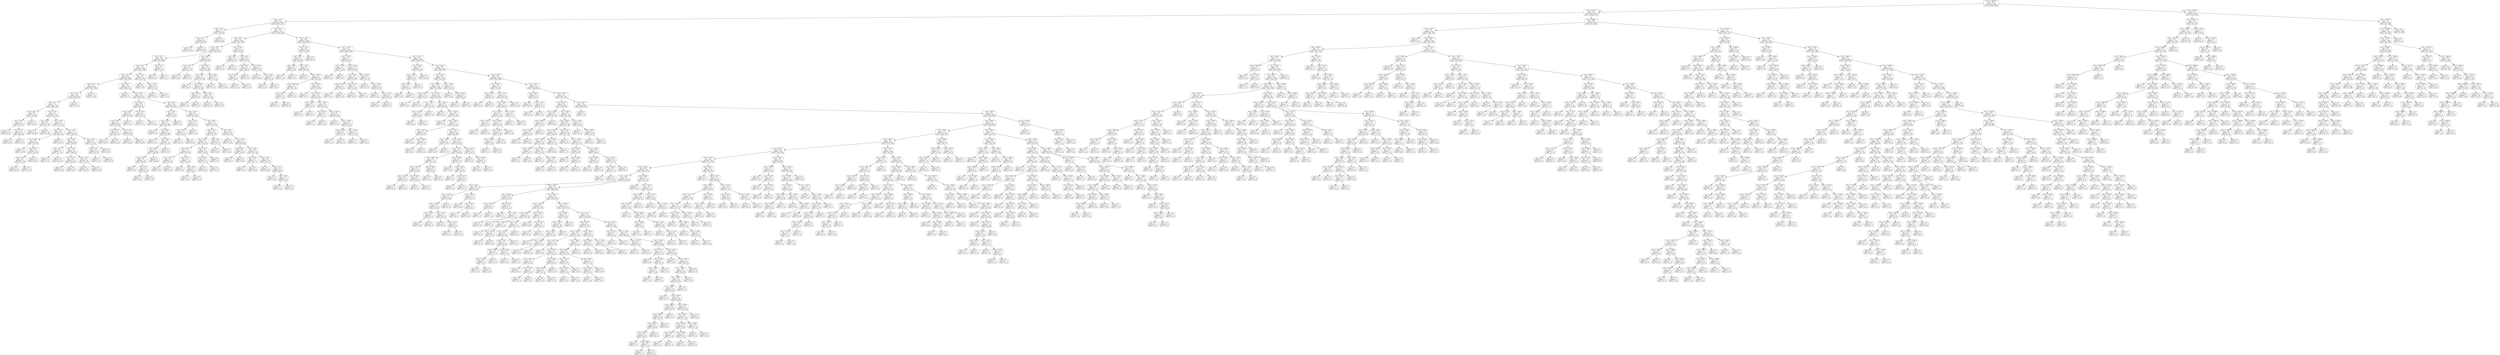 digraph Tree {
node [shape=box, style="rounded", color="black", fontname=helvetica] ;
edge [fontname=helvetica] ;
0 [label="rain <= 1609.5\ngini = 0.5\nsamples = 3346\nvalue = [2599, 2614]"] ;
1 [label="rain <= 519.0\ngini = 0.5\nsamples = 2726\nvalue = [2488, 1759]"] ;
0 -> 1 [labeldistance=2.5, labelangle=45, headlabel="True"] ;
2 [label="rain <= 13.5\ngini = 0.5\nsamples = 1860\nvalue = [1855, 1053]"] ;
1 -> 2 ;
3 [label="rain <= 12.5\ngini = 0.5\nsamples = 79\nvalue = [58, 66]"] ;
2 -> 3 ;
4 [label="rain <= 11.5\ngini = 0.5\nsamples = 61\nvalue = [49, 46]"] ;
3 -> 4 ;
5 [label="gini = 0.5\nsamples = 33\nvalue = [27, 32]"] ;
4 -> 5 ;
6 [label="gini = 0.5\nsamples = 28\nvalue = [22, 14]"] ;
4 -> 6 ;
7 [label="gini = 0.4\nsamples = 18\nvalue = [9, 20]"] ;
3 -> 7 ;
8 [label="rain <= 95.5\ngini = 0.5\nsamples = 1781\nvalue = [1797, 987]"] ;
2 -> 8 ;
9 [label="rain <= 87.5\ngini = 0.4\nsamples = 687\nvalue = [725, 345]"] ;
8 -> 9 ;
10 [label="rain <= 78.5\ngini = 0.4\nsamples = 657\nvalue = [681, 337]"] ;
9 -> 10 ;
11 [label="rain <= 76.5\ngini = 0.4\nsamples = 598\nvalue = [632, 300]"] ;
10 -> 11 ;
12 [label="rain <= 73.5\ngini = 0.4\nsamples = 589\nvalue = [619, 299]"] ;
11 -> 12 ;
13 [label="rain <= 35.5\ngini = 0.4\nsamples = 569\nvalue = [603, 284]"] ;
12 -> 13 ;
14 [label="rain <= 34.5\ngini = 0.5\nsamples = 295\nvalue = [307, 162]"] ;
13 -> 14 ;
15 [label="rain <= 33.5\ngini = 0.4\nsamples = 283\nvalue = [299, 146]"] ;
14 -> 15 ;
16 [label="rain <= 17.5\ngini = 0.4\nsamples = 274\nvalue = [286, 145]"] ;
15 -> 16 ;
17 [label="rain <= 16.5\ngini = 0.4\nsamples = 61\nvalue = [75, 26]"] ;
16 -> 17 ;
18 [label="rain <= 14.5\ngini = 0.4\nsamples = 46\nvalue = [52, 22]"] ;
17 -> 18 ;
19 [label="gini = 0.3\nsamples = 20\nvalue = [24, 6]"] ;
18 -> 19 ;
20 [label="rain <= 15.5\ngini = 0.5\nsamples = 26\nvalue = [28, 16]"] ;
18 -> 20 ;
21 [label="gini = 0.5\nsamples = 12\nvalue = [9, 9]"] ;
20 -> 21 ;
22 [label="gini = 0.4\nsamples = 14\nvalue = [19, 7]"] ;
20 -> 22 ;
23 [label="gini = 0.3\nsamples = 15\nvalue = [23, 4]"] ;
17 -> 23 ;
24 [label="rain <= 19.5\ngini = 0.5\nsamples = 213\nvalue = [211, 119]"] ;
16 -> 24 ;
25 [label="rain <= 18.5\ngini = 0.5\nsamples = 42\nvalue = [41, 32]"] ;
24 -> 25 ;
26 [label="gini = 0.5\nsamples = 20\nvalue = [20, 16]"] ;
25 -> 26 ;
27 [label="gini = 0.5\nsamples = 22\nvalue = [21, 16]"] ;
25 -> 27 ;
28 [label="rain <= 24.5\ngini = 0.4\nsamples = 171\nvalue = [170, 87]"] ;
24 -> 28 ;
29 [label="rain <= 23.5\ngini = 0.4\nsamples = 80\nvalue = [81, 32]"] ;
28 -> 29 ;
30 [label="rain <= 20.5\ngini = 0.4\nsamples = 63\nvalue = [58, 26]"] ;
29 -> 30 ;
31 [label="gini = 0.5\nsamples = 18\nvalue = [15, 8]"] ;
30 -> 31 ;
32 [label="rain <= 22.5\ngini = 0.4\nsamples = 45\nvalue = [43, 18]"] ;
30 -> 32 ;
33 [label="rain <= 21.5\ngini = 0.4\nsamples = 33\nvalue = [33, 13]"] ;
32 -> 33 ;
34 [label="gini = 0.4\nsamples = 21\nvalue = [21, 8]"] ;
33 -> 34 ;
35 [label="gini = 0.4\nsamples = 12\nvalue = [12, 5]"] ;
33 -> 35 ;
36 [label="gini = 0.4\nsamples = 12\nvalue = [10, 5]"] ;
32 -> 36 ;
37 [label="gini = 0.3\nsamples = 17\nvalue = [23, 6]"] ;
29 -> 37 ;
38 [label="rain <= 30.5\ngini = 0.5\nsamples = 91\nvalue = [89, 55]"] ;
28 -> 38 ;
39 [label="rain <= 26.5\ngini = 0.5\nsamples = 66\nvalue = [66, 45]"] ;
38 -> 39 ;
40 [label="rain <= 25.5\ngini = 0.5\nsamples = 20\nvalue = [17, 14]"] ;
39 -> 40 ;
41 [label="gini = 0.5\nsamples = 4\nvalue = [4, 3]"] ;
40 -> 41 ;
42 [label="gini = 0.5\nsamples = 16\nvalue = [13, 11]"] ;
40 -> 42 ;
43 [label="rain <= 28.5\ngini = 0.5\nsamples = 46\nvalue = [49, 31]"] ;
39 -> 43 ;
44 [label="rain <= 27.5\ngini = 0.5\nsamples = 16\nvalue = [18, 10]"] ;
43 -> 44 ;
45 [label="gini = 0.5\nsamples = 10\nvalue = [10, 6]"] ;
44 -> 45 ;
46 [label="gini = 0.4\nsamples = 6\nvalue = [8, 4]"] ;
44 -> 46 ;
47 [label="rain <= 29.5\ngini = 0.5\nsamples = 30\nvalue = [31, 21]"] ;
43 -> 47 ;
48 [label="gini = 0.5\nsamples = 14\nvalue = [16, 12]"] ;
47 -> 48 ;
49 [label="gini = 0.5\nsamples = 16\nvalue = [15, 9]"] ;
47 -> 49 ;
50 [label="rain <= 32.5\ngini = 0.4\nsamples = 25\nvalue = [23, 10]"] ;
38 -> 50 ;
51 [label="rain <= 31.5\ngini = 0.3\nsamples = 16\nvalue = [17, 4]"] ;
50 -> 51 ;
52 [label="gini = 0.3\nsamples = 7\nvalue = [7, 2]"] ;
51 -> 52 ;
53 [label="gini = 0.3\nsamples = 9\nvalue = [10, 2]"] ;
51 -> 53 ;
54 [label="gini = 0.5\nsamples = 9\nvalue = [6, 6]"] ;
50 -> 54 ;
55 [label="gini = 0.1\nsamples = 9\nvalue = [13, 1]"] ;
15 -> 55 ;
56 [label="gini = 0.4\nsamples = 12\nvalue = [8, 16]"] ;
14 -> 56 ;
57 [label="rain <= 36.5\ngini = 0.4\nsamples = 274\nvalue = [296, 122]"] ;
13 -> 57 ;
58 [label="gini = 0.1\nsamples = 9\nvalue = [12, 1]"] ;
57 -> 58 ;
59 [label="rain <= 43.5\ngini = 0.4\nsamples = 265\nvalue = [284, 121]"] ;
57 -> 59 ;
60 [label="rain <= 41.5\ngini = 0.4\nsamples = 74\nvalue = [86, 30]"] ;
59 -> 60 ;
61 [label="rain <= 40.5\ngini = 0.4\nsamples = 57\nvalue = [61, 26]"] ;
60 -> 61 ;
62 [label="rain <= 38.5\ngini = 0.4\nsamples = 49\nvalue = [54, 19]"] ;
61 -> 62 ;
63 [label="rain <= 37.5\ngini = 0.5\nsamples = 21\nvalue = [21, 11]"] ;
62 -> 63 ;
64 [label="gini = 0.5\nsamples = 10\nvalue = [9, 5]"] ;
63 -> 64 ;
65 [label="gini = 0.4\nsamples = 11\nvalue = [12, 6]"] ;
63 -> 65 ;
66 [label="rain <= 39.5\ngini = 0.3\nsamples = 28\nvalue = [33, 8]"] ;
62 -> 66 ;
67 [label="gini = 0.3\nsamples = 9\nvalue = [10, 2]"] ;
66 -> 67 ;
68 [label="gini = 0.3\nsamples = 19\nvalue = [23, 6]"] ;
66 -> 68 ;
69 [label="gini = 0.5\nsamples = 8\nvalue = [7, 7]"] ;
61 -> 69 ;
70 [label="rain <= 42.5\ngini = 0.2\nsamples = 17\nvalue = [25, 4]"] ;
60 -> 70 ;
71 [label="gini = 0.3\nsamples = 9\nvalue = [13, 3]"] ;
70 -> 71 ;
72 [label="gini = 0.1\nsamples = 8\nvalue = [12, 1]"] ;
70 -> 72 ;
73 [label="rain <= 51.5\ngini = 0.4\nsamples = 191\nvalue = [198, 91]"] ;
59 -> 73 ;
74 [label="rain <= 50.5\ngini = 0.5\nsamples = 56\nvalue = [51, 35]"] ;
73 -> 74 ;
75 [label="rain <= 44.5\ngini = 0.5\nsamples = 51\nvalue = [49, 30]"] ;
74 -> 75 ;
76 [label="gini = 0.5\nsamples = 9\nvalue = [7, 6]"] ;
75 -> 76 ;
77 [label="rain <= 45.5\ngini = 0.5\nsamples = 42\nvalue = [42, 24]"] ;
75 -> 77 ;
78 [label="gini = 0.3\nsamples = 10\nvalue = [11, 3]"] ;
77 -> 78 ;
79 [label="rain <= 49.5\ngini = 0.5\nsamples = 32\nvalue = [31, 21]"] ;
77 -> 79 ;
80 [label="rain <= 48.5\ngini = 0.5\nsamples = 28\nvalue = [28, 20]"] ;
79 -> 80 ;
81 [label="rain <= 46.5\ngini = 0.5\nsamples = 20\nvalue = [18, 12]"] ;
80 -> 81 ;
82 [label="gini = 0.5\nsamples = 5\nvalue = [5, 4]"] ;
81 -> 82 ;
83 [label="rain <= 47.5\ngini = 0.5\nsamples = 15\nvalue = [13, 8]"] ;
81 -> 83 ;
84 [label="gini = 0.5\nsamples = 7\nvalue = [6, 4]"] ;
83 -> 84 ;
85 [label="gini = 0.5\nsamples = 8\nvalue = [7, 4]"] ;
83 -> 85 ;
86 [label="gini = 0.5\nsamples = 8\nvalue = [10, 8]"] ;
80 -> 86 ;
87 [label="gini = 0.4\nsamples = 4\nvalue = [3, 1]"] ;
79 -> 87 ;
88 [label="gini = 0.4\nsamples = 5\nvalue = [2, 5]"] ;
74 -> 88 ;
89 [label="rain <= 54.5\ngini = 0.4\nsamples = 135\nvalue = [147, 56]"] ;
73 -> 89 ;
90 [label="rain <= 53.5\ngini = 0.1\nsamples = 21\nvalue = [32, 2]"] ;
89 -> 90 ;
91 [label="rain <= 52.5\ngini = 0.1\nsamples = 17\nvalue = [27, 1]"] ;
90 -> 91 ;
92 [label="gini = 0.1\nsamples = 12\nvalue = [21, 1]"] ;
91 -> 92 ;
93 [label="gini = 0.0\nsamples = 5\nvalue = [6, 0]"] ;
91 -> 93 ;
94 [label="gini = 0.3\nsamples = 4\nvalue = [5, 1]"] ;
90 -> 94 ;
95 [label="rain <= 64.5\ngini = 0.4\nsamples = 114\nvalue = [115, 54]"] ;
89 -> 95 ;
96 [label="rain <= 62.5\ngini = 0.5\nsamples = 54\nvalue = [53, 31]"] ;
95 -> 96 ;
97 [label="rain <= 59.5\ngini = 0.4\nsamples = 41\nvalue = [47, 20]"] ;
96 -> 97 ;
98 [label="rain <= 56.5\ngini = 0.5\nsamples = 26\nvalue = [26, 16]"] ;
97 -> 98 ;
99 [label="rain <= 55.5\ngini = 0.4\nsamples = 11\nvalue = [14, 6]"] ;
98 -> 99 ;
100 [label="gini = 0.5\nsamples = 6\nvalue = [7, 6]"] ;
99 -> 100 ;
101 [label="gini = 0.0\nsamples = 5\nvalue = [7, 0]"] ;
99 -> 101 ;
102 [label="rain <= 57.5\ngini = 0.5\nsamples = 15\nvalue = [12, 10]"] ;
98 -> 102 ;
103 [label="gini = 0.5\nsamples = 6\nvalue = [4, 5]"] ;
102 -> 103 ;
104 [label="rain <= 58.5\ngini = 0.5\nsamples = 9\nvalue = [8, 5]"] ;
102 -> 104 ;
105 [label="gini = 0.5\nsamples = 7\nvalue = [6, 4]"] ;
104 -> 105 ;
106 [label="gini = 0.4\nsamples = 2\nvalue = [2, 1]"] ;
104 -> 106 ;
107 [label="rain <= 61.5\ngini = 0.3\nsamples = 15\nvalue = [21, 4]"] ;
97 -> 107 ;
108 [label="rain <= 60.5\ngini = 0.1\nsamples = 10\nvalue = [12, 1]"] ;
107 -> 108 ;
109 [label="gini = 0.0\nsamples = 4\nvalue = [5, 0]"] ;
108 -> 109 ;
110 [label="gini = 0.2\nsamples = 6\nvalue = [7, 1]"] ;
108 -> 110 ;
111 [label="gini = 0.4\nsamples = 5\nvalue = [9, 3]"] ;
107 -> 111 ;
112 [label="rain <= 63.5\ngini = 0.5\nsamples = 13\nvalue = [6, 11]"] ;
96 -> 112 ;
113 [label="gini = 0.4\nsamples = 7\nvalue = [3, 6]"] ;
112 -> 113 ;
114 [label="gini = 0.5\nsamples = 6\nvalue = [3, 5]"] ;
112 -> 114 ;
115 [label="rain <= 65.5\ngini = 0.4\nsamples = 60\nvalue = [62, 23]"] ;
95 -> 115 ;
116 [label="gini = 0.0\nsamples = 10\nvalue = [13, 0]"] ;
115 -> 116 ;
117 [label="rain <= 67.5\ngini = 0.4\nsamples = 50\nvalue = [49, 23]"] ;
115 -> 117 ;
118 [label="rain <= 66.5\ngini = 0.5\nsamples = 15\nvalue = [12, 9]"] ;
117 -> 118 ;
119 [label="gini = 0.5\nsamples = 7\nvalue = [6, 5]"] ;
118 -> 119 ;
120 [label="gini = 0.5\nsamples = 8\nvalue = [6, 4]"] ;
118 -> 120 ;
121 [label="rain <= 69.5\ngini = 0.4\nsamples = 35\nvalue = [37, 14]"] ;
117 -> 121 ;
122 [label="rain <= 68.5\ngini = 0.2\nsamples = 9\nvalue = [11, 1]"] ;
121 -> 122 ;
123 [label="gini = 0.4\nsamples = 3\nvalue = [3, 1]"] ;
122 -> 123 ;
124 [label="gini = 0.0\nsamples = 6\nvalue = [8, 0]"] ;
122 -> 124 ;
125 [label="rain <= 70.5\ngini = 0.4\nsamples = 26\nvalue = [26, 13]"] ;
121 -> 125 ;
126 [label="gini = 0.5\nsamples = 11\nvalue = [10, 8]"] ;
125 -> 126 ;
127 [label="rain <= 71.5\ngini = 0.4\nsamples = 15\nvalue = [16, 5]"] ;
125 -> 127 ;
128 [label="gini = 0.0\nsamples = 4\nvalue = [7, 0]"] ;
127 -> 128 ;
129 [label="rain <= 72.5\ngini = 0.5\nsamples = 11\nvalue = [9, 5]"] ;
127 -> 129 ;
130 [label="gini = 0.5\nsamples = 7\nvalue = [5, 4]"] ;
129 -> 130 ;
131 [label="gini = 0.3\nsamples = 4\nvalue = [4, 1]"] ;
129 -> 131 ;
132 [label="rain <= 74.5\ngini = 0.5\nsamples = 20\nvalue = [16, 15]"] ;
12 -> 132 ;
133 [label="gini = 0.4\nsamples = 8\nvalue = [3, 6]"] ;
132 -> 133 ;
134 [label="rain <= 75.5\ngini = 0.5\nsamples = 12\nvalue = [13, 9]"] ;
132 -> 134 ;
135 [label="gini = 0.5\nsamples = 9\nvalue = [10, 7]"] ;
134 -> 135 ;
136 [label="gini = 0.5\nsamples = 3\nvalue = [3, 2]"] ;
134 -> 136 ;
137 [label="rain <= 77.5\ngini = 0.1\nsamples = 9\nvalue = [13, 1]"] ;
11 -> 137 ;
138 [label="gini = 0.0\nsamples = 5\nvalue = [8, 0]"] ;
137 -> 138 ;
139 [label="gini = 0.3\nsamples = 4\nvalue = [5, 1]"] ;
137 -> 139 ;
140 [label="rain <= 80.5\ngini = 0.5\nsamples = 59\nvalue = [49, 37]"] ;
10 -> 140 ;
141 [label="rain <= 79.5\ngini = 0.5\nsamples = 13\nvalue = [7, 13]"] ;
140 -> 141 ;
142 [label="gini = 0.5\nsamples = 6\nvalue = [4, 4]"] ;
141 -> 142 ;
143 [label="gini = 0.4\nsamples = 7\nvalue = [3, 9]"] ;
141 -> 143 ;
144 [label="rain <= 85.5\ngini = 0.5\nsamples = 46\nvalue = [42, 24]"] ;
140 -> 144 ;
145 [label="rain <= 81.5\ngini = 0.5\nsamples = 29\nvalue = [25, 18]"] ;
144 -> 145 ;
146 [label="gini = 0.4\nsamples = 5\nvalue = [6, 2]"] ;
145 -> 146 ;
147 [label="rain <= 83.5\ngini = 0.5\nsamples = 24\nvalue = [19, 16]"] ;
145 -> 147 ;
148 [label="rain <= 82.5\ngini = 0.5\nsamples = 8\nvalue = [4, 6]"] ;
147 -> 148 ;
149 [label="gini = 0.5\nsamples = 5\nvalue = [3, 3]"] ;
148 -> 149 ;
150 [label="gini = 0.4\nsamples = 3\nvalue = [1, 3]"] ;
148 -> 150 ;
151 [label="rain <= 84.5\ngini = 0.5\nsamples = 16\nvalue = [15, 10]"] ;
147 -> 151 ;
152 [label="gini = 0.4\nsamples = 6\nvalue = [6, 3]"] ;
151 -> 152 ;
153 [label="gini = 0.5\nsamples = 10\nvalue = [9, 7]"] ;
151 -> 153 ;
154 [label="rain <= 86.5\ngini = 0.4\nsamples = 17\nvalue = [17, 6]"] ;
144 -> 154 ;
155 [label="gini = 0.0\nsamples = 5\nvalue = [7, 0]"] ;
154 -> 155 ;
156 [label="gini = 0.5\nsamples = 12\nvalue = [10, 6]"] ;
154 -> 156 ;
157 [label="rain <= 89.5\ngini = 0.3\nsamples = 30\nvalue = [44, 8]"] ;
9 -> 157 ;
158 [label="rain <= 88.5\ngini = 0.1\nsamples = 10\nvalue = [15, 1]"] ;
157 -> 158 ;
159 [label="gini = 0.3\nsamples = 5\nvalue = [5, 1]"] ;
158 -> 159 ;
160 [label="gini = 0.0\nsamples = 5\nvalue = [10, 0]"] ;
158 -> 160 ;
161 [label="rain <= 92.5\ngini = 0.3\nsamples = 20\nvalue = [29, 7]"] ;
157 -> 161 ;
162 [label="rain <= 91.5\ngini = 0.4\nsamples = 8\nvalue = [10, 4]"] ;
161 -> 162 ;
163 [label="rain <= 90.5\ngini = 0.3\nsamples = 6\nvalue = [8, 2]"] ;
162 -> 163 ;
164 [label="gini = 0.4\nsamples = 4\nvalue = [5, 2]"] ;
163 -> 164 ;
165 [label="gini = 0.0\nsamples = 2\nvalue = [3, 0]"] ;
163 -> 165 ;
166 [label="gini = 0.5\nsamples = 2\nvalue = [2, 2]"] ;
162 -> 166 ;
167 [label="rain <= 93.5\ngini = 0.2\nsamples = 12\nvalue = [19, 3]"] ;
161 -> 167 ;
168 [label="gini = 0.0\nsamples = 4\nvalue = [10, 0]"] ;
167 -> 168 ;
169 [label="rain <= 94.5\ngini = 0.4\nsamples = 8\nvalue = [9, 3]"] ;
167 -> 169 ;
170 [label="gini = 0.5\nsamples = 4\nvalue = [3, 2]"] ;
169 -> 170 ;
171 [label="gini = 0.2\nsamples = 4\nvalue = [6, 1]"] ;
169 -> 171 ;
172 [label="rain <= 112.5\ngini = 0.5\nsamples = 1094\nvalue = [1072, 642]"] ;
8 -> 172 ;
173 [label="rain <= 111.5\ngini = 0.5\nsamples = 69\nvalue = [52, 50]"] ;
172 -> 173 ;
174 [label="rain <= 97.5\ngini = 0.5\nsamples = 65\nvalue = [52, 46]"] ;
173 -> 174 ;
175 [label="rain <= 96.5\ngini = 0.4\nsamples = 8\nvalue = [4, 9]"] ;
174 -> 175 ;
176 [label="gini = 0.5\nsamples = 4\nvalue = [3, 4]"] ;
175 -> 176 ;
177 [label="gini = 0.3\nsamples = 4\nvalue = [1, 5]"] ;
175 -> 177 ;
178 [label="rain <= 98.5\ngini = 0.5\nsamples = 57\nvalue = [48, 37]"] ;
174 -> 178 ;
179 [label="gini = 0.4\nsamples = 2\nvalue = [3, 1]"] ;
178 -> 179 ;
180 [label="rain <= 101.5\ngini = 0.5\nsamples = 55\nvalue = [45, 36]"] ;
178 -> 180 ;
181 [label="rain <= 100.5\ngini = 0.5\nsamples = 13\nvalue = [9, 11]"] ;
180 -> 181 ;
182 [label="rain <= 99.5\ngini = 0.5\nsamples = 9\nvalue = [7, 7]"] ;
181 -> 182 ;
183 [label="gini = 0.5\nsamples = 5\nvalue = [3, 5]"] ;
182 -> 183 ;
184 [label="gini = 0.4\nsamples = 4\nvalue = [4, 2]"] ;
182 -> 184 ;
185 [label="gini = 0.4\nsamples = 4\nvalue = [2, 4]"] ;
181 -> 185 ;
186 [label="rain <= 102.5\ngini = 0.5\nsamples = 42\nvalue = [36, 25]"] ;
180 -> 186 ;
187 [label="gini = 0.3\nsamples = 6\nvalue = [5, 1]"] ;
186 -> 187 ;
188 [label="rain <= 104.5\ngini = 0.5\nsamples = 36\nvalue = [31, 24]"] ;
186 -> 188 ;
189 [label="rain <= 103.5\ngini = 0.5\nsamples = 10\nvalue = [7, 7]"] ;
188 -> 189 ;
190 [label="gini = 0.4\nsamples = 5\nvalue = [4, 2]"] ;
189 -> 190 ;
191 [label="gini = 0.5\nsamples = 5\nvalue = [3, 5]"] ;
189 -> 191 ;
192 [label="rain <= 106.5\ngini = 0.5\nsamples = 26\nvalue = [24, 17]"] ;
188 -> 192 ;
193 [label="rain <= 105.5\ngini = 0.4\nsamples = 5\nvalue = [5, 2]"] ;
192 -> 193 ;
194 [label="gini = 0.4\nsamples = 3\nvalue = [3, 1]"] ;
193 -> 194 ;
195 [label="gini = 0.4\nsamples = 2\nvalue = [2, 1]"] ;
193 -> 195 ;
196 [label="rain <= 107.5\ngini = 0.5\nsamples = 21\nvalue = [19, 15]"] ;
192 -> 196 ;
197 [label="gini = 0.5\nsamples = 5\nvalue = [3, 4]"] ;
196 -> 197 ;
198 [label="rain <= 109.5\ngini = 0.5\nsamples = 16\nvalue = [16, 11]"] ;
196 -> 198 ;
199 [label="rain <= 108.5\ngini = 0.5\nsamples = 6\nvalue = [5, 4]"] ;
198 -> 199 ;
200 [label="gini = 0.5\nsamples = 4\nvalue = [4, 3]"] ;
199 -> 200 ;
201 [label="gini = 0.5\nsamples = 2\nvalue = [1, 1]"] ;
199 -> 201 ;
202 [label="rain <= 110.5\ngini = 0.5\nsamples = 10\nvalue = [11, 7]"] ;
198 -> 202 ;
203 [label="gini = 0.5\nsamples = 5\nvalue = [7, 4]"] ;
202 -> 203 ;
204 [label="gini = 0.5\nsamples = 5\nvalue = [4, 3]"] ;
202 -> 204 ;
205 [label="gini = 0.0\nsamples = 4\nvalue = [0, 4]"] ;
173 -> 205 ;
206 [label="rain <= 122.5\ngini = 0.5\nsamples = 1025\nvalue = [1020, 592]"] ;
172 -> 206 ;
207 [label="rain <= 114.5\ngini = 0.3\nsamples = 45\nvalue = [61, 17]"] ;
206 -> 207 ;
208 [label="rain <= 113.5\ngini = 0.5\nsamples = 13\nvalue = [12, 8]"] ;
207 -> 208 ;
209 [label="gini = 0.4\nsamples = 7\nvalue = [6, 3]"] ;
208 -> 209 ;
210 [label="gini = 0.5\nsamples = 6\nvalue = [6, 5]"] ;
208 -> 210 ;
211 [label="rain <= 118.5\ngini = 0.3\nsamples = 32\nvalue = [49, 9]"] ;
207 -> 211 ;
212 [label="rain <= 116.5\ngini = 0.3\nsamples = 20\nvalue = [28, 6]"] ;
211 -> 212 ;
213 [label="rain <= 115.5\ngini = 0.2\nsamples = 9\nvalue = [14, 2]"] ;
212 -> 213 ;
214 [label="gini = 0.3\nsamples = 7\nvalue = [9, 2]"] ;
213 -> 214 ;
215 [label="gini = 0.0\nsamples = 2\nvalue = [5, 0]"] ;
213 -> 215 ;
216 [label="rain <= 117.5\ngini = 0.3\nsamples = 11\nvalue = [14, 4]"] ;
212 -> 216 ;
217 [label="gini = 0.4\nsamples = 6\nvalue = [9, 3]"] ;
216 -> 217 ;
218 [label="gini = 0.3\nsamples = 5\nvalue = [5, 1]"] ;
216 -> 218 ;
219 [label="rain <= 119.5\ngini = 0.2\nsamples = 12\nvalue = [21, 3]"] ;
211 -> 219 ;
220 [label="gini = 0.0\nsamples = 2\nvalue = [4, 0]"] ;
219 -> 220 ;
221 [label="rain <= 120.5\ngini = 0.3\nsamples = 10\nvalue = [17, 3]"] ;
219 -> 221 ;
222 [label="gini = 0.4\nsamples = 2\nvalue = [2, 1]"] ;
221 -> 222 ;
223 [label="rain <= 121.5\ngini = 0.2\nsamples = 8\nvalue = [15, 2]"] ;
221 -> 223 ;
224 [label="gini = 0.2\nsamples = 4\nvalue = [8, 1]"] ;
223 -> 224 ;
225 [label="gini = 0.2\nsamples = 4\nvalue = [7, 1]"] ;
223 -> 225 ;
226 [label="rain <= 127.5\ngini = 0.5\nsamples = 980\nvalue = [959, 575]"] ;
206 -> 226 ;
227 [label="rain <= 126.5\ngini = 0.4\nsamples = 27\nvalue = [12, 29]"] ;
226 -> 227 ;
228 [label="rain <= 125.0\ngini = 0.5\nsamples = 10\nvalue = [8, 7]"] ;
227 -> 228 ;
229 [label="rain <= 123.5\ngini = 0.5\nsamples = 7\nvalue = [4, 5]"] ;
228 -> 229 ;
230 [label="gini = 0.5\nsamples = 4\nvalue = [2, 2]"] ;
229 -> 230 ;
231 [label="gini = 0.5\nsamples = 3\nvalue = [2, 3]"] ;
229 -> 231 ;
232 [label="gini = 0.4\nsamples = 3\nvalue = [4, 2]"] ;
228 -> 232 ;
233 [label="gini = 0.3\nsamples = 17\nvalue = [4, 22]"] ;
227 -> 233 ;
234 [label="rain <= 160.5\ngini = 0.5\nsamples = 953\nvalue = [947, 546]"] ;
226 -> 234 ;
235 [label="rain <= 155.5\ngini = 0.4\nsamples = 119\nvalue = [134, 50]"] ;
234 -> 235 ;
236 [label="rain <= 129.5\ngini = 0.4\nsamples = 108\nvalue = [115, 48]"] ;
235 -> 236 ;
237 [label="rain <= 128.5\ngini = 0.2\nsamples = 10\nvalue = [13, 2]"] ;
236 -> 237 ;
238 [label="gini = 0.5\nsamples = 4\nvalue = [2, 2]"] ;
237 -> 238 ;
239 [label="gini = 0.0\nsamples = 6\nvalue = [11, 0]"] ;
237 -> 239 ;
240 [label="rain <= 132.5\ngini = 0.4\nsamples = 98\nvalue = [102, 46]"] ;
236 -> 240 ;
241 [label="rain <= 131.5\ngini = 0.5\nsamples = 17\nvalue = [16, 11]"] ;
240 -> 241 ;
242 [label="rain <= 130.5\ngini = 0.5\nsamples = 14\nvalue = [14, 8]"] ;
241 -> 242 ;
243 [label="gini = 0.5\nsamples = 5\nvalue = [4, 3]"] ;
242 -> 243 ;
244 [label="gini = 0.4\nsamples = 9\nvalue = [10, 5]"] ;
242 -> 244 ;
245 [label="gini = 0.5\nsamples = 3\nvalue = [2, 3]"] ;
241 -> 245 ;
246 [label="rain <= 135.5\ngini = 0.4\nsamples = 81\nvalue = [86, 35]"] ;
240 -> 246 ;
247 [label="gini = 0.0\nsamples = 5\nvalue = [6, 0]"] ;
246 -> 247 ;
248 [label="rain <= 136.5\ngini = 0.4\nsamples = 76\nvalue = [80, 35]"] ;
246 -> 248 ;
249 [label="gini = 0.4\nsamples = 4\nvalue = [2, 4]"] ;
248 -> 249 ;
250 [label="rain <= 139.5\ngini = 0.4\nsamples = 72\nvalue = [78, 31]"] ;
248 -> 250 ;
251 [label="rain <= 137.5\ngini = 0.2\nsamples = 12\nvalue = [15, 2]"] ;
250 -> 251 ;
252 [label="gini = 0.0\nsamples = 4\nvalue = [6, 0]"] ;
251 -> 252 ;
253 [label="rain <= 138.5\ngini = 0.3\nsamples = 8\nvalue = [9, 2]"] ;
251 -> 253 ;
254 [label="gini = 0.4\nsamples = 4\nvalue = [4, 2]"] ;
253 -> 254 ;
255 [label="gini = 0.0\nsamples = 4\nvalue = [5, 0]"] ;
253 -> 255 ;
256 [label="rain <= 141.5\ngini = 0.4\nsamples = 60\nvalue = [63, 29]"] ;
250 -> 256 ;
257 [label="rain <= 140.5\ngini = 0.5\nsamples = 6\nvalue = [5, 6]"] ;
256 -> 257 ;
258 [label="gini = 0.5\nsamples = 4\nvalue = [4, 4]"] ;
257 -> 258 ;
259 [label="gini = 0.4\nsamples = 2\nvalue = [1, 2]"] ;
257 -> 259 ;
260 [label="rain <= 152.5\ngini = 0.4\nsamples = 54\nvalue = [58, 23]"] ;
256 -> 260 ;
261 [label="rain <= 147.5\ngini = 0.4\nsamples = 42\nvalue = [48, 16]"] ;
260 -> 261 ;
262 [label="rain <= 145.5\ngini = 0.4\nsamples = 27\nvalue = [31, 13]"] ;
261 -> 262 ;
263 [label="rain <= 143.5\ngini = 0.4\nsamples = 18\nvalue = [23, 9]"] ;
262 -> 263 ;
264 [label="rain <= 142.5\ngini = 0.4\nsamples = 10\nvalue = [9, 4]"] ;
263 -> 264 ;
265 [label="gini = 0.4\nsamples = 6\nvalue = [6, 2]"] ;
264 -> 265 ;
266 [label="gini = 0.5\nsamples = 4\nvalue = [3, 2]"] ;
264 -> 266 ;
267 [label="rain <= 144.5\ngini = 0.4\nsamples = 8\nvalue = [14, 5]"] ;
263 -> 267 ;
268 [label="gini = 0.4\nsamples = 5\nvalue = [9, 3]"] ;
267 -> 268 ;
269 [label="gini = 0.4\nsamples = 3\nvalue = [5, 2]"] ;
267 -> 269 ;
270 [label="rain <= 146.5\ngini = 0.4\nsamples = 9\nvalue = [8, 4]"] ;
262 -> 270 ;
271 [label="gini = 0.4\nsamples = 3\nvalue = [2, 1]"] ;
270 -> 271 ;
272 [label="gini = 0.4\nsamples = 6\nvalue = [6, 3]"] ;
270 -> 272 ;
273 [label="rain <= 149.5\ngini = 0.3\nsamples = 15\nvalue = [17, 3]"] ;
261 -> 273 ;
274 [label="gini = 0.0\nsamples = 4\nvalue = [7, 0]"] ;
273 -> 274 ;
275 [label="rain <= 150.5\ngini = 0.4\nsamples = 11\nvalue = [10, 3]"] ;
273 -> 275 ;
276 [label="gini = 0.5\nsamples = 3\nvalue = [2, 2]"] ;
275 -> 276 ;
277 [label="rain <= 151.5\ngini = 0.2\nsamples = 8\nvalue = [8, 1]"] ;
275 -> 277 ;
278 [label="gini = 0.0\nsamples = 2\nvalue = [2, 0]"] ;
277 -> 278 ;
279 [label="gini = 0.2\nsamples = 6\nvalue = [6, 1]"] ;
277 -> 279 ;
280 [label="rain <= 153.5\ngini = 0.5\nsamples = 12\nvalue = [10, 7]"] ;
260 -> 280 ;
281 [label="gini = 0.5\nsamples = 7\nvalue = [5, 5]"] ;
280 -> 281 ;
282 [label="rain <= 154.5\ngini = 0.4\nsamples = 5\nvalue = [5, 2]"] ;
280 -> 282 ;
283 [label="gini = 0.3\nsamples = 3\nvalue = [4, 1]"] ;
282 -> 283 ;
284 [label="gini = 0.5\nsamples = 2\nvalue = [1, 1]"] ;
282 -> 284 ;
285 [label="rain <= 158.0\ngini = 0.2\nsamples = 11\nvalue = [19, 2]"] ;
235 -> 285 ;
286 [label="gini = 0.0\nsamples = 5\nvalue = [9, 0]"] ;
285 -> 286 ;
287 [label="rain <= 159.5\ngini = 0.3\nsamples = 6\nvalue = [10, 2]"] ;
285 -> 287 ;
288 [label="gini = 0.3\nsamples = 5\nvalue = [7, 2]"] ;
287 -> 288 ;
289 [label="gini = 0.0\nsamples = 1\nvalue = [3, 0]"] ;
287 -> 289 ;
290 [label="rain <= 172.5\ngini = 0.5\nsamples = 834\nvalue = [813, 496]"] ;
234 -> 290 ;
291 [label="rain <= 162.5\ngini = 0.5\nsamples = 41\nvalue = [25, 36]"] ;
290 -> 291 ;
292 [label="rain <= 161.5\ngini = 0.2\nsamples = 7\nvalue = [1, 8]"] ;
291 -> 292 ;
293 [label="gini = 0.0\nsamples = 1\nvalue = [0, 1]"] ;
292 -> 293 ;
294 [label="gini = 0.2\nsamples = 6\nvalue = [1, 7]"] ;
292 -> 294 ;
295 [label="rain <= 171.5\ngini = 0.5\nsamples = 34\nvalue = [24, 28]"] ;
291 -> 295 ;
296 [label="rain <= 169.5\ngini = 0.5\nsamples = 23\nvalue = [19, 15]"] ;
295 -> 296 ;
297 [label="rain <= 164.5\ngini = 0.5\nsamples = 18\nvalue = [12, 14]"] ;
296 -> 297 ;
298 [label="rain <= 163.5\ngini = 0.3\nsamples = 4\nvalue = [4, 1]"] ;
297 -> 298 ;
299 [label="gini = 0.4\nsamples = 3\nvalue = [3, 1]"] ;
298 -> 299 ;
300 [label="gini = 0.0\nsamples = 1\nvalue = [1, 0]"] ;
298 -> 300 ;
301 [label="rain <= 168.5\ngini = 0.5\nsamples = 14\nvalue = [8, 13]"] ;
297 -> 301 ;
302 [label="rain <= 166.5\ngini = 0.5\nsamples = 10\nvalue = [7, 8]"] ;
301 -> 302 ;
303 [label="rain <= 165.5\ngini = 0.4\nsamples = 8\nvalue = [3, 8]"] ;
302 -> 303 ;
304 [label="gini = 0.4\nsamples = 2\nvalue = [1, 2]"] ;
303 -> 304 ;
305 [label="gini = 0.4\nsamples = 6\nvalue = [2, 6]"] ;
303 -> 305 ;
306 [label="gini = 0.0\nsamples = 2\nvalue = [4, 0]"] ;
302 -> 306 ;
307 [label="gini = 0.3\nsamples = 4\nvalue = [1, 5]"] ;
301 -> 307 ;
308 [label="rain <= 170.5\ngini = 0.2\nsamples = 5\nvalue = [7, 1]"] ;
296 -> 308 ;
309 [label="gini = 0.2\nsamples = 4\nvalue = [6, 1]"] ;
308 -> 309 ;
310 [label="gini = 0.0\nsamples = 1\nvalue = [1, 0]"] ;
308 -> 310 ;
311 [label="gini = 0.4\nsamples = 11\nvalue = [5, 13]"] ;
295 -> 311 ;
312 [label="rain <= 178.5\ngini = 0.5\nsamples = 793\nvalue = [788, 460]"] ;
290 -> 312 ;
313 [label="rain <= 176.5\ngini = 0.2\nsamples = 21\nvalue = [27, 3]"] ;
312 -> 313 ;
314 [label="gini = 0.0\nsamples = 9\nvalue = [14, 0]"] ;
313 -> 314 ;
315 [label="rain <= 177.5\ngini = 0.3\nsamples = 12\nvalue = [13, 3]"] ;
313 -> 315 ;
316 [label="gini = 0.4\nsamples = 6\nvalue = [6, 2]"] ;
315 -> 316 ;
317 [label="gini = 0.2\nsamples = 6\nvalue = [7, 1]"] ;
315 -> 317 ;
318 [label="rain <= 205.5\ngini = 0.5\nsamples = 772\nvalue = [761, 457]"] ;
312 -> 318 ;
319 [label="rain <= 183.5\ngini = 0.4\nsamples = 88\nvalue = [105, 45]"] ;
318 -> 319 ;
320 [label="rain <= 182.0\ngini = 0.5\nsamples = 17\nvalue = [12, 15]"] ;
319 -> 320 ;
321 [label="rain <= 180.5\ngini = 0.5\nsamples = 12\nvalue = [12, 7]"] ;
320 -> 321 ;
322 [label="rain <= 179.5\ngini = 0.4\nsamples = 9\nvalue = [10, 4]"] ;
321 -> 322 ;
323 [label="gini = 0.5\nsamples = 4\nvalue = [4, 4]"] ;
322 -> 323 ;
324 [label="gini = 0.0\nsamples = 5\nvalue = [6, 0]"] ;
322 -> 324 ;
325 [label="gini = 0.5\nsamples = 3\nvalue = [2, 3]"] ;
321 -> 325 ;
326 [label="gini = 0.0\nsamples = 5\nvalue = [0, 8]"] ;
320 -> 326 ;
327 [label="rain <= 202.5\ngini = 0.4\nsamples = 71\nvalue = [93, 30]"] ;
319 -> 327 ;
328 [label="rain <= 193.5\ngini = 0.4\nsamples = 58\nvalue = [77, 28]"] ;
327 -> 328 ;
329 [label="rain <= 190.5\ngini = 0.3\nsamples = 29\nvalue = [40, 9]"] ;
328 -> 329 ;
330 [label="rain <= 187.5\ngini = 0.4\nsamples = 19\nvalue = [23, 8]"] ;
329 -> 330 ;
331 [label="rain <= 184.5\ngini = 0.3\nsamples = 9\nvalue = [11, 2]"] ;
330 -> 331 ;
332 [label="gini = 0.4\nsamples = 4\nvalue = [5, 2]"] ;
331 -> 332 ;
333 [label="gini = 0.0\nsamples = 5\nvalue = [6, 0]"] ;
331 -> 333 ;
334 [label="rain <= 188.5\ngini = 0.4\nsamples = 10\nvalue = [12, 6]"] ;
330 -> 334 ;
335 [label="gini = 0.5\nsamples = 2\nvalue = [2, 2]"] ;
334 -> 335 ;
336 [label="rain <= 189.5\ngini = 0.4\nsamples = 8\nvalue = [10, 4]"] ;
334 -> 336 ;
337 [label="gini = 0.4\nsamples = 4\nvalue = [5, 2]"] ;
336 -> 337 ;
338 [label="gini = 0.4\nsamples = 4\nvalue = [5, 2]"] ;
336 -> 338 ;
339 [label="rain <= 192.5\ngini = 0.1\nsamples = 10\nvalue = [17, 1]"] ;
329 -> 339 ;
340 [label="gini = 0.0\nsamples = 4\nvalue = [10, 0]"] ;
339 -> 340 ;
341 [label="gini = 0.2\nsamples = 6\nvalue = [7, 1]"] ;
339 -> 341 ;
342 [label="rain <= 194.5\ngini = 0.4\nsamples = 29\nvalue = [37, 19]"] ;
328 -> 342 ;
343 [label="gini = 0.0\nsamples = 2\nvalue = [0, 4]"] ;
342 -> 343 ;
344 [label="rain <= 197.5\ngini = 0.4\nsamples = 27\nvalue = [37, 15]"] ;
342 -> 344 ;
345 [label="rain <= 195.5\ngini = 0.5\nsamples = 10\nvalue = [8, 6]"] ;
344 -> 345 ;
346 [label="gini = 0.2\nsamples = 5\nvalue = [7, 1]"] ;
345 -> 346 ;
347 [label="rain <= 196.5\ngini = 0.3\nsamples = 5\nvalue = [1, 5]"] ;
345 -> 347 ;
348 [label="gini = 0.4\nsamples = 2\nvalue = [1, 2]"] ;
347 -> 348 ;
349 [label="gini = 0.0\nsamples = 3\nvalue = [0, 3]"] ;
347 -> 349 ;
350 [label="rain <= 199.5\ngini = 0.4\nsamples = 17\nvalue = [29, 9]"] ;
344 -> 350 ;
351 [label="rain <= 198.5\ngini = 0.3\nsamples = 5\nvalue = [10, 2]"] ;
350 -> 351 ;
352 [label="gini = 0.3\nsamples = 4\nvalue = [8, 2]"] ;
351 -> 352 ;
353 [label="gini = 0.0\nsamples = 1\nvalue = [2, 0]"] ;
351 -> 353 ;
354 [label="rain <= 201.5\ngini = 0.4\nsamples = 12\nvalue = [19, 7]"] ;
350 -> 354 ;
355 [label="rain <= 200.5\ngini = 0.4\nsamples = 8\nvalue = [11, 5]"] ;
354 -> 355 ;
356 [label="gini = 0.4\nsamples = 5\nvalue = [8, 3]"] ;
355 -> 356 ;
357 [label="gini = 0.5\nsamples = 3\nvalue = [3, 2]"] ;
355 -> 357 ;
358 [label="gini = 0.3\nsamples = 4\nvalue = [8, 2]"] ;
354 -> 358 ;
359 [label="rain <= 203.5\ngini = 0.2\nsamples = 13\nvalue = [16, 2]"] ;
327 -> 359 ;
360 [label="gini = 0.0\nsamples = 3\nvalue = [3, 0]"] ;
359 -> 360 ;
361 [label="rain <= 204.5\ngini = 0.2\nsamples = 10\nvalue = [13, 2]"] ;
359 -> 361 ;
362 [label="gini = 0.2\nsamples = 4\nvalue = [6, 1]"] ;
361 -> 362 ;
363 [label="gini = 0.2\nsamples = 6\nvalue = [7, 1]"] ;
361 -> 363 ;
364 [label="rain <= 206.5\ngini = 0.5\nsamples = 684\nvalue = [656, 412]"] ;
318 -> 364 ;
365 [label="gini = 0.4\nsamples = 5\nvalue = [3, 8]"] ;
364 -> 365 ;
366 [label="rain <= 508.5\ngini = 0.5\nsamples = 679\nvalue = [653, 404]"] ;
364 -> 366 ;
367 [label="rain <= 438.5\ngini = 0.5\nsamples = 667\nvalue = [638, 401]"] ;
366 -> 367 ;
368 [label="rain <= 416.5\ngini = 0.5\nsamples = 536\nvalue = [524, 310]"] ;
367 -> 368 ;
369 [label="rain <= 364.5\ngini = 0.5\nsamples = 503\nvalue = [479, 303]"] ;
368 -> 369 ;
370 [label="rain <= 335.5\ngini = 0.5\nsamples = 395\nvalue = [387, 229]"] ;
369 -> 370 ;
371 [label="rain <= 319.5\ngini = 0.5\nsamples = 335\nvalue = [313, 207]"] ;
370 -> 371 ;
372 [label="rain <= 302.5\ngini = 0.5\nsamples = 295\nvalue = [287, 172]"] ;
371 -> 372 ;
373 [label="rain <= 218.5\ngini = 0.5\nsamples = 251\nvalue = [234, 158]"] ;
372 -> 373 ;
374 [label="rain <= 214.5\ngini = 0.4\nsamples = 25\nvalue = [26, 9]"] ;
373 -> 374 ;
375 [label="rain <= 213.5\ngini = 0.5\nsamples = 15\nvalue = [14, 8]"] ;
374 -> 375 ;
376 [label="rain <= 208.5\ngini = 0.4\nsamples = 11\nvalue = [12, 4]"] ;
375 -> 376 ;
377 [label="rain <= 207.5\ngini = 0.5\nsamples = 3\nvalue = [2, 2]"] ;
376 -> 377 ;
378 [label="gini = 0.0\nsamples = 2\nvalue = [2, 0]"] ;
377 -> 378 ;
379 [label="gini = 0.0\nsamples = 1\nvalue = [0, 2]"] ;
377 -> 379 ;
380 [label="rain <= 211.5\ngini = 0.3\nsamples = 8\nvalue = [10, 2]"] ;
376 -> 380 ;
381 [label="gini = 0.0\nsamples = 4\nvalue = [6, 0]"] ;
380 -> 381 ;
382 [label="rain <= 212.5\ngini = 0.4\nsamples = 4\nvalue = [4, 2]"] ;
380 -> 382 ;
383 [label="gini = 0.4\nsamples = 3\nvalue = [1, 2]"] ;
382 -> 383 ;
384 [label="gini = 0.0\nsamples = 1\nvalue = [3, 0]"] ;
382 -> 384 ;
385 [label="gini = 0.4\nsamples = 4\nvalue = [2, 4]"] ;
375 -> 385 ;
386 [label="rain <= 216.5\ngini = 0.1\nsamples = 10\nvalue = [12, 1]"] ;
374 -> 386 ;
387 [label="gini = 0.0\nsamples = 5\nvalue = [6, 0]"] ;
386 -> 387 ;
388 [label="rain <= 217.5\ngini = 0.2\nsamples = 5\nvalue = [6, 1]"] ;
386 -> 388 ;
389 [label="gini = 0.3\nsamples = 3\nvalue = [4, 1]"] ;
388 -> 389 ;
390 [label="gini = 0.0\nsamples = 2\nvalue = [2, 0]"] ;
388 -> 390 ;
391 [label="rain <= 225.5\ngini = 0.5\nsamples = 226\nvalue = [208, 149]"] ;
373 -> 391 ;
392 [label="rain <= 220.5\ngini = 0.4\nsamples = 19\nvalue = [8, 18]"] ;
391 -> 392 ;
393 [label="rain <= 219.5\ngini = 0.5\nsamples = 8\nvalue = [6, 7]"] ;
392 -> 393 ;
394 [label="gini = 0.5\nsamples = 7\nvalue = [5, 7]"] ;
393 -> 394 ;
395 [label="gini = 0.0\nsamples = 1\nvalue = [1, 0]"] ;
393 -> 395 ;
396 [label="rain <= 223.5\ngini = 0.3\nsamples = 11\nvalue = [2, 11]"] ;
392 -> 396 ;
397 [label="gini = 0.0\nsamples = 5\nvalue = [0, 7]"] ;
396 -> 397 ;
398 [label="rain <= 224.5\ngini = 0.4\nsamples = 6\nvalue = [2, 4]"] ;
396 -> 398 ;
399 [label="gini = 0.0\nsamples = 1\nvalue = [1, 0]"] ;
398 -> 399 ;
400 [label="gini = 0.3\nsamples = 5\nvalue = [1, 4]"] ;
398 -> 400 ;
401 [label="rain <= 243.5\ngini = 0.5\nsamples = 207\nvalue = [200, 131]"] ;
391 -> 401 ;
402 [label="rain <= 235.5\ngini = 0.4\nsamples = 46\nvalue = [52, 18]"] ;
401 -> 402 ;
403 [label="rain <= 228.5\ngini = 0.5\nsamples = 29\nvalue = [25, 16]"] ;
402 -> 403 ;
404 [label="rain <= 226.5\ngini = 0.3\nsamples = 12\nvalue = [12, 3]"] ;
403 -> 404 ;
405 [label="gini = 0.4\nsamples = 6\nvalue = [5, 2]"] ;
404 -> 405 ;
406 [label="rain <= 227.5\ngini = 0.2\nsamples = 6\nvalue = [7, 1]"] ;
404 -> 406 ;
407 [label="gini = 0.3\nsamples = 4\nvalue = [5, 1]"] ;
406 -> 407 ;
408 [label="gini = 0.0\nsamples = 2\nvalue = [2, 0]"] ;
406 -> 408 ;
409 [label="rain <= 234.5\ngini = 0.5\nsamples = 17\nvalue = [13, 13]"] ;
403 -> 409 ;
410 [label="rain <= 233.5\ngini = 0.5\nsamples = 16\nvalue = [13, 12]"] ;
409 -> 410 ;
411 [label="rain <= 231.5\ngini = 0.5\nsamples = 12\nvalue = [9, 10]"] ;
410 -> 411 ;
412 [label="rain <= 230.5\ngini = 0.5\nsamples = 7\nvalue = [7, 5]"] ;
411 -> 412 ;
413 [label="rain <= 229.5\ngini = 0.5\nsamples = 6\nvalue = [5, 5]"] ;
412 -> 413 ;
414 [label="gini = 0.5\nsamples = 4\nvalue = [3, 3]"] ;
413 -> 414 ;
415 [label="gini = 0.5\nsamples = 2\nvalue = [2, 2]"] ;
413 -> 415 ;
416 [label="gini = 0.0\nsamples = 1\nvalue = [2, 0]"] ;
412 -> 416 ;
417 [label="rain <= 232.5\ngini = 0.4\nsamples = 5\nvalue = [2, 5]"] ;
411 -> 417 ;
418 [label="gini = 0.4\nsamples = 2\nvalue = [1, 2]"] ;
417 -> 418 ;
419 [label="gini = 0.4\nsamples = 3\nvalue = [1, 3]"] ;
417 -> 419 ;
420 [label="gini = 0.4\nsamples = 4\nvalue = [4, 2]"] ;
410 -> 420 ;
421 [label="gini = 0.0\nsamples = 1\nvalue = [0, 1]"] ;
409 -> 421 ;
422 [label="rain <= 239.5\ngini = 0.1\nsamples = 17\nvalue = [27, 2]"] ;
402 -> 422 ;
423 [label="gini = 0.0\nsamples = 10\nvalue = [14, 0]"] ;
422 -> 423 ;
424 [label="rain <= 240.5\ngini = 0.2\nsamples = 7\nvalue = [13, 2]"] ;
422 -> 424 ;
425 [label="gini = 0.4\nsamples = 2\nvalue = [1, 2]"] ;
424 -> 425 ;
426 [label="gini = 0.0\nsamples = 5\nvalue = [12, 0]"] ;
424 -> 426 ;
427 [label="rain <= 250.0\ngini = 0.5\nsamples = 161\nvalue = [148, 113]"] ;
401 -> 427 ;
428 [label="rain <= 248.5\ngini = 0.4\nsamples = 25\nvalue = [9, 29]"] ;
427 -> 428 ;
429 [label="rain <= 247.5\ngini = 0.4\nsamples = 20\nvalue = [9, 22]"] ;
428 -> 429 ;
430 [label="rain <= 244.5\ngini = 0.4\nsamples = 19\nvalue = [8, 22]"] ;
429 -> 430 ;
431 [label="gini = 0.3\nsamples = 8\nvalue = [2, 11]"] ;
430 -> 431 ;
432 [label="rain <= 246.0\ngini = 0.5\nsamples = 11\nvalue = [6, 11]"] ;
430 -> 432 ;
433 [label="gini = 0.4\nsamples = 8\nvalue = [4, 8]"] ;
432 -> 433 ;
434 [label="gini = 0.5\nsamples = 3\nvalue = [2, 3]"] ;
432 -> 434 ;
435 [label="gini = 0.0\nsamples = 1\nvalue = [1, 0]"] ;
429 -> 435 ;
436 [label="gini = 0.0\nsamples = 5\nvalue = [0, 7]"] ;
428 -> 436 ;
437 [label="rain <= 271.5\ngini = 0.5\nsamples = 136\nvalue = [139, 84]"] ;
427 -> 437 ;
438 [label="rain <= 267.5\ngini = 0.4\nsamples = 55\nvalue = [67, 24]"] ;
437 -> 438 ;
439 [label="rain <= 259.5\ngini = 0.4\nsamples = 45\nvalue = [51, 22]"] ;
438 -> 439 ;
440 [label="rain <= 251.5\ngini = 0.3\nsamples = 28\nvalue = [37, 9]"] ;
439 -> 440 ;
441 [label="gini = 0.5\nsamples = 5\nvalue = [5, 4]"] ;
440 -> 441 ;
442 [label="rain <= 255.5\ngini = 0.2\nsamples = 23\nvalue = [32, 5]"] ;
440 -> 442 ;
443 [label="rain <= 253.0\ngini = 0.3\nsamples = 12\nvalue = [14, 4]"] ;
442 -> 443 ;
444 [label="gini = 0.2\nsamples = 7\nvalue = [10, 1]"] ;
443 -> 444 ;
445 [label="rain <= 254.5\ngini = 0.5\nsamples = 5\nvalue = [4, 3]"] ;
443 -> 445 ;
446 [label="gini = 0.4\nsamples = 2\nvalue = [1, 2]"] ;
445 -> 446 ;
447 [label="gini = 0.4\nsamples = 3\nvalue = [3, 1]"] ;
445 -> 447 ;
448 [label="rain <= 258.5\ngini = 0.1\nsamples = 11\nvalue = [18, 1]"] ;
442 -> 448 ;
449 [label="rain <= 257.5\ngini = 0.2\nsamples = 8\nvalue = [11, 1]"] ;
448 -> 449 ;
450 [label="gini = 0.0\nsamples = 4\nvalue = [6, 0]"] ;
449 -> 450 ;
451 [label="gini = 0.3\nsamples = 4\nvalue = [5, 1]"] ;
449 -> 451 ;
452 [label="gini = 0.0\nsamples = 3\nvalue = [7, 0]"] ;
448 -> 452 ;
453 [label="rain <= 266.5\ngini = 0.5\nsamples = 17\nvalue = [14, 13]"] ;
439 -> 453 ;
454 [label="rain <= 262.5\ngini = 0.5\nsamples = 14\nvalue = [12, 8]"] ;
453 -> 454 ;
455 [label="rain <= 261.5\ngini = 0.5\nsamples = 8\nvalue = [5, 7]"] ;
454 -> 455 ;
456 [label="rain <= 260.5\ngini = 0.5\nsamples = 5\nvalue = [5, 3]"] ;
455 -> 456 ;
457 [label="gini = 0.5\nsamples = 4\nvalue = [4, 3]"] ;
456 -> 457 ;
458 [label="gini = 0.0\nsamples = 1\nvalue = [1, 0]"] ;
456 -> 458 ;
459 [label="gini = 0.0\nsamples = 3\nvalue = [0, 4]"] ;
455 -> 459 ;
460 [label="rain <= 265.5\ngini = 0.2\nsamples = 6\nvalue = [7, 1]"] ;
454 -> 460 ;
461 [label="rain <= 264.0\ngini = 0.3\nsamples = 4\nvalue = [5, 1]"] ;
460 -> 461 ;
462 [label="gini = 0.0\nsamples = 1\nvalue = [1, 0]"] ;
461 -> 462 ;
463 [label="gini = 0.3\nsamples = 3\nvalue = [4, 1]"] ;
461 -> 463 ;
464 [label="gini = 0.0\nsamples = 2\nvalue = [2, 0]"] ;
460 -> 464 ;
465 [label="gini = 0.4\nsamples = 3\nvalue = [2, 5]"] ;
453 -> 465 ;
466 [label="rain <= 269.5\ngini = 0.2\nsamples = 10\nvalue = [16, 2]"] ;
438 -> 466 ;
467 [label="rain <= 268.5\ngini = 0.1\nsamples = 7\nvalue = [14, 1]"] ;
466 -> 467 ;
468 [label="gini = 0.0\nsamples = 2\nvalue = [6, 0]"] ;
467 -> 468 ;
469 [label="gini = 0.2\nsamples = 5\nvalue = [8, 1]"] ;
467 -> 469 ;
470 [label="rain <= 270.5\ngini = 0.4\nsamples = 3\nvalue = [2, 1]"] ;
466 -> 470 ;
471 [label="gini = 0.5\nsamples = 2\nvalue = [1, 1]"] ;
470 -> 471 ;
472 [label="gini = 0.0\nsamples = 1\nvalue = [1, 0]"] ;
470 -> 472 ;
473 [label="rain <= 273.5\ngini = 0.5\nsamples = 81\nvalue = [72, 60]"] ;
437 -> 473 ;
474 [label="rain <= 272.5\ngini = 0.4\nsamples = 7\nvalue = [3, 9]"] ;
473 -> 474 ;
475 [label="gini = 0.3\nsamples = 3\nvalue = [1, 4]"] ;
474 -> 475 ;
476 [label="gini = 0.4\nsamples = 4\nvalue = [2, 5]"] ;
474 -> 476 ;
477 [label="rain <= 276.5\ngini = 0.5\nsamples = 74\nvalue = [69, 51]"] ;
473 -> 477 ;
478 [label="rain <= 275.5\ngini = 0.3\nsamples = 8\nvalue = [13, 3]"] ;
477 -> 478 ;
479 [label="gini = 0.0\nsamples = 2\nvalue = [3, 0]"] ;
478 -> 479 ;
480 [label="gini = 0.4\nsamples = 6\nvalue = [10, 3]"] ;
478 -> 480 ;
481 [label="rain <= 281.0\ngini = 0.5\nsamples = 66\nvalue = [56, 48]"] ;
477 -> 481 ;
482 [label="rain <= 277.5\ngini = 0.2\nsamples = 10\nvalue = [2, 13]"] ;
481 -> 482 ;
483 [label="gini = 0.0\nsamples = 3\nvalue = [0, 8]"] ;
482 -> 483 ;
484 [label="rain <= 279.5\ngini = 0.4\nsamples = 7\nvalue = [2, 5]"] ;
482 -> 484 ;
485 [label="rain <= 278.5\ngini = 0.4\nsamples = 6\nvalue = [2, 4]"] ;
484 -> 485 ;
486 [label="gini = 0.4\nsamples = 3\nvalue = [1, 2]"] ;
485 -> 486 ;
487 [label="gini = 0.4\nsamples = 3\nvalue = [1, 2]"] ;
485 -> 487 ;
488 [label="gini = 0.0\nsamples = 1\nvalue = [0, 1]"] ;
484 -> 488 ;
489 [label="rain <= 283.5\ngini = 0.5\nsamples = 56\nvalue = [54, 35]"] ;
481 -> 489 ;
490 [label="gini = 0.0\nsamples = 3\nvalue = [4, 0]"] ;
489 -> 490 ;
491 [label="rain <= 301.5\ngini = 0.5\nsamples = 53\nvalue = [50, 35]"] ;
489 -> 491 ;
492 [label="rain <= 300.0\ngini = 0.5\nsamples = 49\nvalue = [48, 31]"] ;
491 -> 492 ;
493 [label="rain <= 298.5\ngini = 0.5\nsamples = 46\nvalue = [44, 31]"] ;
492 -> 493 ;
494 [label="rain <= 284.5\ngini = 0.5\nsamples = 44\nvalue = [43, 28]"] ;
493 -> 494 ;
495 [label="gini = 0.5\nsamples = 6\nvalue = [5, 7]"] ;
494 -> 495 ;
496 [label="rain <= 290.5\ngini = 0.5\nsamples = 38\nvalue = [38, 21]"] ;
494 -> 496 ;
497 [label="rain <= 289.5\ngini = 0.4\nsamples = 20\nvalue = [22, 8]"] ;
496 -> 497 ;
498 [label="rain <= 288.5\ngini = 0.4\nsamples = 19\nvalue = [21, 8]"] ;
497 -> 498 ;
499 [label="rain <= 287.5\ngini = 0.4\nsamples = 16\nvalue = [18, 6]"] ;
498 -> 499 ;
500 [label="rain <= 285.5\ngini = 0.4\nsamples = 12\nvalue = [14, 5]"] ;
499 -> 500 ;
501 [label="gini = 0.3\nsamples = 5\nvalue = [7, 2]"] ;
500 -> 501 ;
502 [label="rain <= 286.5\ngini = 0.4\nsamples = 7\nvalue = [7, 3]"] ;
500 -> 502 ;
503 [label="gini = 0.5\nsamples = 2\nvalue = [1, 1]"] ;
502 -> 503 ;
504 [label="gini = 0.4\nsamples = 5\nvalue = [6, 2]"] ;
502 -> 504 ;
505 [label="gini = 0.3\nsamples = 4\nvalue = [4, 1]"] ;
499 -> 505 ;
506 [label="gini = 0.5\nsamples = 3\nvalue = [3, 2]"] ;
498 -> 506 ;
507 [label="gini = 0.0\nsamples = 1\nvalue = [1, 0]"] ;
497 -> 507 ;
508 [label="rain <= 297.5\ngini = 0.5\nsamples = 18\nvalue = [16, 13]"] ;
496 -> 508 ;
509 [label="rain <= 295.5\ngini = 0.5\nsamples = 13\nvalue = [10, 11]"] ;
508 -> 509 ;
510 [label="rain <= 293.0\ngini = 0.5\nsamples = 10\nvalue = [9, 8]"] ;
509 -> 510 ;
511 [label="rain <= 291.5\ngini = 0.5\nsamples = 4\nvalue = [3, 4]"] ;
510 -> 511 ;
512 [label="gini = 0.5\nsamples = 2\nvalue = [1, 1]"] ;
511 -> 512 ;
513 [label="gini = 0.5\nsamples = 2\nvalue = [2, 3]"] ;
511 -> 513 ;
514 [label="rain <= 294.5\ngini = 0.5\nsamples = 6\nvalue = [6, 4]"] ;
510 -> 514 ;
515 [label="gini = 0.0\nsamples = 1\nvalue = [1, 0]"] ;
514 -> 515 ;
516 [label="gini = 0.5\nsamples = 5\nvalue = [5, 4]"] ;
514 -> 516 ;
517 [label="rain <= 296.5\ngini = 0.4\nsamples = 3\nvalue = [1, 3]"] ;
509 -> 517 ;
518 [label="gini = 0.0\nsamples = 1\nvalue = [0, 1]"] ;
517 -> 518 ;
519 [label="gini = 0.4\nsamples = 2\nvalue = [1, 2]"] ;
517 -> 519 ;
520 [label="gini = 0.4\nsamples = 5\nvalue = [6, 2]"] ;
508 -> 520 ;
521 [label="gini = 0.4\nsamples = 2\nvalue = [1, 3]"] ;
493 -> 521 ;
522 [label="gini = 0.0\nsamples = 3\nvalue = [4, 0]"] ;
492 -> 522 ;
523 [label="gini = 0.4\nsamples = 4\nvalue = [2, 4]"] ;
491 -> 523 ;
524 [label="rain <= 306.0\ngini = 0.3\nsamples = 44\nvalue = [53, 14]"] ;
372 -> 524 ;
525 [label="gini = 0.0\nsamples = 7\nvalue = [9, 0]"] ;
524 -> 525 ;
526 [label="rain <= 313.5\ngini = 0.4\nsamples = 37\nvalue = [44, 14]"] ;
524 -> 526 ;
527 [label="rain <= 312.5\ngini = 0.4\nsamples = 24\nvalue = [26, 12]"] ;
526 -> 527 ;
528 [label="rain <= 307.5\ngini = 0.4\nsamples = 20\nvalue = [23, 9]"] ;
527 -> 528 ;
529 [label="gini = 0.5\nsamples = 3\nvalue = [2, 2]"] ;
528 -> 529 ;
530 [label="rain <= 309.5\ngini = 0.4\nsamples = 17\nvalue = [21, 7]"] ;
528 -> 530 ;
531 [label="rain <= 308.5\ngini = 0.2\nsamples = 5\nvalue = [6, 1]"] ;
530 -> 531 ;
532 [label="gini = 0.0\nsamples = 1\nvalue = [1, 0]"] ;
531 -> 532 ;
533 [label="gini = 0.3\nsamples = 4\nvalue = [5, 1]"] ;
531 -> 533 ;
534 [label="rain <= 310.5\ngini = 0.4\nsamples = 12\nvalue = [15, 6]"] ;
530 -> 534 ;
535 [label="gini = 0.4\nsamples = 4\nvalue = [4, 2]"] ;
534 -> 535 ;
536 [label="rain <= 311.5\ngini = 0.4\nsamples = 8\nvalue = [11, 4]"] ;
534 -> 536 ;
537 [label="gini = 0.4\nsamples = 5\nvalue = [8, 3]"] ;
536 -> 537 ;
538 [label="gini = 0.4\nsamples = 3\nvalue = [3, 1]"] ;
536 -> 538 ;
539 [label="gini = 0.5\nsamples = 4\nvalue = [3, 3]"] ;
527 -> 539 ;
540 [label="rain <= 315.5\ngini = 0.2\nsamples = 13\nvalue = [18, 2]"] ;
526 -> 540 ;
541 [label="gini = 0.0\nsamples = 6\nvalue = [10, 0]"] ;
540 -> 541 ;
542 [label="rain <= 317.0\ngini = 0.3\nsamples = 7\nvalue = [8, 2]"] ;
540 -> 542 ;
543 [label="gini = 0.4\nsamples = 4\nvalue = [5, 2]"] ;
542 -> 543 ;
544 [label="gini = 0.0\nsamples = 3\nvalue = [3, 0]"] ;
542 -> 544 ;
545 [label="rain <= 321.5\ngini = 0.5\nsamples = 40\nvalue = [26, 35]"] ;
371 -> 545 ;
546 [label="gini = 0.0\nsamples = 2\nvalue = [0, 3]"] ;
545 -> 546 ;
547 [label="rain <= 331.5\ngini = 0.5\nsamples = 38\nvalue = [26, 32]"] ;
545 -> 547 ;
548 [label="rain <= 328.5\ngini = 0.5\nsamples = 22\nvalue = [19, 16]"] ;
547 -> 548 ;
549 [label="rain <= 327.5\ngini = 0.5\nsamples = 16\nvalue = [12, 14]"] ;
548 -> 549 ;
550 [label="rain <= 325.5\ngini = 0.5\nsamples = 15\nvalue = [12, 11]"] ;
549 -> 550 ;
551 [label="rain <= 322.5\ngini = 0.5\nsamples = 8\nvalue = [5, 8]"] ;
550 -> 551 ;
552 [label="gini = 0.0\nsamples = 1\nvalue = [2, 0]"] ;
551 -> 552 ;
553 [label="rain <= 323.5\ngini = 0.4\nsamples = 7\nvalue = [3, 8]"] ;
551 -> 553 ;
554 [label="gini = 0.5\nsamples = 2\nvalue = [2, 2]"] ;
553 -> 554 ;
555 [label="rain <= 324.5\ngini = 0.2\nsamples = 5\nvalue = [1, 6]"] ;
553 -> 555 ;
556 [label="gini = 0.0\nsamples = 1\nvalue = [0, 2]"] ;
555 -> 556 ;
557 [label="gini = 0.3\nsamples = 4\nvalue = [1, 4]"] ;
555 -> 557 ;
558 [label="rain <= 326.5\ngini = 0.4\nsamples = 7\nvalue = [7, 3]"] ;
550 -> 558 ;
559 [label="gini = 0.4\nsamples = 3\nvalue = [3, 1]"] ;
558 -> 559 ;
560 [label="gini = 0.4\nsamples = 4\nvalue = [4, 2]"] ;
558 -> 560 ;
561 [label="gini = 0.0\nsamples = 1\nvalue = [0, 3]"] ;
549 -> 561 ;
562 [label="rain <= 330.5\ngini = 0.3\nsamples = 6\nvalue = [7, 2]"] ;
548 -> 562 ;
563 [label="rain <= 329.5\ngini = 0.3\nsamples = 4\nvalue = [5, 1]"] ;
562 -> 563 ;
564 [label="gini = 0.4\nsamples = 3\nvalue = [3, 1]"] ;
563 -> 564 ;
565 [label="gini = 0.0\nsamples = 1\nvalue = [2, 0]"] ;
563 -> 565 ;
566 [label="gini = 0.4\nsamples = 2\nvalue = [2, 1]"] ;
562 -> 566 ;
567 [label="rain <= 333.5\ngini = 0.4\nsamples = 16\nvalue = [7, 16]"] ;
547 -> 567 ;
568 [label="rain <= 332.5\ngini = 0.3\nsamples = 9\nvalue = [2, 9]"] ;
567 -> 568 ;
569 [label="gini = 0.0\nsamples = 1\nvalue = [0, 2]"] ;
568 -> 569 ;
570 [label="gini = 0.3\nsamples = 8\nvalue = [2, 7]"] ;
568 -> 570 ;
571 [label="rain <= 334.5\ngini = 0.5\nsamples = 7\nvalue = [5, 7]"] ;
567 -> 571 ;
572 [label="gini = 0.5\nsamples = 5\nvalue = [4, 4]"] ;
571 -> 572 ;
573 [label="gini = 0.4\nsamples = 2\nvalue = [1, 3]"] ;
571 -> 573 ;
574 [label="rain <= 343.5\ngini = 0.4\nsamples = 60\nvalue = [74, 22]"] ;
370 -> 574 ;
575 [label="rain <= 340.5\ngini = 0.1\nsamples = 16\nvalue = [34, 2]"] ;
574 -> 575 ;
576 [label="gini = 0.0\nsamples = 8\nvalue = [17, 0]"] ;
575 -> 576 ;
577 [label="rain <= 341.5\ngini = 0.2\nsamples = 8\nvalue = [17, 2]"] ;
575 -> 577 ;
578 [label="gini = 0.4\nsamples = 2\nvalue = [2, 1]"] ;
577 -> 578 ;
579 [label="rain <= 342.5\ngini = 0.1\nsamples = 6\nvalue = [15, 1]"] ;
577 -> 579 ;
580 [label="gini = 0.2\nsamples = 4\nvalue = [9, 1]"] ;
579 -> 580 ;
581 [label="gini = 0.0\nsamples = 2\nvalue = [6, 0]"] ;
579 -> 581 ;
582 [label="rain <= 360.5\ngini = 0.4\nsamples = 44\nvalue = [40, 20]"] ;
574 -> 582 ;
583 [label="rain <= 350.5\ngini = 0.5\nsamples = 38\nvalue = [32, 20]"] ;
582 -> 583 ;
584 [label="rain <= 347.0\ngini = 0.4\nsamples = 21\nvalue = [23, 9]"] ;
583 -> 584 ;
585 [label="rain <= 345.5\ngini = 0.5\nsamples = 11\nvalue = [10, 8]"] ;
584 -> 585 ;
586 [label="rain <= 344.5\ngini = 0.5\nsamples = 8\nvalue = [9, 6]"] ;
585 -> 586 ;
587 [label="gini = 0.5\nsamples = 7\nvalue = [7, 6]"] ;
586 -> 587 ;
588 [label="gini = 0.0\nsamples = 1\nvalue = [2, 0]"] ;
586 -> 588 ;
589 [label="gini = 0.4\nsamples = 3\nvalue = [1, 2]"] ;
585 -> 589 ;
590 [label="rain <= 348.5\ngini = 0.1\nsamples = 10\nvalue = [13, 1]"] ;
584 -> 590 ;
591 [label="gini = 0.0\nsamples = 4\nvalue = [6, 0]"] ;
590 -> 591 ;
592 [label="rain <= 349.5\ngini = 0.2\nsamples = 6\nvalue = [7, 1]"] ;
590 -> 592 ;
593 [label="gini = 0.4\nsamples = 3\nvalue = [2, 1]"] ;
592 -> 593 ;
594 [label="gini = 0.0\nsamples = 3\nvalue = [5, 0]"] ;
592 -> 594 ;
595 [label="rain <= 351.5\ngini = 0.5\nsamples = 17\nvalue = [9, 11]"] ;
583 -> 595 ;
596 [label="gini = 0.4\nsamples = 5\nvalue = [2, 5]"] ;
595 -> 596 ;
597 [label="rain <= 358.0\ngini = 0.5\nsamples = 12\nvalue = [7, 6]"] ;
595 -> 597 ;
598 [label="rain <= 356.5\ngini = 0.5\nsamples = 11\nvalue = [7, 5]"] ;
597 -> 598 ;
599 [label="rain <= 355.0\ngini = 0.5\nsamples = 8\nvalue = [4, 4]"] ;
598 -> 599 ;
600 [label="rain <= 353.5\ngini = 0.5\nsamples = 7\nvalue = [4, 3]"] ;
599 -> 600 ;
601 [label="rain <= 352.5\ngini = 0.4\nsamples = 3\nvalue = [2, 1]"] ;
600 -> 601 ;
602 [label="gini = 0.5\nsamples = 2\nvalue = [1, 1]"] ;
601 -> 602 ;
603 [label="gini = 0.0\nsamples = 1\nvalue = [1, 0]"] ;
601 -> 603 ;
604 [label="gini = 0.5\nsamples = 4\nvalue = [2, 2]"] ;
600 -> 604 ;
605 [label="gini = 0.0\nsamples = 1\nvalue = [0, 1]"] ;
599 -> 605 ;
606 [label="gini = 0.4\nsamples = 3\nvalue = [3, 1]"] ;
598 -> 606 ;
607 [label="gini = 0.0\nsamples = 1\nvalue = [0, 1]"] ;
597 -> 607 ;
608 [label="gini = 0.0\nsamples = 6\nvalue = [8, 0]"] ;
582 -> 608 ;
609 [label="rain <= 373.5\ngini = 0.5\nsamples = 108\nvalue = [92, 74]"] ;
369 -> 609 ;
610 [label="rain <= 372.5\ngini = 0.5\nsamples = 21\nvalue = [12, 17]"] ;
609 -> 610 ;
611 [label="rain <= 369.5\ngini = 0.5\nsamples = 19\nvalue = [12, 14]"] ;
610 -> 611 ;
612 [label="rain <= 367.5\ngini = 0.4\nsamples = 9\nvalue = [4, 8]"] ;
611 -> 612 ;
613 [label="rain <= 366.0\ngini = 0.5\nsamples = 7\nvalue = [4, 6]"] ;
612 -> 613 ;
614 [label="gini = 0.5\nsamples = 4\nvalue = [3, 4]"] ;
613 -> 614 ;
615 [label="gini = 0.4\nsamples = 3\nvalue = [1, 2]"] ;
613 -> 615 ;
616 [label="gini = 0.0\nsamples = 2\nvalue = [0, 2]"] ;
612 -> 616 ;
617 [label="rain <= 371.5\ngini = 0.5\nsamples = 10\nvalue = [8, 6]"] ;
611 -> 617 ;
618 [label="rain <= 370.5\ngini = 0.5\nsamples = 8\nvalue = [7, 4]"] ;
617 -> 618 ;
619 [label="gini = 0.5\nsamples = 5\nvalue = [4, 3]"] ;
618 -> 619 ;
620 [label="gini = 0.4\nsamples = 3\nvalue = [3, 1]"] ;
618 -> 620 ;
621 [label="gini = 0.4\nsamples = 2\nvalue = [1, 2]"] ;
617 -> 621 ;
622 [label="gini = 0.0\nsamples = 2\nvalue = [0, 3]"] ;
610 -> 622 ;
623 [label="rain <= 397.5\ngini = 0.5\nsamples = 87\nvalue = [80, 57]"] ;
609 -> 623 ;
624 [label="rain <= 396.5\ngini = 0.5\nsamples = 52\nvalue = [46, 38]"] ;
623 -> 624 ;
625 [label="rain <= 382.5\ngini = 0.5\nsamples = 51\nvalue = [46, 36]"] ;
624 -> 625 ;
626 [label="rain <= 379.5\ngini = 0.5\nsamples = 24\nvalue = [25, 15]"] ;
625 -> 626 ;
627 [label="rain <= 377.5\ngini = 0.5\nsamples = 17\nvalue = [16, 13]"] ;
626 -> 627 ;
628 [label="rain <= 376.5\ngini = 0.5\nsamples = 10\nvalue = [13, 7]"] ;
627 -> 628 ;
629 [label="rain <= 375.5\ngini = 0.5\nsamples = 9\nvalue = [10, 7]"] ;
628 -> 629 ;
630 [label="rain <= 374.5\ngini = 0.5\nsamples = 6\nvalue = [7, 4]"] ;
629 -> 630 ;
631 [label="gini = 0.4\nsamples = 4\nvalue = [4, 2]"] ;
630 -> 631 ;
632 [label="gini = 0.5\nsamples = 2\nvalue = [3, 2]"] ;
630 -> 632 ;
633 [label="gini = 0.5\nsamples = 3\nvalue = [3, 3]"] ;
629 -> 633 ;
634 [label="gini = 0.0\nsamples = 1\nvalue = [3, 0]"] ;
628 -> 634 ;
635 [label="rain <= 378.5\ngini = 0.4\nsamples = 7\nvalue = [3, 6]"] ;
627 -> 635 ;
636 [label="gini = 0.3\nsamples = 4\nvalue = [1, 4]"] ;
635 -> 636 ;
637 [label="gini = 0.5\nsamples = 3\nvalue = [2, 2]"] ;
635 -> 637 ;
638 [label="rain <= 380.5\ngini = 0.3\nsamples = 7\nvalue = [9, 2]"] ;
626 -> 638 ;
639 [label="gini = 0.0\nsamples = 3\nvalue = [6, 0]"] ;
638 -> 639 ;
640 [label="rain <= 381.5\ngini = 0.5\nsamples = 4\nvalue = [3, 2]"] ;
638 -> 640 ;
641 [label="gini = 0.0\nsamples = 1\nvalue = [0, 1]"] ;
640 -> 641 ;
642 [label="gini = 0.4\nsamples = 3\nvalue = [3, 1]"] ;
640 -> 642 ;
643 [label="rain <= 386.5\ngini = 0.5\nsamples = 27\nvalue = [21, 21]"] ;
625 -> 643 ;
644 [label="rain <= 384.5\ngini = 0.3\nsamples = 7\nvalue = [2, 8]"] ;
643 -> 644 ;
645 [label="rain <= 383.5\ngini = 0.4\nsamples = 4\nvalue = [2, 4]"] ;
644 -> 645 ;
646 [label="gini = 0.5\nsamples = 2\nvalue = [1, 1]"] ;
645 -> 646 ;
647 [label="gini = 0.4\nsamples = 2\nvalue = [1, 3]"] ;
645 -> 647 ;
648 [label="gini = 0.0\nsamples = 3\nvalue = [0, 4]"] ;
644 -> 648 ;
649 [label="rain <= 392.0\ngini = 0.5\nsamples = 20\nvalue = [19, 13]"] ;
643 -> 649 ;
650 [label="rain <= 388.5\ngini = 0.4\nsamples = 9\nvalue = [12, 4]"] ;
649 -> 650 ;
651 [label="gini = 0.5\nsamples = 3\nvalue = [3, 2]"] ;
650 -> 651 ;
652 [label="rain <= 389.5\ngini = 0.3\nsamples = 6\nvalue = [9, 2]"] ;
650 -> 652 ;
653 [label="gini = 0.0\nsamples = 2\nvalue = [4, 0]"] ;
652 -> 653 ;
654 [label="rain <= 390.5\ngini = 0.4\nsamples = 4\nvalue = [5, 2]"] ;
652 -> 654 ;
655 [label="gini = 0.5\nsamples = 3\nvalue = [3, 2]"] ;
654 -> 655 ;
656 [label="gini = 0.0\nsamples = 1\nvalue = [2, 0]"] ;
654 -> 656 ;
657 [label="rain <= 395.5\ngini = 0.5\nsamples = 11\nvalue = [7, 9]"] ;
649 -> 657 ;
658 [label="rain <= 394.0\ngini = 0.4\nsamples = 7\nvalue = [2, 6]"] ;
657 -> 658 ;
659 [label="gini = 0.4\nsamples = 3\nvalue = [1, 2]"] ;
658 -> 659 ;
660 [label="gini = 0.3\nsamples = 4\nvalue = [1, 4]"] ;
658 -> 660 ;
661 [label="gini = 0.5\nsamples = 4\nvalue = [5, 3]"] ;
657 -> 661 ;
662 [label="gini = 0.0\nsamples = 1\nvalue = [0, 2]"] ;
624 -> 662 ;
663 [label="rain <= 400.0\ngini = 0.5\nsamples = 35\nvalue = [34, 19]"] ;
623 -> 663 ;
664 [label="gini = 0.0\nsamples = 5\nvalue = [9, 0]"] ;
663 -> 664 ;
665 [label="rain <= 401.5\ngini = 0.5\nsamples = 30\nvalue = [25, 19]"] ;
663 -> 665 ;
666 [label="gini = 0.0\nsamples = 2\nvalue = [0, 3]"] ;
665 -> 666 ;
667 [label="rain <= 404.0\ngini = 0.5\nsamples = 28\nvalue = [25, 16]"] ;
665 -> 667 ;
668 [label="rain <= 402.5\ngini = 0.2\nsamples = 4\nvalue = [7, 1]"] ;
667 -> 668 ;
669 [label="gini = 0.4\nsamples = 2\nvalue = [3, 1]"] ;
668 -> 669 ;
670 [label="gini = 0.0\nsamples = 2\nvalue = [4, 0]"] ;
668 -> 670 ;
671 [label="rain <= 406.5\ngini = 0.5\nsamples = 24\nvalue = [18, 15]"] ;
667 -> 671 ;
672 [label="gini = 0.0\nsamples = 5\nvalue = [0, 5]"] ;
671 -> 672 ;
673 [label="rain <= 408.5\ngini = 0.5\nsamples = 19\nvalue = [18, 10]"] ;
671 -> 673 ;
674 [label="gini = 0.0\nsamples = 3\nvalue = [4, 0]"] ;
673 -> 674 ;
675 [label="rain <= 410.0\ngini = 0.5\nsamples = 16\nvalue = [14, 10]"] ;
673 -> 675 ;
676 [label="gini = 0.4\nsamples = 2\nvalue = [1, 2]"] ;
675 -> 676 ;
677 [label="rain <= 415.5\ngini = 0.5\nsamples = 14\nvalue = [13, 8]"] ;
675 -> 677 ;
678 [label="rain <= 412.5\ngini = 0.5\nsamples = 11\nvalue = [11, 6]"] ;
677 -> 678 ;
679 [label="rain <= 411.5\ngini = 0.5\nsamples = 5\nvalue = [4, 3]"] ;
678 -> 679 ;
680 [label="gini = 0.5\nsamples = 3\nvalue = [3, 2]"] ;
679 -> 680 ;
681 [label="gini = 0.5\nsamples = 2\nvalue = [1, 1]"] ;
679 -> 681 ;
682 [label="rain <= 413.5\ngini = 0.4\nsamples = 6\nvalue = [7, 3]"] ;
678 -> 682 ;
683 [label="gini = 0.0\nsamples = 1\nvalue = [2, 0]"] ;
682 -> 683 ;
684 [label="rain <= 414.5\ngini = 0.5\nsamples = 5\nvalue = [5, 3]"] ;
682 -> 684 ;
685 [label="gini = 0.5\nsamples = 2\nvalue = [1, 1]"] ;
684 -> 685 ;
686 [label="gini = 0.4\nsamples = 3\nvalue = [4, 2]"] ;
684 -> 686 ;
687 [label="gini = 0.5\nsamples = 3\nvalue = [2, 2]"] ;
677 -> 687 ;
688 [label="rain <= 436.5\ngini = 0.2\nsamples = 33\nvalue = [45, 7]"] ;
368 -> 688 ;
689 [label="rain <= 424.0\ngini = 0.1\nsamples = 22\nvalue = [31, 2]"] ;
688 -> 689 ;
690 [label="rain <= 422.0\ngini = 0.2\nsamples = 13\nvalue = [17, 2]"] ;
689 -> 690 ;
691 [label="gini = 0.0\nsamples = 9\nvalue = [11, 0]"] ;
690 -> 691 ;
692 [label="gini = 0.4\nsamples = 4\nvalue = [6, 2]"] ;
690 -> 692 ;
693 [label="gini = 0.0\nsamples = 9\nvalue = [14, 0]"] ;
689 -> 693 ;
694 [label="rain <= 437.5\ngini = 0.4\nsamples = 11\nvalue = [14, 5]"] ;
688 -> 694 ;
695 [label="gini = 0.5\nsamples = 7\nvalue = [7, 4]"] ;
694 -> 695 ;
696 [label="gini = 0.2\nsamples = 4\nvalue = [7, 1]"] ;
694 -> 696 ;
697 [label="rain <= 447.5\ngini = 0.5\nsamples = 131\nvalue = [114, 91]"] ;
367 -> 697 ;
698 [label="rain <= 443.5\ngini = 0.4\nsamples = 29\nvalue = [16, 34]"] ;
697 -> 698 ;
699 [label="rain <= 439.5\ngini = 0.5\nsamples = 12\nvalue = [11, 10]"] ;
698 -> 699 ;
700 [label="gini = 0.2\nsamples = 4\nvalue = [1, 6]"] ;
699 -> 700 ;
701 [label="rain <= 442.5\ngini = 0.4\nsamples = 8\nvalue = [10, 4]"] ;
699 -> 701 ;
702 [label="rain <= 440.5\ngini = 0.5\nsamples = 6\nvalue = [7, 4]"] ;
701 -> 702 ;
703 [label="gini = 0.3\nsamples = 2\nvalue = [4, 1]"] ;
702 -> 703 ;
704 [label="rain <= 441.5\ngini = 0.5\nsamples = 4\nvalue = [3, 3]"] ;
702 -> 704 ;
705 [label="gini = 0.5\nsamples = 2\nvalue = [2, 2]"] ;
704 -> 705 ;
706 [label="gini = 0.5\nsamples = 2\nvalue = [1, 1]"] ;
704 -> 706 ;
707 [label="gini = 0.0\nsamples = 2\nvalue = [3, 0]"] ;
701 -> 707 ;
708 [label="rain <= 444.5\ngini = 0.3\nsamples = 17\nvalue = [5, 24]"] ;
698 -> 708 ;
709 [label="gini = 0.1\nsamples = 8\nvalue = [1, 17]"] ;
708 -> 709 ;
710 [label="rain <= 446.5\ngini = 0.5\nsamples = 9\nvalue = [4, 7]"] ;
708 -> 710 ;
711 [label="rain <= 445.5\ngini = 0.4\nsamples = 4\nvalue = [1, 3]"] ;
710 -> 711 ;
712 [label="gini = 0.5\nsamples = 2\nvalue = [1, 1]"] ;
711 -> 712 ;
713 [label="gini = 0.0\nsamples = 2\nvalue = [0, 2]"] ;
711 -> 713 ;
714 [label="gini = 0.5\nsamples = 5\nvalue = [3, 4]"] ;
710 -> 714 ;
715 [label="rain <= 476.5\ngini = 0.5\nsamples = 102\nvalue = [98, 57]"] ;
697 -> 715 ;
716 [label="rain <= 465.5\ngini = 0.4\nsamples = 54\nvalue = [58, 22]"] ;
715 -> 716 ;
717 [label="rain <= 451.0\ngini = 0.5\nsamples = 33\nvalue = [30, 18]"] ;
716 -> 717 ;
718 [label="gini = 0.0\nsamples = 5\nvalue = [7, 0]"] ;
717 -> 718 ;
719 [label="rain <= 458.5\ngini = 0.5\nsamples = 28\nvalue = [23, 18]"] ;
717 -> 719 ;
720 [label="rain <= 453.5\ngini = 0.5\nsamples = 11\nvalue = [7, 8]"] ;
719 -> 720 ;
721 [label="rain <= 452.5\ngini = 0.5\nsamples = 3\nvalue = [3, 2]"] ;
720 -> 721 ;
722 [label="gini = 0.5\nsamples = 2\nvalue = [2, 2]"] ;
721 -> 722 ;
723 [label="gini = 0.0\nsamples = 1\nvalue = [1, 0]"] ;
721 -> 723 ;
724 [label="rain <= 454.5\ngini = 0.5\nsamples = 8\nvalue = [4, 6]"] ;
720 -> 724 ;
725 [label="gini = 0.0\nsamples = 1\nvalue = [0, 1]"] ;
724 -> 725 ;
726 [label="rain <= 455.5\ngini = 0.5\nsamples = 7\nvalue = [4, 5]"] ;
724 -> 726 ;
727 [label="gini = 0.5\nsamples = 2\nvalue = [2, 2]"] ;
726 -> 727 ;
728 [label="rain <= 456.5\ngini = 0.5\nsamples = 5\nvalue = [2, 3]"] ;
726 -> 728 ;
729 [label="gini = 0.0\nsamples = 1\nvalue = [0, 1]"] ;
728 -> 729 ;
730 [label="rain <= 457.5\ngini = 0.5\nsamples = 4\nvalue = [2, 2]"] ;
728 -> 730 ;
731 [label="gini = 0.5\nsamples = 2\nvalue = [1, 1]"] ;
730 -> 731 ;
732 [label="gini = 0.5\nsamples = 2\nvalue = [1, 1]"] ;
730 -> 732 ;
733 [label="rain <= 463.0\ngini = 0.5\nsamples = 17\nvalue = [16, 10]"] ;
719 -> 733 ;
734 [label="rain <= 461.5\ngini = 0.4\nsamples = 9\nvalue = [10, 3]"] ;
733 -> 734 ;
735 [label="rain <= 460.5\ngini = 0.4\nsamples = 7\nvalue = [8, 3]"] ;
734 -> 735 ;
736 [label="rain <= 459.5\ngini = 0.3\nsamples = 6\nvalue = [8, 2]"] ;
735 -> 736 ;
737 [label="gini = 0.4\nsamples = 5\nvalue = [6, 2]"] ;
736 -> 737 ;
738 [label="gini = 0.0\nsamples = 1\nvalue = [2, 0]"] ;
736 -> 738 ;
739 [label="gini = 0.0\nsamples = 1\nvalue = [0, 1]"] ;
735 -> 739 ;
740 [label="gini = 0.0\nsamples = 2\nvalue = [2, 0]"] ;
734 -> 740 ;
741 [label="rain <= 464.5\ngini = 0.5\nsamples = 8\nvalue = [6, 7]"] ;
733 -> 741 ;
742 [label="gini = 0.5\nsamples = 6\nvalue = [4, 6]"] ;
741 -> 742 ;
743 [label="gini = 0.4\nsamples = 2\nvalue = [2, 1]"] ;
741 -> 743 ;
744 [label="rain <= 470.0\ngini = 0.2\nsamples = 21\nvalue = [28, 4]"] ;
716 -> 744 ;
745 [label="gini = 0.0\nsamples = 7\nvalue = [10, 0]"] ;
744 -> 745 ;
746 [label="rain <= 471.5\ngini = 0.3\nsamples = 14\nvalue = [18, 4]"] ;
744 -> 746 ;
747 [label="gini = 0.4\nsamples = 2\nvalue = [1, 3]"] ;
746 -> 747 ;
748 [label="rain <= 474.5\ngini = 0.1\nsamples = 12\nvalue = [17, 1]"] ;
746 -> 748 ;
749 [label="rain <= 473.0\ngini = 0.2\nsamples = 8\nvalue = [10, 1]"] ;
748 -> 749 ;
750 [label="gini = 0.0\nsamples = 2\nvalue = [4, 0]"] ;
749 -> 750 ;
751 [label="gini = 0.2\nsamples = 6\nvalue = [6, 1]"] ;
749 -> 751 ;
752 [label="gini = 0.0\nsamples = 4\nvalue = [7, 0]"] ;
748 -> 752 ;
753 [label="rain <= 482.5\ngini = 0.5\nsamples = 48\nvalue = [40, 35]"] ;
715 -> 753 ;
754 [label="rain <= 477.5\ngini = 0.3\nsamples = 5\nvalue = [1, 5]"] ;
753 -> 754 ;
755 [label="gini = 0.0\nsamples = 1\nvalue = [0, 2]"] ;
754 -> 755 ;
756 [label="rain <= 479.5\ngini = 0.4\nsamples = 4\nvalue = [1, 3]"] ;
754 -> 756 ;
757 [label="gini = 0.5\nsamples = 2\nvalue = [1, 1]"] ;
756 -> 757 ;
758 [label="gini = 0.0\nsamples = 2\nvalue = [0, 2]"] ;
756 -> 758 ;
759 [label="rain <= 494.5\ngini = 0.5\nsamples = 43\nvalue = [39, 30]"] ;
753 -> 759 ;
760 [label="rain <= 489.5\ngini = 0.5\nsamples = 24\nvalue = [20, 19]"] ;
759 -> 760 ;
761 [label="rain <= 488.5\ngini = 0.5\nsamples = 20\nvalue = [19, 12]"] ;
760 -> 761 ;
762 [label="rain <= 486.5\ngini = 0.5\nsamples = 17\nvalue = [14, 12]"] ;
761 -> 762 ;
763 [label="rain <= 485.5\ngini = 0.5\nsamples = 9\nvalue = [9, 5]"] ;
762 -> 763 ;
764 [label="rain <= 484.5\ngini = 0.5\nsamples = 7\nvalue = [6, 5]"] ;
763 -> 764 ;
765 [label="gini = 0.5\nsamples = 4\nvalue = [5, 3]"] ;
764 -> 765 ;
766 [label="gini = 0.4\nsamples = 3\nvalue = [1, 2]"] ;
764 -> 766 ;
767 [label="gini = 0.0\nsamples = 2\nvalue = [3, 0]"] ;
763 -> 767 ;
768 [label="rain <= 487.5\ngini = 0.5\nsamples = 8\nvalue = [5, 7]"] ;
762 -> 768 ;
769 [label="gini = 0.5\nsamples = 6\nvalue = [4, 6]"] ;
768 -> 769 ;
770 [label="gini = 0.5\nsamples = 2\nvalue = [1, 1]"] ;
768 -> 770 ;
771 [label="gini = 0.0\nsamples = 3\nvalue = [5, 0]"] ;
761 -> 771 ;
772 [label="rain <= 492.5\ngini = 0.2\nsamples = 4\nvalue = [1, 7]"] ;
760 -> 772 ;
773 [label="gini = 0.0\nsamples = 2\nvalue = [0, 4]"] ;
772 -> 773 ;
774 [label="gini = 0.4\nsamples = 2\nvalue = [1, 3]"] ;
772 -> 774 ;
775 [label="rain <= 498.0\ngini = 0.5\nsamples = 19\nvalue = [19, 11]"] ;
759 -> 775 ;
776 [label="gini = 0.0\nsamples = 3\nvalue = [4, 0]"] ;
775 -> 776 ;
777 [label="rain <= 499.5\ngini = 0.5\nsamples = 16\nvalue = [15, 11]"] ;
775 -> 777 ;
778 [label="gini = 0.0\nsamples = 1\nvalue = [0, 2]"] ;
777 -> 778 ;
779 [label="rain <= 503.5\ngini = 0.5\nsamples = 15\nvalue = [15, 9]"] ;
777 -> 779 ;
780 [label="gini = 0.0\nsamples = 3\nvalue = [4, 0]"] ;
779 -> 780 ;
781 [label="rain <= 504.5\ngini = 0.5\nsamples = 12\nvalue = [11, 9]"] ;
779 -> 781 ;
782 [label="gini = 0.5\nsamples = 3\nvalue = [2, 3]"] ;
781 -> 782 ;
783 [label="rain <= 507.5\ngini = 0.5\nsamples = 9\nvalue = [9, 6]"] ;
781 -> 783 ;
784 [label="rain <= 506.0\ngini = 0.4\nsamples = 5\nvalue = [4, 2]"] ;
783 -> 784 ;
785 [label="gini = 0.4\nsamples = 3\nvalue = [2, 1]"] ;
784 -> 785 ;
786 [label="gini = 0.4\nsamples = 2\nvalue = [2, 1]"] ;
784 -> 786 ;
787 [label="gini = 0.5\nsamples = 4\nvalue = [5, 4]"] ;
783 -> 787 ;
788 [label="rain <= 514.5\ngini = 0.3\nsamples = 12\nvalue = [15, 3]"] ;
366 -> 788 ;
789 [label="gini = 0.0\nsamples = 6\nvalue = [11, 0]"] ;
788 -> 789 ;
790 [label="rain <= 516.5\ngini = 0.5\nsamples = 6\nvalue = [4, 3]"] ;
788 -> 790 ;
791 [label="rain <= 515.5\ngini = 0.4\nsamples = 4\nvalue = [1, 3]"] ;
790 -> 791 ;
792 [label="gini = 0.5\nsamples = 2\nvalue = [1, 1]"] ;
791 -> 792 ;
793 [label="gini = 0.0\nsamples = 2\nvalue = [0, 2]"] ;
791 -> 793 ;
794 [label="gini = 0.0\nsamples = 2\nvalue = [3, 0]"] ;
790 -> 794 ;
795 [label="rain <= 896.5\ngini = 0.5\nsamples = 866\nvalue = [633, 706]"] ;
1 -> 795 ;
796 [label="rain <= 522.5\ngini = 0.5\nsamples = 463\nvalue = [381, 335]"] ;
795 -> 796 ;
797 [label="gini = 0.0\nsamples = 5\nvalue = [0, 10]"] ;
796 -> 797 ;
798 [label="rain <= 686.5\ngini = 0.5\nsamples = 458\nvalue = [381, 325]"] ;
796 -> 798 ;
799 [label="rain <= 666.5\ngini = 0.5\nsamples = 224\nvalue = [165, 172]"] ;
798 -> 799 ;
800 [label="rain <= 526.5\ngini = 0.5\nsamples = 203\nvalue = [158, 148]"] ;
799 -> 800 ;
801 [label="rain <= 524.0\ngini = 0.2\nsamples = 6\nvalue = [9, 1]"] ;
800 -> 801 ;
802 [label="gini = 0.0\nsamples = 2\nvalue = [4, 0]"] ;
801 -> 802 ;
803 [label="rain <= 525.5\ngini = 0.3\nsamples = 4\nvalue = [5, 1]"] ;
801 -> 803 ;
804 [label="gini = 0.5\nsamples = 2\nvalue = [1, 1]"] ;
803 -> 804 ;
805 [label="gini = 0.0\nsamples = 2\nvalue = [4, 0]"] ;
803 -> 805 ;
806 [label="rain <= 662.5\ngini = 0.5\nsamples = 197\nvalue = [149, 147]"] ;
800 -> 806 ;
807 [label="rain <= 657.0\ngini = 0.5\nsamples = 194\nvalue = [143, 147]"] ;
806 -> 807 ;
808 [label="rain <= 589.5\ngini = 0.5\nsamples = 186\nvalue = [142, 138]"] ;
807 -> 808 ;
809 [label="rain <= 545.5\ngini = 0.5\nsamples = 91\nvalue = [60, 79]"] ;
808 -> 809 ;
810 [label="rain <= 543.5\ngini = 0.5\nsamples = 34\nvalue = [28, 22]"] ;
809 -> 810 ;
811 [label="rain <= 536.5\ngini = 0.5\nsamples = 32\nvalue = [25, 22]"] ;
810 -> 811 ;
812 [label="rain <= 532.5\ngini = 0.5\nsamples = 18\nvalue = [17, 11]"] ;
811 -> 812 ;
813 [label="rain <= 529.0\ngini = 0.5\nsamples = 8\nvalue = [5, 7]"] ;
812 -> 813 ;
814 [label="rain <= 527.5\ngini = 0.4\nsamples = 3\nvalue = [1, 3]"] ;
813 -> 814 ;
815 [label="gini = 0.5\nsamples = 2\nvalue = [1, 1]"] ;
814 -> 815 ;
816 [label="gini = 0.0\nsamples = 1\nvalue = [0, 2]"] ;
814 -> 816 ;
817 [label="rain <= 530.5\ngini = 0.5\nsamples = 5\nvalue = [4, 4]"] ;
813 -> 817 ;
818 [label="gini = 0.4\nsamples = 2\nvalue = [3, 1]"] ;
817 -> 818 ;
819 [label="rain <= 531.5\ngini = 0.4\nsamples = 3\nvalue = [1, 3]"] ;
817 -> 819 ;
820 [label="gini = 0.0\nsamples = 1\nvalue = [0, 1]"] ;
819 -> 820 ;
821 [label="gini = 0.4\nsamples = 2\nvalue = [1, 2]"] ;
819 -> 821 ;
822 [label="rain <= 533.5\ngini = 0.4\nsamples = 10\nvalue = [12, 4]"] ;
812 -> 822 ;
823 [label="gini = 0.0\nsamples = 4\nvalue = [7, 0]"] ;
822 -> 823 ;
824 [label="rain <= 534.5\ngini = 0.5\nsamples = 6\nvalue = [5, 4]"] ;
822 -> 824 ;
825 [label="gini = 0.4\nsamples = 3\nvalue = [1, 3]"] ;
824 -> 825 ;
826 [label="rain <= 535.5\ngini = 0.3\nsamples = 3\nvalue = [4, 1]"] ;
824 -> 826 ;
827 [label="gini = 0.4\nsamples = 2\nvalue = [3, 1]"] ;
826 -> 827 ;
828 [label="gini = 0.0\nsamples = 1\nvalue = [1, 0]"] ;
826 -> 828 ;
829 [label="rain <= 542.5\ngini = 0.5\nsamples = 14\nvalue = [8, 11]"] ;
811 -> 829 ;
830 [label="rain <= 541.5\ngini = 0.5\nsamples = 12\nvalue = [6, 10]"] ;
829 -> 830 ;
831 [label="rain <= 540.5\ngini = 0.5\nsamples = 11\nvalue = [6, 8]"] ;
830 -> 831 ;
832 [label="rain <= 539.5\ngini = 0.5\nsamples = 10\nvalue = [5, 8]"] ;
831 -> 832 ;
833 [label="rain <= 537.5\ngini = 0.5\nsamples = 9\nvalue = [5, 7]"] ;
832 -> 833 ;
834 [label="gini = 0.4\nsamples = 4\nvalue = [2, 4]"] ;
833 -> 834 ;
835 [label="rain <= 538.5\ngini = 0.5\nsamples = 5\nvalue = [3, 3]"] ;
833 -> 835 ;
836 [label="gini = 0.5\nsamples = 3\nvalue = [2, 2]"] ;
835 -> 836 ;
837 [label="gini = 0.5\nsamples = 2\nvalue = [1, 1]"] ;
835 -> 837 ;
838 [label="gini = 0.0\nsamples = 1\nvalue = [0, 1]"] ;
832 -> 838 ;
839 [label="gini = 0.0\nsamples = 1\nvalue = [1, 0]"] ;
831 -> 839 ;
840 [label="gini = 0.0\nsamples = 1\nvalue = [0, 2]"] ;
830 -> 840 ;
841 [label="gini = 0.4\nsamples = 2\nvalue = [2, 1]"] ;
829 -> 841 ;
842 [label="gini = 0.0\nsamples = 2\nvalue = [3, 0]"] ;
810 -> 842 ;
843 [label="rain <= 551.5\ngini = 0.5\nsamples = 57\nvalue = [32, 57]"] ;
809 -> 843 ;
844 [label="rain <= 549.5\ngini = 0.2\nsamples = 8\nvalue = [2, 15]"] ;
843 -> 844 ;
845 [label="gini = 0.0\nsamples = 2\nvalue = [0, 4]"] ;
844 -> 845 ;
846 [label="rain <= 550.5\ngini = 0.3\nsamples = 6\nvalue = [2, 11]"] ;
844 -> 846 ;
847 [label="gini = 0.3\nsamples = 4\nvalue = [2, 7]"] ;
846 -> 847 ;
848 [label="gini = 0.0\nsamples = 2\nvalue = [0, 4]"] ;
846 -> 848 ;
849 [label="rain <= 581.0\ngini = 0.5\nsamples = 49\nvalue = [30, 42]"] ;
843 -> 849 ;
850 [label="rain <= 578.5\ngini = 0.5\nsamples = 36\nvalue = [27, 28]"] ;
849 -> 850 ;
851 [label="rain <= 555.5\ngini = 0.5\nsamples = 34\nvalue = [24, 28]"] ;
850 -> 851 ;
852 [label="rain <= 553.5\ngini = 0.3\nsamples = 5\nvalue = [5, 1]"] ;
851 -> 852 ;
853 [label="gini = 0.0\nsamples = 2\nvalue = [2, 0]"] ;
852 -> 853 ;
854 [label="rain <= 554.5\ngini = 0.4\nsamples = 3\nvalue = [3, 1]"] ;
852 -> 854 ;
855 [label="gini = 0.5\nsamples = 2\nvalue = [1, 1]"] ;
854 -> 855 ;
856 [label="gini = 0.0\nsamples = 1\nvalue = [2, 0]"] ;
854 -> 856 ;
857 [label="rain <= 564.5\ngini = 0.5\nsamples = 29\nvalue = [19, 27]"] ;
851 -> 857 ;
858 [label="rain <= 562.0\ngini = 0.4\nsamples = 15\nvalue = [6, 16]"] ;
857 -> 858 ;
859 [label="rain <= 557.5\ngini = 0.5\nsamples = 11\nvalue = [6, 9]"] ;
858 -> 859 ;
860 [label="rain <= 556.5\ngini = 0.4\nsamples = 3\nvalue = [1, 3]"] ;
859 -> 860 ;
861 [label="gini = 0.4\nsamples = 2\nvalue = [1, 2]"] ;
860 -> 861 ;
862 [label="gini = 0.0\nsamples = 1\nvalue = [0, 1]"] ;
860 -> 862 ;
863 [label="rain <= 559.5\ngini = 0.5\nsamples = 8\nvalue = [5, 6]"] ;
859 -> 863 ;
864 [label="gini = 0.0\nsamples = 2\nvalue = [2, 0]"] ;
863 -> 864 ;
865 [label="gini = 0.4\nsamples = 6\nvalue = [3, 6]"] ;
863 -> 865 ;
866 [label="gini = 0.0\nsamples = 4\nvalue = [0, 7]"] ;
858 -> 866 ;
867 [label="rain <= 569.5\ngini = 0.5\nsamples = 14\nvalue = [13, 11]"] ;
857 -> 867 ;
868 [label="rain <= 565.5\ngini = 0.3\nsamples = 5\nvalue = [8, 2]"] ;
867 -> 868 ;
869 [label="gini = 0.5\nsamples = 2\nvalue = [2, 2]"] ;
868 -> 869 ;
870 [label="gini = 0.0\nsamples = 3\nvalue = [6, 0]"] ;
868 -> 870 ;
871 [label="rain <= 574.0\ngini = 0.5\nsamples = 9\nvalue = [5, 9]"] ;
867 -> 871 ;
872 [label="gini = 0.0\nsamples = 3\nvalue = [0, 5]"] ;
871 -> 872 ;
873 [label="rain <= 576.5\ngini = 0.5\nsamples = 6\nvalue = [5, 4]"] ;
871 -> 873 ;
874 [label="gini = 0.5\nsamples = 2\nvalue = [1, 1]"] ;
873 -> 874 ;
875 [label="gini = 0.5\nsamples = 4\nvalue = [4, 3]"] ;
873 -> 875 ;
876 [label="gini = 0.0\nsamples = 2\nvalue = [3, 0]"] ;
850 -> 876 ;
877 [label="rain <= 583.0\ngini = 0.3\nsamples = 13\nvalue = [3, 14]"] ;
849 -> 877 ;
878 [label="gini = 0.0\nsamples = 1\nvalue = [0, 2]"] ;
877 -> 878 ;
879 [label="rain <= 588.0\ngini = 0.3\nsamples = 12\nvalue = [3, 12]"] ;
877 -> 879 ;
880 [label="rain <= 586.5\ngini = 0.4\nsamples = 10\nvalue = [3, 10]"] ;
879 -> 880 ;
881 [label="rain <= 585.5\ngini = 0.3\nsamples = 8\nvalue = [2, 9]"] ;
880 -> 881 ;
882 [label="rain <= 584.5\ngini = 0.4\nsamples = 5\nvalue = [2, 6]"] ;
881 -> 882 ;
883 [label="gini = 0.4\nsamples = 2\nvalue = [1, 3]"] ;
882 -> 883 ;
884 [label="gini = 0.4\nsamples = 3\nvalue = [1, 3]"] ;
882 -> 884 ;
885 [label="gini = 0.0\nsamples = 3\nvalue = [0, 3]"] ;
881 -> 885 ;
886 [label="gini = 0.5\nsamples = 2\nvalue = [1, 1]"] ;
880 -> 886 ;
887 [label="gini = 0.0\nsamples = 2\nvalue = [0, 2]"] ;
879 -> 887 ;
888 [label="rain <= 604.5\ngini = 0.5\nsamples = 95\nvalue = [82, 59]"] ;
808 -> 888 ;
889 [label="rain <= 593.5\ngini = 0.2\nsamples = 19\nvalue = [25, 4]"] ;
888 -> 889 ;
890 [label="rain <= 592.5\ngini = 0.5\nsamples = 6\nvalue = [5, 3]"] ;
889 -> 890 ;
891 [label="gini = 0.0\nsamples = 3\nvalue = [4, 0]"] ;
890 -> 891 ;
892 [label="gini = 0.4\nsamples = 3\nvalue = [1, 3]"] ;
890 -> 892 ;
893 [label="rain <= 597.5\ngini = 0.1\nsamples = 13\nvalue = [20, 1]"] ;
889 -> 893 ;
894 [label="rain <= 595.5\ngini = 0.2\nsamples = 4\nvalue = [6, 1]"] ;
893 -> 894 ;
895 [label="gini = 0.0\nsamples = 2\nvalue = [5, 0]"] ;
894 -> 895 ;
896 [label="gini = 0.5\nsamples = 2\nvalue = [1, 1]"] ;
894 -> 896 ;
897 [label="gini = 0.0\nsamples = 9\nvalue = [14, 0]"] ;
893 -> 897 ;
898 [label="rain <= 618.5\ngini = 0.5\nsamples = 76\nvalue = [57, 55]"] ;
888 -> 898 ;
899 [label="rain <= 612.5\ngini = 0.4\nsamples = 27\nvalue = [13, 28]"] ;
898 -> 899 ;
900 [label="rain <= 605.5\ngini = 0.5\nsamples = 16\nvalue = [10, 13]"] ;
899 -> 900 ;
901 [label="gini = 0.0\nsamples = 2\nvalue = [0, 4]"] ;
900 -> 901 ;
902 [label="rain <= 609.5\ngini = 0.5\nsamples = 14\nvalue = [10, 9]"] ;
900 -> 902 ;
903 [label="rain <= 607.0\ngini = 0.4\nsamples = 4\nvalue = [5, 2]"] ;
902 -> 903 ;
904 [label="gini = 0.5\nsamples = 2\nvalue = [2, 2]"] ;
903 -> 904 ;
905 [label="gini = 0.0\nsamples = 2\nvalue = [3, 0]"] ;
903 -> 905 ;
906 [label="rain <= 610.5\ngini = 0.5\nsamples = 10\nvalue = [5, 7]"] ;
902 -> 906 ;
907 [label="gini = 0.4\nsamples = 4\nvalue = [2, 4]"] ;
906 -> 907 ;
908 [label="rain <= 611.5\ngini = 0.5\nsamples = 6\nvalue = [3, 3]"] ;
906 -> 908 ;
909 [label="gini = 0.0\nsamples = 1\nvalue = [1, 0]"] ;
908 -> 909 ;
910 [label="gini = 0.5\nsamples = 5\nvalue = [2, 3]"] ;
908 -> 910 ;
911 [label="rain <= 616.5\ngini = 0.3\nsamples = 11\nvalue = [3, 15]"] ;
899 -> 911 ;
912 [label="rain <= 614.5\ngini = 0.2\nsamples = 7\nvalue = [1, 11]"] ;
911 -> 912 ;
913 [label="rain <= 613.5\ngini = 0.3\nsamples = 4\nvalue = [1, 5]"] ;
912 -> 913 ;
914 [label="gini = 0.0\nsamples = 1\nvalue = [0, 2]"] ;
913 -> 914 ;
915 [label="gini = 0.4\nsamples = 3\nvalue = [1, 3]"] ;
913 -> 915 ;
916 [label="gini = 0.0\nsamples = 3\nvalue = [0, 6]"] ;
912 -> 916 ;
917 [label="rain <= 617.5\ngini = 0.4\nsamples = 4\nvalue = [2, 4]"] ;
911 -> 917 ;
918 [label="gini = 0.5\nsamples = 3\nvalue = [2, 3]"] ;
917 -> 918 ;
919 [label="gini = 0.0\nsamples = 1\nvalue = [0, 1]"] ;
917 -> 919 ;
920 [label="rain <= 646.5\ngini = 0.5\nsamples = 49\nvalue = [44, 27]"] ;
898 -> 920 ;
921 [label="rain <= 633.5\ngini = 0.4\nsamples = 32\nvalue = [33, 12]"] ;
920 -> 921 ;
922 [label="rain <= 632.5\ngini = 0.5\nsamples = 18\nvalue = [16, 9]"] ;
921 -> 922 ;
923 [label="rain <= 629.5\ngini = 0.4\nsamples = 16\nvalue = [16, 6]"] ;
922 -> 923 ;
924 [label="rain <= 625.0\ngini = 0.5\nsamples = 11\nvalue = [11, 6]"] ;
923 -> 924 ;
925 [label="rain <= 620.5\ngini = 0.4\nsamples = 8\nvalue = [10, 3]"] ;
924 -> 925 ;
926 [label="rain <= 619.5\ngini = 0.5\nsamples = 3\nvalue = [2, 2]"] ;
925 -> 926 ;
927 [label="gini = 0.0\nsamples = 1\nvalue = [1, 0]"] ;
926 -> 927 ;
928 [label="gini = 0.4\nsamples = 2\nvalue = [1, 2]"] ;
926 -> 928 ;
929 [label="rain <= 623.5\ngini = 0.2\nsamples = 5\nvalue = [8, 1]"] ;
925 -> 929 ;
930 [label="rain <= 622.0\ngini = 0.3\nsamples = 3\nvalue = [4, 1]"] ;
929 -> 930 ;
931 [label="gini = 0.0\nsamples = 1\nvalue = [2, 0]"] ;
930 -> 931 ;
932 [label="gini = 0.4\nsamples = 2\nvalue = [2, 1]"] ;
930 -> 932 ;
933 [label="gini = 0.0\nsamples = 2\nvalue = [4, 0]"] ;
929 -> 933 ;
934 [label="rain <= 627.5\ngini = 0.4\nsamples = 3\nvalue = [1, 3]"] ;
924 -> 934 ;
935 [label="gini = 0.0\nsamples = 1\nvalue = [0, 2]"] ;
934 -> 935 ;
936 [label="gini = 0.5\nsamples = 2\nvalue = [1, 1]"] ;
934 -> 936 ;
937 [label="gini = 0.0\nsamples = 5\nvalue = [5, 0]"] ;
923 -> 937 ;
938 [label="gini = 0.0\nsamples = 2\nvalue = [0, 3]"] ;
922 -> 938 ;
939 [label="rain <= 638.5\ngini = 0.3\nsamples = 14\nvalue = [17, 3]"] ;
921 -> 939 ;
940 [label="gini = 0.0\nsamples = 4\nvalue = [9, 0]"] ;
939 -> 940 ;
941 [label="rain <= 641.0\ngini = 0.4\nsamples = 10\nvalue = [8, 3]"] ;
939 -> 941 ;
942 [label="rain <= 639.5\ngini = 0.5\nsamples = 4\nvalue = [3, 2]"] ;
941 -> 942 ;
943 [label="gini = 0.5\nsamples = 2\nvalue = [1, 1]"] ;
942 -> 943 ;
944 [label="gini = 0.4\nsamples = 2\nvalue = [2, 1]"] ;
942 -> 944 ;
945 [label="rain <= 645.5\ngini = 0.3\nsamples = 6\nvalue = [5, 1]"] ;
941 -> 945 ;
946 [label="gini = 0.0\nsamples = 3\nvalue = [3, 0]"] ;
945 -> 946 ;
947 [label="gini = 0.4\nsamples = 3\nvalue = [2, 1]"] ;
945 -> 947 ;
948 [label="rain <= 652.5\ngini = 0.5\nsamples = 17\nvalue = [11, 15]"] ;
920 -> 948 ;
949 [label="rain <= 649.5\ngini = 0.3\nsamples = 11\nvalue = [3, 14]"] ;
948 -> 949 ;
950 [label="rain <= 648.0\ngini = 0.4\nsamples = 7\nvalue = [3, 7]"] ;
949 -> 950 ;
951 [label="gini = 0.0\nsamples = 4\nvalue = [0, 6]"] ;
950 -> 951 ;
952 [label="gini = 0.4\nsamples = 3\nvalue = [3, 1]"] ;
950 -> 952 ;
953 [label="gini = 0.0\nsamples = 4\nvalue = [0, 7]"] ;
949 -> 953 ;
954 [label="rain <= 654.5\ngini = 0.2\nsamples = 6\nvalue = [8, 1]"] ;
948 -> 954 ;
955 [label="rain <= 653.5\ngini = 0.4\nsamples = 3\nvalue = [2, 1]"] ;
954 -> 955 ;
956 [label="gini = 0.0\nsamples = 1\nvalue = [1, 0]"] ;
955 -> 956 ;
957 [label="gini = 0.5\nsamples = 2\nvalue = [1, 1]"] ;
955 -> 957 ;
958 [label="gini = 0.0\nsamples = 3\nvalue = [6, 0]"] ;
954 -> 958 ;
959 [label="rain <= 659.5\ngini = 0.2\nsamples = 8\nvalue = [1, 9]"] ;
807 -> 959 ;
960 [label="gini = 0.0\nsamples = 3\nvalue = [0, 4]"] ;
959 -> 960 ;
961 [label="rain <= 660.5\ngini = 0.3\nsamples = 5\nvalue = [1, 5]"] ;
959 -> 961 ;
962 [label="gini = 0.5\nsamples = 2\nvalue = [1, 1]"] ;
961 -> 962 ;
963 [label="gini = 0.0\nsamples = 3\nvalue = [0, 4]"] ;
961 -> 963 ;
964 [label="gini = 0.0\nsamples = 3\nvalue = [6, 0]"] ;
806 -> 964 ;
965 [label="rain <= 670.5\ngini = 0.3\nsamples = 21\nvalue = [7, 24]"] ;
799 -> 965 ;
966 [label="gini = 0.0\nsamples = 4\nvalue = [0, 7]"] ;
965 -> 966 ;
967 [label="rain <= 677.0\ngini = 0.4\nsamples = 17\nvalue = [7, 17]"] ;
965 -> 967 ;
968 [label="gini = 0.0\nsamples = 2\nvalue = [2, 0]"] ;
967 -> 968 ;
969 [label="rain <= 684.5\ngini = 0.4\nsamples = 15\nvalue = [5, 17]"] ;
967 -> 969 ;
970 [label="rain <= 681.5\ngini = 0.4\nsamples = 9\nvalue = [4, 9]"] ;
969 -> 970 ;
971 [label="rain <= 679.5\ngini = 0.5\nsamples = 4\nvalue = [2, 3]"] ;
970 -> 971 ;
972 [label="gini = 0.4\nsamples = 3\nvalue = [1, 3]"] ;
971 -> 972 ;
973 [label="gini = 0.0\nsamples = 1\nvalue = [1, 0]"] ;
971 -> 973 ;
974 [label="rain <= 683.5\ngini = 0.4\nsamples = 5\nvalue = [2, 6]"] ;
970 -> 974 ;
975 [label="gini = 0.0\nsamples = 2\nvalue = [0, 2]"] ;
974 -> 975 ;
976 [label="gini = 0.4\nsamples = 3\nvalue = [2, 4]"] ;
974 -> 976 ;
977 [label="rain <= 685.5\ngini = 0.2\nsamples = 6\nvalue = [1, 8]"] ;
969 -> 977 ;
978 [label="gini = 0.0\nsamples = 3\nvalue = [0, 5]"] ;
977 -> 978 ;
979 [label="gini = 0.4\nsamples = 3\nvalue = [1, 3]"] ;
977 -> 979 ;
980 [label="rain <= 714.5\ngini = 0.5\nsamples = 234\nvalue = [216, 153]"] ;
798 -> 980 ;
981 [label="rain <= 694.5\ngini = 0.3\nsamples = 29\nvalue = [36, 7]"] ;
980 -> 981 ;
982 [label="gini = 0.0\nsamples = 8\nvalue = [11, 0]"] ;
981 -> 982 ;
983 [label="rain <= 700.0\ngini = 0.3\nsamples = 21\nvalue = [25, 7]"] ;
981 -> 983 ;
984 [label="rain <= 697.0\ngini = 0.5\nsamples = 6\nvalue = [3, 5]"] ;
983 -> 984 ;
985 [label="rain <= 695.5\ngini = 0.4\nsamples = 3\nvalue = [2, 1]"] ;
984 -> 985 ;
986 [label="gini = 0.5\nsamples = 2\nvalue = [1, 1]"] ;
985 -> 986 ;
987 [label="gini = 0.0\nsamples = 1\nvalue = [1, 0]"] ;
985 -> 987 ;
988 [label="rain <= 698.5\ngini = 0.3\nsamples = 3\nvalue = [1, 4]"] ;
984 -> 988 ;
989 [label="gini = 0.4\nsamples = 2\nvalue = [1, 3]"] ;
988 -> 989 ;
990 [label="gini = 0.0\nsamples = 1\nvalue = [0, 1]"] ;
988 -> 990 ;
991 [label="rain <= 706.5\ngini = 0.2\nsamples = 15\nvalue = [22, 2]"] ;
983 -> 991 ;
992 [label="gini = 0.0\nsamples = 8\nvalue = [14, 0]"] ;
991 -> 992 ;
993 [label="rain <= 708.0\ngini = 0.3\nsamples = 7\nvalue = [8, 2]"] ;
991 -> 993 ;
994 [label="gini = 0.0\nsamples = 1\nvalue = [0, 1]"] ;
993 -> 994 ;
995 [label="rain <= 711.0\ngini = 0.2\nsamples = 6\nvalue = [8, 1]"] ;
993 -> 995 ;
996 [label="rain <= 709.5\ngini = 0.4\nsamples = 3\nvalue = [2, 1]"] ;
995 -> 996 ;
997 [label="gini = 0.0\nsamples = 1\nvalue = [1, 0]"] ;
996 -> 997 ;
998 [label="gini = 0.5\nsamples = 2\nvalue = [1, 1]"] ;
996 -> 998 ;
999 [label="gini = 0.0\nsamples = 3\nvalue = [6, 0]"] ;
995 -> 999 ;
1000 [label="rain <= 734.5\ngini = 0.5\nsamples = 205\nvalue = [180, 146]"] ;
980 -> 1000 ;
1001 [label="rain <= 717.5\ngini = 0.4\nsamples = 31\nvalue = [15, 32]"] ;
1000 -> 1001 ;
1002 [label="rain <= 716.5\ngini = 0.5\nsamples = 6\nvalue = [5, 4]"] ;
1001 -> 1002 ;
1003 [label="rain <= 715.5\ngini = 0.5\nsamples = 5\nvalue = [4, 4]"] ;
1002 -> 1003 ;
1004 [label="gini = 0.5\nsamples = 4\nvalue = [4, 3]"] ;
1003 -> 1004 ;
1005 [label="gini = 0.0\nsamples = 1\nvalue = [0, 1]"] ;
1003 -> 1005 ;
1006 [label="gini = 0.0\nsamples = 1\nvalue = [1, 0]"] ;
1002 -> 1006 ;
1007 [label="rain <= 721.5\ngini = 0.4\nsamples = 25\nvalue = [10, 28]"] ;
1001 -> 1007 ;
1008 [label="rain <= 718.5\ngini = 0.2\nsamples = 11\nvalue = [2, 15]"] ;
1007 -> 1008 ;
1009 [label="gini = 0.4\nsamples = 3\nvalue = [1, 3]"] ;
1008 -> 1009 ;
1010 [label="rain <= 720.5\ngini = 0.1\nsamples = 8\nvalue = [1, 12]"] ;
1008 -> 1010 ;
1011 [label="gini = 0.0\nsamples = 4\nvalue = [0, 6]"] ;
1010 -> 1011 ;
1012 [label="gini = 0.2\nsamples = 4\nvalue = [1, 6]"] ;
1010 -> 1012 ;
1013 [label="rain <= 730.5\ngini = 0.5\nsamples = 14\nvalue = [8, 13]"] ;
1007 -> 1013 ;
1014 [label="rain <= 727.5\ngini = 0.5\nsamples = 7\nvalue = [7, 4]"] ;
1013 -> 1014 ;
1015 [label="rain <= 722.5\ngini = 0.5\nsamples = 5\nvalue = [3, 4]"] ;
1014 -> 1015 ;
1016 [label="gini = 0.0\nsamples = 1\nvalue = [1, 0]"] ;
1015 -> 1016 ;
1017 [label="rain <= 724.0\ngini = 0.4\nsamples = 4\nvalue = [2, 4]"] ;
1015 -> 1017 ;
1018 [label="gini = 0.0\nsamples = 1\nvalue = [0, 1]"] ;
1017 -> 1018 ;
1019 [label="rain <= 725.5\ngini = 0.5\nsamples = 3\nvalue = [2, 3]"] ;
1017 -> 1019 ;
1020 [label="gini = 0.0\nsamples = 1\nvalue = [1, 0]"] ;
1019 -> 1020 ;
1021 [label="gini = 0.4\nsamples = 2\nvalue = [1, 3]"] ;
1019 -> 1021 ;
1022 [label="gini = 0.0\nsamples = 2\nvalue = [4, 0]"] ;
1014 -> 1022 ;
1023 [label="rain <= 732.5\ngini = 0.2\nsamples = 7\nvalue = [1, 9]"] ;
1013 -> 1023 ;
1024 [label="gini = 0.0\nsamples = 3\nvalue = [0, 4]"] ;
1023 -> 1024 ;
1025 [label="rain <= 733.5\ngini = 0.3\nsamples = 4\nvalue = [1, 5]"] ;
1023 -> 1025 ;
1026 [label="gini = 0.4\nsamples = 2\nvalue = [1, 2]"] ;
1025 -> 1026 ;
1027 [label="gini = 0.0\nsamples = 2\nvalue = [0, 3]"] ;
1025 -> 1027 ;
1028 [label="rain <= 760.0\ngini = 0.5\nsamples = 174\nvalue = [165, 114]"] ;
1000 -> 1028 ;
1029 [label="rain <= 740.0\ngini = 0.3\nsamples = 32\nvalue = [46, 10]"] ;
1028 -> 1029 ;
1030 [label="gini = 0.0\nsamples = 7\nvalue = [11, 0]"] ;
1029 -> 1030 ;
1031 [label="rain <= 748.5\ngini = 0.3\nsamples = 25\nvalue = [35, 10]"] ;
1029 -> 1031 ;
1032 [label="rain <= 747.5\ngini = 0.4\nsamples = 13\nvalue = [16, 7]"] ;
1031 -> 1032 ;
1033 [label="rain <= 745.5\ngini = 0.4\nsamples = 12\nvalue = [16, 5]"] ;
1032 -> 1033 ;
1034 [label="rain <= 742.5\ngini = 0.3\nsamples = 9\nvalue = [13, 3]"] ;
1033 -> 1034 ;
1035 [label="gini = 0.4\nsamples = 6\nvalue = [10, 3]"] ;
1034 -> 1035 ;
1036 [label="gini = 0.0\nsamples = 3\nvalue = [3, 0]"] ;
1034 -> 1036 ;
1037 [label="rain <= 746.5\ngini = 0.5\nsamples = 3\nvalue = [3, 2]"] ;
1033 -> 1037 ;
1038 [label="gini = 0.4\nsamples = 2\nvalue = [1, 2]"] ;
1037 -> 1038 ;
1039 [label="gini = 0.0\nsamples = 1\nvalue = [2, 0]"] ;
1037 -> 1039 ;
1040 [label="gini = 0.0\nsamples = 1\nvalue = [0, 2]"] ;
1032 -> 1040 ;
1041 [label="rain <= 753.5\ngini = 0.2\nsamples = 12\nvalue = [19, 3]"] ;
1031 -> 1041 ;
1042 [label="gini = 0.0\nsamples = 7\nvalue = [12, 0]"] ;
1041 -> 1042 ;
1043 [label="rain <= 758.5\ngini = 0.4\nsamples = 5\nvalue = [7, 3]"] ;
1041 -> 1043 ;
1044 [label="rain <= 754.5\ngini = 0.5\nsamples = 4\nvalue = [3, 3]"] ;
1043 -> 1044 ;
1045 [label="gini = 0.0\nsamples = 1\nvalue = [0, 1]"] ;
1044 -> 1045 ;
1046 [label="rain <= 756.5\ngini = 0.5\nsamples = 3\nvalue = [3, 2]"] ;
1044 -> 1046 ;
1047 [label="gini = 0.4\nsamples = 2\nvalue = [3, 1]"] ;
1046 -> 1047 ;
1048 [label="gini = 0.0\nsamples = 1\nvalue = [0, 1]"] ;
1046 -> 1048 ;
1049 [label="gini = 0.0\nsamples = 1\nvalue = [4, 0]"] ;
1043 -> 1049 ;
1050 [label="rain <= 803.5\ngini = 0.5\nsamples = 142\nvalue = [119, 104]"] ;
1028 -> 1050 ;
1051 [label="rain <= 788.5\ngini = 0.5\nsamples = 44\nvalue = [23, 39]"] ;
1050 -> 1051 ;
1052 [label="rain <= 783.5\ngini = 0.5\nsamples = 30\nvalue = [19, 22]"] ;
1051 -> 1052 ;
1053 [label="rain <= 763.0\ngini = 0.5\nsamples = 24\nvalue = [12, 22]"] ;
1052 -> 1053 ;
1054 [label="gini = 0.0\nsamples = 3\nvalue = [0, 5]"] ;
1053 -> 1054 ;
1055 [label="rain <= 767.5\ngini = 0.5\nsamples = 21\nvalue = [12, 17]"] ;
1053 -> 1055 ;
1056 [label="gini = 0.0\nsamples = 2\nvalue = [2, 0]"] ;
1055 -> 1056 ;
1057 [label="rain <= 770.5\ngini = 0.5\nsamples = 19\nvalue = [10, 17]"] ;
1055 -> 1057 ;
1058 [label="gini = 0.0\nsamples = 3\nvalue = [0, 5]"] ;
1057 -> 1058 ;
1059 [label="rain <= 778.0\ngini = 0.5\nsamples = 16\nvalue = [10, 12]"] ;
1057 -> 1059 ;
1060 [label="rain <= 772.5\ngini = 0.4\nsamples = 9\nvalue = [8, 4]"] ;
1059 -> 1060 ;
1061 [label="rain <= 771.5\ngini = 0.5\nsamples = 3\nvalue = [2, 3]"] ;
1060 -> 1061 ;
1062 [label="gini = 0.0\nsamples = 1\nvalue = [2, 0]"] ;
1061 -> 1062 ;
1063 [label="gini = 0.0\nsamples = 2\nvalue = [0, 3]"] ;
1061 -> 1063 ;
1064 [label="rain <= 774.5\ngini = 0.2\nsamples = 6\nvalue = [6, 1]"] ;
1060 -> 1064 ;
1065 [label="gini = 0.0\nsamples = 3\nvalue = [3, 0]"] ;
1064 -> 1065 ;
1066 [label="rain <= 776.0\ngini = 0.4\nsamples = 3\nvalue = [3, 1]"] ;
1064 -> 1066 ;
1067 [label="gini = 0.0\nsamples = 1\nvalue = [0, 1]"] ;
1066 -> 1067 ;
1068 [label="gini = 0.0\nsamples = 2\nvalue = [3, 0]"] ;
1066 -> 1068 ;
1069 [label="rain <= 782.5\ngini = 0.3\nsamples = 7\nvalue = [2, 8]"] ;
1059 -> 1069 ;
1070 [label="rain <= 780.5\ngini = 0.2\nsamples = 5\nvalue = [1, 7]"] ;
1069 -> 1070 ;
1071 [label="rain <= 779.5\ngini = 0.4\nsamples = 2\nvalue = [1, 3]"] ;
1070 -> 1071 ;
1072 [label="gini = 0.0\nsamples = 1\nvalue = [0, 3]"] ;
1071 -> 1072 ;
1073 [label="gini = 0.0\nsamples = 1\nvalue = [1, 0]"] ;
1071 -> 1073 ;
1074 [label="gini = 0.0\nsamples = 3\nvalue = [0, 4]"] ;
1070 -> 1074 ;
1075 [label="gini = 0.5\nsamples = 2\nvalue = [1, 1]"] ;
1069 -> 1075 ;
1076 [label="gini = 0.0\nsamples = 6\nvalue = [7, 0]"] ;
1052 -> 1076 ;
1077 [label="rain <= 799.0\ngini = 0.3\nsamples = 14\nvalue = [4, 17]"] ;
1051 -> 1077 ;
1078 [label="rain <= 793.0\ngini = 0.1\nsamples = 9\nvalue = [1, 13]"] ;
1077 -> 1078 ;
1079 [label="rain <= 791.0\ngini = 0.2\nsamples = 4\nvalue = [1, 7]"] ;
1078 -> 1079 ;
1080 [label="gini = 0.0\nsamples = 2\nvalue = [0, 5]"] ;
1079 -> 1080 ;
1081 [label="gini = 0.4\nsamples = 2\nvalue = [1, 2]"] ;
1079 -> 1081 ;
1082 [label="gini = 0.0\nsamples = 5\nvalue = [0, 6]"] ;
1078 -> 1082 ;
1083 [label="rain <= 801.5\ngini = 0.5\nsamples = 5\nvalue = [3, 4]"] ;
1077 -> 1083 ;
1084 [label="gini = 0.0\nsamples = 2\nvalue = [2, 0]"] ;
1083 -> 1084 ;
1085 [label="gini = 0.3\nsamples = 3\nvalue = [1, 4]"] ;
1083 -> 1085 ;
1086 [label="rain <= 808.5\ngini = 0.5\nsamples = 98\nvalue = [96, 65]"] ;
1050 -> 1086 ;
1087 [label="rain <= 805.5\ngini = 0.2\nsamples = 7\nvalue = [15, 2]"] ;
1086 -> 1087 ;
1088 [label="gini = 0.0\nsamples = 3\nvalue = [7, 0]"] ;
1087 -> 1088 ;
1089 [label="rain <= 807.5\ngini = 0.3\nsamples = 4\nvalue = [8, 2]"] ;
1087 -> 1089 ;
1090 [label="gini = 0.4\nsamples = 3\nvalue = [4, 2]"] ;
1089 -> 1090 ;
1091 [label="gini = 0.0\nsamples = 1\nvalue = [4, 0]"] ;
1089 -> 1091 ;
1092 [label="rain <= 816.5\ngini = 0.5\nsamples = 91\nvalue = [81, 63]"] ;
1086 -> 1092 ;
1093 [label="rain <= 810.0\ngini = 0.2\nsamples = 7\nvalue = [1, 10]"] ;
1092 -> 1093 ;
1094 [label="gini = 0.5\nsamples = 2\nvalue = [1, 1]"] ;
1093 -> 1094 ;
1095 [label="gini = 0.0\nsamples = 5\nvalue = [0, 9]"] ;
1093 -> 1095 ;
1096 [label="rain <= 823.5\ngini = 0.5\nsamples = 84\nvalue = [80, 53]"] ;
1092 -> 1096 ;
1097 [label="rain <= 821.5\ngini = 0.3\nsamples = 8\nvalue = [10, 2]"] ;
1096 -> 1097 ;
1098 [label="rain <= 820.5\ngini = 0.4\nsamples = 5\nvalue = [5, 2]"] ;
1097 -> 1098 ;
1099 [label="gini = 0.0\nsamples = 3\nvalue = [4, 0]"] ;
1098 -> 1099 ;
1100 [label="gini = 0.4\nsamples = 2\nvalue = [1, 2]"] ;
1098 -> 1100 ;
1101 [label="gini = 0.0\nsamples = 3\nvalue = [5, 0]"] ;
1097 -> 1101 ;
1102 [label="rain <= 890.0\ngini = 0.5\nsamples = 76\nvalue = [70, 51]"] ;
1096 -> 1102 ;
1103 [label="rain <= 885.5\ngini = 0.5\nsamples = 68\nvalue = [59, 48]"] ;
1102 -> 1103 ;
1104 [label="rain <= 829.5\ngini = 0.5\nsamples = 65\nvalue = [59, 43]"] ;
1103 -> 1104 ;
1105 [label="rain <= 826.5\ngini = 0.4\nsamples = 6\nvalue = [2, 5]"] ;
1104 -> 1105 ;
1106 [label="rain <= 825.0\ngini = 0.5\nsamples = 2\nvalue = [1, 1]"] ;
1105 -> 1106 ;
1107 [label="gini = 0.0\nsamples = 1\nvalue = [0, 1]"] ;
1106 -> 1107 ;
1108 [label="gini = 0.0\nsamples = 1\nvalue = [1, 0]"] ;
1106 -> 1108 ;
1109 [label="rain <= 827.5\ngini = 0.3\nsamples = 4\nvalue = [1, 4]"] ;
1105 -> 1109 ;
1110 [label="gini = 0.0\nsamples = 2\nvalue = [0, 2]"] ;
1109 -> 1110 ;
1111 [label="gini = 0.4\nsamples = 2\nvalue = [1, 2]"] ;
1109 -> 1111 ;
1112 [label="rain <= 882.5\ngini = 0.5\nsamples = 59\nvalue = [57, 38]"] ;
1104 -> 1112 ;
1113 [label="rain <= 880.0\ngini = 0.5\nsamples = 57\nvalue = [54, 38]"] ;
1112 -> 1113 ;
1114 [label="rain <= 831.5\ngini = 0.5\nsamples = 56\nvalue = [54, 36]"] ;
1113 -> 1114 ;
1115 [label="gini = 0.0\nsamples = 1\nvalue = [2, 0]"] ;
1114 -> 1115 ;
1116 [label="rain <= 833.0\ngini = 0.5\nsamples = 55\nvalue = [52, 36]"] ;
1114 -> 1116 ;
1117 [label="gini = 0.0\nsamples = 1\nvalue = [0, 2]"] ;
1116 -> 1117 ;
1118 [label="rain <= 834.5\ngini = 0.5\nsamples = 54\nvalue = [52, 34]"] ;
1116 -> 1118 ;
1119 [label="gini = 0.0\nsamples = 2\nvalue = [4, 0]"] ;
1118 -> 1119 ;
1120 [label="rain <= 836.5\ngini = 0.5\nsamples = 52\nvalue = [48, 34]"] ;
1118 -> 1120 ;
1121 [label="gini = 0.0\nsamples = 2\nvalue = [0, 3]"] ;
1120 -> 1121 ;
1122 [label="rain <= 840.5\ngini = 0.5\nsamples = 50\nvalue = [48, 31]"] ;
1120 -> 1122 ;
1123 [label="gini = 0.0\nsamples = 4\nvalue = [6, 0]"] ;
1122 -> 1123 ;
1124 [label="rain <= 842.5\ngini = 0.5\nsamples = 46\nvalue = [42, 31]"] ;
1122 -> 1124 ;
1125 [label="gini = 0.0\nsamples = 2\nvalue = [0, 3]"] ;
1124 -> 1125 ;
1126 [label="rain <= 843.5\ngini = 0.5\nsamples = 44\nvalue = [42, 28]"] ;
1124 -> 1126 ;
1127 [label="gini = 0.0\nsamples = 2\nvalue = [4, 0]"] ;
1126 -> 1127 ;
1128 [label="rain <= 855.5\ngini = 0.5\nsamples = 42\nvalue = [38, 28]"] ;
1126 -> 1128 ;
1129 [label="rain <= 854.0\ngini = 0.5\nsamples = 17\nvalue = [10, 13]"] ;
1128 -> 1129 ;
1130 [label="rain <= 847.0\ngini = 0.5\nsamples = 16\nvalue = [10, 11]"] ;
1129 -> 1130 ;
1131 [label="rain <= 845.0\ngini = 0.5\nsamples = 7\nvalue = [4, 7]"] ;
1130 -> 1131 ;
1132 [label="gini = 0.5\nsamples = 5\nvalue = [4, 3]"] ;
1131 -> 1132 ;
1133 [label="gini = 0.0\nsamples = 2\nvalue = [0, 4]"] ;
1131 -> 1133 ;
1134 [label="rain <= 848.5\ngini = 0.5\nsamples = 9\nvalue = [6, 4]"] ;
1130 -> 1134 ;
1135 [label="gini = 0.0\nsamples = 1\nvalue = [1, 0]"] ;
1134 -> 1135 ;
1136 [label="rain <= 852.5\ngini = 0.5\nsamples = 8\nvalue = [5, 4]"] ;
1134 -> 1136 ;
1137 [label="rain <= 850.5\ngini = 0.5\nsamples = 5\nvalue = [3, 3]"] ;
1136 -> 1137 ;
1138 [label="gini = 0.5\nsamples = 2\nvalue = [1, 1]"] ;
1137 -> 1138 ;
1139 [label="gini = 0.5\nsamples = 3\nvalue = [2, 2]"] ;
1137 -> 1139 ;
1140 [label="gini = 0.4\nsamples = 3\nvalue = [2, 1]"] ;
1136 -> 1140 ;
1141 [label="gini = 0.0\nsamples = 1\nvalue = [0, 2]"] ;
1129 -> 1141 ;
1142 [label="rain <= 877.5\ngini = 0.5\nsamples = 25\nvalue = [28, 15]"] ;
1128 -> 1142 ;
1143 [label="rain <= 870.5\ngini = 0.4\nsamples = 17\nvalue = [21, 7]"] ;
1142 -> 1143 ;
1144 [label="rain <= 867.0\ngini = 0.5\nsamples = 12\nvalue = [13, 7]"] ;
1143 -> 1144 ;
1145 [label="rain <= 861.5\ngini = 0.3\nsamples = 8\nvalue = [11, 2]"] ;
1144 -> 1145 ;
1146 [label="rain <= 858.5\ngini = 0.4\nsamples = 4\nvalue = [5, 2]"] ;
1145 -> 1146 ;
1147 [label="gini = 0.0\nsamples = 1\nvalue = [1, 0]"] ;
1146 -> 1147 ;
1148 [label="gini = 0.4\nsamples = 3\nvalue = [4, 2]"] ;
1146 -> 1148 ;
1149 [label="gini = 0.0\nsamples = 4\nvalue = [6, 0]"] ;
1145 -> 1149 ;
1150 [label="rain <= 868.5\ngini = 0.4\nsamples = 4\nvalue = [2, 5]"] ;
1144 -> 1150 ;
1151 [label="gini = 0.5\nsamples = 2\nvalue = [1, 1]"] ;
1150 -> 1151 ;
1152 [label="gini = 0.3\nsamples = 2\nvalue = [1, 4]"] ;
1150 -> 1152 ;
1153 [label="gini = 0.0\nsamples = 5\nvalue = [8, 0]"] ;
1143 -> 1153 ;
1154 [label="rain <= 878.5\ngini = 0.5\nsamples = 8\nvalue = [7, 8]"] ;
1142 -> 1154 ;
1155 [label="gini = 0.5\nsamples = 3\nvalue = [2, 3]"] ;
1154 -> 1155 ;
1156 [label="gini = 0.5\nsamples = 5\nvalue = [5, 5]"] ;
1154 -> 1156 ;
1157 [label="gini = 0.0\nsamples = 1\nvalue = [0, 2]"] ;
1113 -> 1157 ;
1158 [label="gini = 0.0\nsamples = 2\nvalue = [3, 0]"] ;
1112 -> 1158 ;
1159 [label="gini = 0.0\nsamples = 3\nvalue = [0, 5]"] ;
1103 -> 1159 ;
1160 [label="rain <= 892.5\ngini = 0.3\nsamples = 8\nvalue = [11, 3]"] ;
1102 -> 1160 ;
1161 [label="gini = 0.0\nsamples = 2\nvalue = [4, 0]"] ;
1160 -> 1161 ;
1162 [label="rain <= 893.5\ngini = 0.4\nsamples = 6\nvalue = [7, 3]"] ;
1160 -> 1162 ;
1163 [label="gini = 0.5\nsamples = 4\nvalue = [3, 2]"] ;
1162 -> 1163 ;
1164 [label="gini = 0.3\nsamples = 2\nvalue = [4, 1]"] ;
1162 -> 1164 ;
1165 [label="rain <= 973.0\ngini = 0.5\nsamples = 403\nvalue = [252, 371]"] ;
795 -> 1165 ;
1166 [label="rain <= 956.0\ngini = 0.4\nsamples = 68\nvalue = [28, 77]"] ;
1165 -> 1166 ;
1167 [label="rain <= 936.5\ngini = 0.4\nsamples = 57\nvalue = [26, 55]"] ;
1166 -> 1167 ;
1168 [label="rain <= 906.5\ngini = 0.4\nsamples = 48\nvalue = [20, 51]"] ;
1167 -> 1168 ;
1169 [label="gini = 0.0\nsamples = 4\nvalue = [0, 5]"] ;
1168 -> 1169 ;
1170 [label="rain <= 907.5\ngini = 0.4\nsamples = 44\nvalue = [20, 46]"] ;
1168 -> 1170 ;
1171 [label="gini = 0.0\nsamples = 1\nvalue = [2, 0]"] ;
1170 -> 1171 ;
1172 [label="rain <= 915.5\ngini = 0.4\nsamples = 43\nvalue = [18, 46]"] ;
1170 -> 1172 ;
1173 [label="rain <= 910.5\ngini = 0.3\nsamples = 11\nvalue = [3, 17]"] ;
1172 -> 1173 ;
1174 [label="rain <= 909.0\ngini = 0.4\nsamples = 5\nvalue = [3, 8]"] ;
1173 -> 1174 ;
1175 [label="gini = 0.3\nsamples = 4\nvalue = [2, 8]"] ;
1174 -> 1175 ;
1176 [label="gini = 0.0\nsamples = 1\nvalue = [1, 0]"] ;
1174 -> 1176 ;
1177 [label="gini = 0.0\nsamples = 6\nvalue = [0, 9]"] ;
1173 -> 1177 ;
1178 [label="rain <= 916.5\ngini = 0.4\nsamples = 32\nvalue = [15, 29]"] ;
1172 -> 1178 ;
1179 [label="gini = 0.4\nsamples = 3\nvalue = [3, 1]"] ;
1178 -> 1179 ;
1180 [label="rain <= 933.0\ngini = 0.4\nsamples = 29\nvalue = [12, 28]"] ;
1178 -> 1180 ;
1181 [label="rain <= 931.5\ngini = 0.5\nsamples = 26\nvalue = [12, 23]"] ;
1180 -> 1181 ;
1182 [label="rain <= 924.5\ngini = 0.4\nsamples = 25\nvalue = [11, 23]"] ;
1181 -> 1182 ;
1183 [label="rain <= 923.5\ngini = 0.5\nsamples = 13\nvalue = [7, 10]"] ;
1182 -> 1183 ;
1184 [label="rain <= 917.5\ngini = 0.5\nsamples = 12\nvalue = [6, 10]"] ;
1183 -> 1184 ;
1185 [label="gini = 0.0\nsamples = 1\nvalue = [0, 1]"] ;
1184 -> 1185 ;
1186 [label="rain <= 918.5\ngini = 0.5\nsamples = 11\nvalue = [6, 9]"] ;
1184 -> 1186 ;
1187 [label="gini = 0.5\nsamples = 5\nvalue = [3, 3]"] ;
1186 -> 1187 ;
1188 [label="rain <= 920.0\ngini = 0.4\nsamples = 6\nvalue = [3, 6]"] ;
1186 -> 1188 ;
1189 [label="gini = 0.0\nsamples = 1\nvalue = [0, 1]"] ;
1188 -> 1189 ;
1190 [label="rain <= 922.0\ngini = 0.5\nsamples = 5\nvalue = [3, 5]"] ;
1188 -> 1190 ;
1191 [label="gini = 0.5\nsamples = 2\nvalue = [1, 1]"] ;
1190 -> 1191 ;
1192 [label="gini = 0.4\nsamples = 3\nvalue = [2, 4]"] ;
1190 -> 1192 ;
1193 [label="gini = 0.0\nsamples = 1\nvalue = [1, 0]"] ;
1183 -> 1193 ;
1194 [label="rain <= 927.5\ngini = 0.4\nsamples = 12\nvalue = [4, 13]"] ;
1182 -> 1194 ;
1195 [label="rain <= 926.5\ngini = 0.2\nsamples = 6\nvalue = [1, 7]"] ;
1194 -> 1195 ;
1196 [label="rain <= 925.5\ngini = 0.4\nsamples = 4\nvalue = [1, 3]"] ;
1195 -> 1196 ;
1197 [label="gini = 0.0\nsamples = 2\nvalue = [0, 2]"] ;
1196 -> 1197 ;
1198 [label="gini = 0.5\nsamples = 2\nvalue = [1, 1]"] ;
1196 -> 1198 ;
1199 [label="gini = 0.0\nsamples = 2\nvalue = [0, 4]"] ;
1195 -> 1199 ;
1200 [label="rain <= 929.0\ngini = 0.4\nsamples = 6\nvalue = [3, 6]"] ;
1194 -> 1200 ;
1201 [label="gini = 0.0\nsamples = 1\nvalue = [1, 0]"] ;
1200 -> 1201 ;
1202 [label="rain <= 930.5\ngini = 0.4\nsamples = 5\nvalue = [2, 6]"] ;
1200 -> 1202 ;
1203 [label="gini = 0.4\nsamples = 3\nvalue = [2, 4]"] ;
1202 -> 1203 ;
1204 [label="gini = 0.0\nsamples = 2\nvalue = [0, 2]"] ;
1202 -> 1204 ;
1205 [label="gini = 0.0\nsamples = 1\nvalue = [1, 0]"] ;
1181 -> 1205 ;
1206 [label="gini = 0.0\nsamples = 3\nvalue = [0, 5]"] ;
1180 -> 1206 ;
1207 [label="rain <= 941.0\ngini = 0.5\nsamples = 9\nvalue = [6, 4]"] ;
1167 -> 1207 ;
1208 [label="gini = 0.0\nsamples = 2\nvalue = [2, 0]"] ;
1207 -> 1208 ;
1209 [label="rain <= 945.0\ngini = 0.5\nsamples = 7\nvalue = [4, 4]"] ;
1207 -> 1209 ;
1210 [label="gini = 0.0\nsamples = 2\nvalue = [0, 2]"] ;
1209 -> 1210 ;
1211 [label="rain <= 947.0\ngini = 0.4\nsamples = 5\nvalue = [4, 2]"] ;
1209 -> 1211 ;
1212 [label="gini = 0.0\nsamples = 2\nvalue = [3, 0]"] ;
1211 -> 1212 ;
1213 [label="rain <= 954.0\ngini = 0.4\nsamples = 3\nvalue = [1, 2]"] ;
1211 -> 1213 ;
1214 [label="gini = 0.0\nsamples = 2\nvalue = [0, 2]"] ;
1213 -> 1214 ;
1215 [label="gini = 0.0\nsamples = 1\nvalue = [1, 0]"] ;
1213 -> 1215 ;
1216 [label="rain <= 969.0\ngini = 0.2\nsamples = 11\nvalue = [2, 22]"] ;
1166 -> 1216 ;
1217 [label="rain <= 966.0\ngini = 0.3\nsamples = 7\nvalue = [2, 10]"] ;
1216 -> 1217 ;
1218 [label="gini = 0.0\nsamples = 5\nvalue = [0, 8]"] ;
1217 -> 1218 ;
1219 [label="gini = 0.5\nsamples = 2\nvalue = [2, 2]"] ;
1217 -> 1219 ;
1220 [label="gini = 0.0\nsamples = 4\nvalue = [0, 12]"] ;
1216 -> 1220 ;
1221 [label="rain <= 1012.5\ngini = 0.5\nsamples = 335\nvalue = [224, 294]"] ;
1165 -> 1221 ;
1222 [label="rain <= 983.0\ngini = 0.3\nsamples = 26\nvalue = [31, 9]"] ;
1221 -> 1222 ;
1223 [label="gini = 0.0\nsamples = 6\nvalue = [9, 0]"] ;
1222 -> 1223 ;
1224 [label="rain <= 986.5\ngini = 0.4\nsamples = 20\nvalue = [22, 9]"] ;
1222 -> 1224 ;
1225 [label="gini = 0.5\nsamples = 4\nvalue = [4, 5]"] ;
1224 -> 1225 ;
1226 [label="rain <= 1005.0\ngini = 0.3\nsamples = 16\nvalue = [18, 4]"] ;
1224 -> 1226 ;
1227 [label="rain <= 997.5\ngini = 0.4\nsamples = 12\nvalue = [12, 4]"] ;
1226 -> 1227 ;
1228 [label="rain <= 989.5\ngini = 0.2\nsamples = 7\nvalue = [10, 1]"] ;
1227 -> 1228 ;
1229 [label="gini = 0.4\nsamples = 2\nvalue = [3, 1]"] ;
1228 -> 1229 ;
1230 [label="gini = 0.0\nsamples = 5\nvalue = [7, 0]"] ;
1228 -> 1230 ;
1231 [label="rain <= 1001.5\ngini = 0.5\nsamples = 5\nvalue = [2, 3]"] ;
1227 -> 1231 ;
1232 [label="rain <= 998.5\ngini = 0.5\nsamples = 4\nvalue = [2, 2]"] ;
1231 -> 1232 ;
1233 [label="gini = 0.5\nsamples = 2\nvalue = [1, 1]"] ;
1232 -> 1233 ;
1234 [label="gini = 0.5\nsamples = 2\nvalue = [1, 1]"] ;
1232 -> 1234 ;
1235 [label="gini = 0.0\nsamples = 1\nvalue = [0, 1]"] ;
1231 -> 1235 ;
1236 [label="gini = 0.0\nsamples = 4\nvalue = [6, 0]"] ;
1226 -> 1236 ;
1237 [label="rain <= 1020.5\ngini = 0.5\nsamples = 309\nvalue = [193, 285]"] ;
1221 -> 1237 ;
1238 [label="rain <= 1018.5\ngini = 0.3\nsamples = 17\nvalue = [4, 20]"] ;
1237 -> 1238 ;
1239 [label="rain <= 1014.5\ngini = 0.4\nsamples = 11\nvalue = [4, 12]"] ;
1238 -> 1239 ;
1240 [label="gini = 0.0\nsamples = 3\nvalue = [0, 6]"] ;
1239 -> 1240 ;
1241 [label="rain <= 1016.0\ngini = 0.5\nsamples = 8\nvalue = [4, 6]"] ;
1239 -> 1241 ;
1242 [label="gini = 0.4\nsamples = 2\nvalue = [1, 2]"] ;
1241 -> 1242 ;
1243 [label="rain <= 1017.5\ngini = 0.5\nsamples = 6\nvalue = [3, 4]"] ;
1241 -> 1243 ;
1244 [label="gini = 0.5\nsamples = 2\nvalue = [1, 1]"] ;
1243 -> 1244 ;
1245 [label="gini = 0.5\nsamples = 4\nvalue = [2, 3]"] ;
1243 -> 1245 ;
1246 [label="gini = 0.0\nsamples = 6\nvalue = [0, 8]"] ;
1238 -> 1246 ;
1247 [label="rain <= 1041.5\ngini = 0.5\nsamples = 292\nvalue = [189, 265]"] ;
1237 -> 1247 ;
1248 [label="rain <= 1027.5\ngini = 0.4\nsamples = 12\nvalue = [12, 6]"] ;
1247 -> 1248 ;
1249 [label="rain <= 1021.5\ngini = 0.5\nsamples = 6\nvalue = [3, 5]"] ;
1248 -> 1249 ;
1250 [label="gini = 0.0\nsamples = 1\nvalue = [1, 0]"] ;
1249 -> 1250 ;
1251 [label="rain <= 1025.0\ngini = 0.4\nsamples = 5\nvalue = [2, 5]"] ;
1249 -> 1251 ;
1252 [label="rain <= 1022.5\ngini = 0.3\nsamples = 3\nvalue = [1, 4]"] ;
1251 -> 1252 ;
1253 [label="gini = 0.4\nsamples = 2\nvalue = [1, 2]"] ;
1252 -> 1253 ;
1254 [label="gini = 0.0\nsamples = 1\nvalue = [0, 2]"] ;
1252 -> 1254 ;
1255 [label="gini = 0.5\nsamples = 2\nvalue = [1, 1]"] ;
1251 -> 1255 ;
1256 [label="rain <= 1037.0\ngini = 0.2\nsamples = 6\nvalue = [9, 1]"] ;
1248 -> 1256 ;
1257 [label="gini = 0.0\nsamples = 4\nvalue = [7, 0]"] ;
1256 -> 1257 ;
1258 [label="rain <= 1040.0\ngini = 0.4\nsamples = 2\nvalue = [2, 1]"] ;
1256 -> 1258 ;
1259 [label="gini = 0.0\nsamples = 1\nvalue = [0, 1]"] ;
1258 -> 1259 ;
1260 [label="gini = 0.0\nsamples = 1\nvalue = [2, 0]"] ;
1258 -> 1260 ;
1261 [label="rain <= 1108.0\ngini = 0.5\nsamples = 280\nvalue = [177, 259]"] ;
1247 -> 1261 ;
1262 [label="rain <= 1104.5\ngini = 0.4\nsamples = 43\nvalue = [15, 44]"] ;
1261 -> 1262 ;
1263 [label="rain <= 1101.5\ngini = 0.4\nsamples = 40\nvalue = [15, 39]"] ;
1262 -> 1263 ;
1264 [label="rain <= 1093.5\ngini = 0.4\nsamples = 36\nvalue = [12, 38]"] ;
1263 -> 1264 ;
1265 [label="rain <= 1089.5\ngini = 0.4\nsamples = 32\nvalue = [12, 34]"] ;
1264 -> 1265 ;
1266 [label="rain <= 1078.5\ngini = 0.4\nsamples = 31\nvalue = [11, 34]"] ;
1265 -> 1266 ;
1267 [label="rain <= 1076.5\ngini = 0.4\nsamples = 24\nvalue = [10, 25]"] ;
1266 -> 1267 ;
1268 [label="rain <= 1075.0\ngini = 0.3\nsamples = 22\nvalue = [7, 25]"] ;
1267 -> 1268 ;
1269 [label="rain <= 1072.5\ngini = 0.4\nsamples = 19\nvalue = [7, 20]"] ;
1268 -> 1269 ;
1270 [label="rain <= 1068.5\ngini = 0.4\nsamples = 18\nvalue = [6, 20]"] ;
1269 -> 1270 ;
1271 [label="rain <= 1067.0\ngini = 0.4\nsamples = 16\nvalue = [6, 17]"] ;
1270 -> 1271 ;
1272 [label="rain <= 1055.5\ngini = 0.3\nsamples = 14\nvalue = [4, 17]"] ;
1271 -> 1272 ;
1273 [label="rain <= 1042.5\ngini = 0.4\nsamples = 11\nvalue = [4, 10]"] ;
1272 -> 1273 ;
1274 [label="gini = 0.0\nsamples = 2\nvalue = [0, 2]"] ;
1273 -> 1274 ;
1275 [label="rain <= 1043.5\ngini = 0.4\nsamples = 9\nvalue = [4, 8]"] ;
1273 -> 1275 ;
1276 [label="gini = 0.0\nsamples = 1\nvalue = [1, 0]"] ;
1275 -> 1276 ;
1277 [label="rain <= 1048.5\ngini = 0.4\nsamples = 8\nvalue = [3, 8]"] ;
1275 -> 1277 ;
1278 [label="rain <= 1044.5\ngini = 0.5\nsamples = 2\nvalue = [1, 1]"] ;
1277 -> 1278 ;
1279 [label="gini = 0.0\nsamples = 1\nvalue = [0, 1]"] ;
1278 -> 1279 ;
1280 [label="gini = 0.0\nsamples = 1\nvalue = [1, 0]"] ;
1278 -> 1280 ;
1281 [label="gini = 0.3\nsamples = 6\nvalue = [2, 7]"] ;
1277 -> 1281 ;
1282 [label="gini = 0.0\nsamples = 3\nvalue = [0, 7]"] ;
1272 -> 1282 ;
1283 [label="gini = 0.0\nsamples = 2\nvalue = [2, 0]"] ;
1271 -> 1283 ;
1284 [label="gini = 0.0\nsamples = 2\nvalue = [0, 3]"] ;
1270 -> 1284 ;
1285 [label="gini = 0.0\nsamples = 1\nvalue = [1, 0]"] ;
1269 -> 1285 ;
1286 [label="gini = 0.0\nsamples = 3\nvalue = [0, 5]"] ;
1268 -> 1286 ;
1287 [label="gini = 0.0\nsamples = 2\nvalue = [3, 0]"] ;
1267 -> 1287 ;
1288 [label="rain <= 1084.5\ngini = 0.2\nsamples = 7\nvalue = [1, 9]"] ;
1266 -> 1288 ;
1289 [label="gini = 0.0\nsamples = 5\nvalue = [0, 8]"] ;
1288 -> 1289 ;
1290 [label="rain <= 1085.5\ngini = 0.5\nsamples = 2\nvalue = [1, 1]"] ;
1288 -> 1290 ;
1291 [label="gini = 0.0\nsamples = 1\nvalue = [1, 0]"] ;
1290 -> 1291 ;
1292 [label="gini = 0.0\nsamples = 1\nvalue = [0, 1]"] ;
1290 -> 1292 ;
1293 [label="gini = 0.0\nsamples = 1\nvalue = [1, 0]"] ;
1265 -> 1293 ;
1294 [label="gini = 0.0\nsamples = 4\nvalue = [0, 4]"] ;
1264 -> 1294 ;
1295 [label="rain <= 1103.0\ngini = 0.4\nsamples = 4\nvalue = [3, 1]"] ;
1263 -> 1295 ;
1296 [label="gini = 0.0\nsamples = 1\nvalue = [1, 0]"] ;
1295 -> 1296 ;
1297 [label="gini = 0.4\nsamples = 3\nvalue = [2, 1]"] ;
1295 -> 1297 ;
1298 [label="gini = 0.0\nsamples = 3\nvalue = [0, 5]"] ;
1262 -> 1298 ;
1299 [label="rain <= 1129.0\ngini = 0.5\nsamples = 237\nvalue = [162, 215]"] ;
1261 -> 1299 ;
1300 [label="rain <= 1113.5\ngini = 0.4\nsamples = 11\nvalue = [17, 7]"] ;
1299 -> 1300 ;
1301 [label="rain <= 1110.5\ngini = 0.5\nsamples = 7\nvalue = [7, 7]"] ;
1300 -> 1301 ;
1302 [label="rain <= 1109.5\ngini = 0.3\nsamples = 4\nvalue = [7, 2]"] ;
1301 -> 1302 ;
1303 [label="gini = 0.0\nsamples = 1\nvalue = [4, 0]"] ;
1302 -> 1303 ;
1304 [label="gini = 0.5\nsamples = 3\nvalue = [3, 2]"] ;
1302 -> 1304 ;
1305 [label="gini = 0.0\nsamples = 3\nvalue = [0, 5]"] ;
1301 -> 1305 ;
1306 [label="gini = 0.0\nsamples = 4\nvalue = [10, 0]"] ;
1300 -> 1306 ;
1307 [label="rain <= 1133.5\ngini = 0.5\nsamples = 226\nvalue = [145, 208]"] ;
1299 -> 1307 ;
1308 [label="gini = 0.0\nsamples = 5\nvalue = [0, 11]"] ;
1307 -> 1308 ;
1309 [label="rain <= 1608.5\ngini = 0.5\nsamples = 221\nvalue = [145, 197]"] ;
1307 -> 1309 ;
1310 [label="rain <= 1292.0\ngini = 0.5\nsamples = 219\nvalue = [142, 197]"] ;
1309 -> 1310 ;
1311 [label="rain <= 1280.0\ngini = 0.5\nsamples = 103\nvalue = [77, 83]"] ;
1310 -> 1311 ;
1312 [label="rain <= 1267.5\ngini = 0.5\nsamples = 97\nvalue = [69, 82]"] ;
1311 -> 1312 ;
1313 [label="rain <= 1261.5\ngini = 0.5\nsamples = 87\nvalue = [65, 68]"] ;
1312 -> 1313 ;
1314 [label="rain <= 1195.0\ngini = 0.5\nsamples = 84\nvalue = [60, 68]"] ;
1313 -> 1314 ;
1315 [label="rain <= 1188.5\ngini = 0.5\nsamples = 36\nvalue = [21, 33]"] ;
1314 -> 1315 ;
1316 [label="rain <= 1187.5\ngini = 0.5\nsamples = 33\nvalue = [21, 27]"] ;
1315 -> 1316 ;
1317 [label="rain <= 1161.5\ngini = 0.5\nsamples = 32\nvalue = [17, 27]"] ;
1316 -> 1317 ;
1318 [label="rain <= 1156.5\ngini = 0.5\nsamples = 20\nvalue = [14, 16]"] ;
1317 -> 1318 ;
1319 [label="rain <= 1150.5\ngini = 0.4\nsamples = 10\nvalue = [5, 11]"] ;
1318 -> 1319 ;
1320 [label="rain <= 1138.5\ngini = 0.4\nsamples = 4\nvalue = [3, 1]"] ;
1319 -> 1320 ;
1321 [label="rain <= 1134.5\ngini = 0.5\nsamples = 2\nvalue = [1, 1]"] ;
1320 -> 1321 ;
1322 [label="gini = 0.0\nsamples = 1\nvalue = [1, 0]"] ;
1321 -> 1322 ;
1323 [label="gini = 0.0\nsamples = 1\nvalue = [0, 1]"] ;
1321 -> 1323 ;
1324 [label="gini = 0.0\nsamples = 2\nvalue = [2, 0]"] ;
1320 -> 1324 ;
1325 [label="rain <= 1152.0\ngini = 0.3\nsamples = 6\nvalue = [2, 10]"] ;
1319 -> 1325 ;
1326 [label="gini = 0.4\nsamples = 3\nvalue = [2, 5]"] ;
1325 -> 1326 ;
1327 [label="gini = 0.0\nsamples = 3\nvalue = [0, 5]"] ;
1325 -> 1327 ;
1328 [label="rain <= 1160.5\ngini = 0.5\nsamples = 10\nvalue = [9, 5]"] ;
1318 -> 1328 ;
1329 [label="rain <= 1159.5\ngini = 0.5\nsamples = 9\nvalue = [8, 5]"] ;
1328 -> 1329 ;
1330 [label="rain <= 1157.5\ngini = 0.4\nsamples = 7\nvalue = [7, 3]"] ;
1329 -> 1330 ;
1331 [label="gini = 0.5\nsamples = 3\nvalue = [3, 2]"] ;
1330 -> 1331 ;
1332 [label="rain <= 1158.5\ngini = 0.3\nsamples = 4\nvalue = [4, 1]"] ;
1330 -> 1332 ;
1333 [label="gini = 0.0\nsamples = 1\nvalue = [1, 0]"] ;
1332 -> 1333 ;
1334 [label="gini = 0.4\nsamples = 3\nvalue = [3, 1]"] ;
1332 -> 1334 ;
1335 [label="gini = 0.4\nsamples = 2\nvalue = [1, 2]"] ;
1329 -> 1335 ;
1336 [label="gini = 0.0\nsamples = 1\nvalue = [1, 0]"] ;
1328 -> 1336 ;
1337 [label="rain <= 1171.0\ngini = 0.3\nsamples = 12\nvalue = [3, 11]"] ;
1317 -> 1337 ;
1338 [label="rain <= 1162.5\ngini = 0.2\nsamples = 5\nvalue = [1, 6]"] ;
1337 -> 1338 ;
1339 [label="gini = 0.3\nsamples = 3\nvalue = [1, 4]"] ;
1338 -> 1339 ;
1340 [label="gini = 0.0\nsamples = 2\nvalue = [0, 2]"] ;
1338 -> 1340 ;
1341 [label="rain <= 1175.0\ngini = 0.4\nsamples = 7\nvalue = [2, 5]"] ;
1337 -> 1341 ;
1342 [label="gini = 0.0\nsamples = 1\nvalue = [1, 0]"] ;
1341 -> 1342 ;
1343 [label="rain <= 1184.5\ngini = 0.3\nsamples = 6\nvalue = [1, 5]"] ;
1341 -> 1343 ;
1344 [label="gini = 0.0\nsamples = 3\nvalue = [0, 3]"] ;
1343 -> 1344 ;
1345 [label="rain <= 1186.5\ngini = 0.4\nsamples = 3\nvalue = [1, 2]"] ;
1343 -> 1345 ;
1346 [label="gini = 0.5\nsamples = 2\nvalue = [1, 1]"] ;
1345 -> 1346 ;
1347 [label="gini = 0.0\nsamples = 1\nvalue = [0, 1]"] ;
1345 -> 1347 ;
1348 [label="gini = 0.0\nsamples = 1\nvalue = [4, 0]"] ;
1316 -> 1348 ;
1349 [label="gini = 0.0\nsamples = 3\nvalue = [0, 6]"] ;
1315 -> 1349 ;
1350 [label="rain <= 1219.5\ngini = 0.5\nsamples = 48\nvalue = [39, 35]"] ;
1314 -> 1350 ;
1351 [label="rain <= 1218.5\ngini = 0.4\nsamples = 15\nvalue = [16, 5]"] ;
1350 -> 1351 ;
1352 [label="rain <= 1217.0\ngini = 0.4\nsamples = 13\nvalue = [12, 5]"] ;
1351 -> 1352 ;
1353 [label="rain <= 1215.5\ngini = 0.4\nsamples = 12\nvalue = [12, 4]"] ;
1352 -> 1353 ;
1354 [label="rain <= 1214.5\ngini = 0.4\nsamples = 10\nvalue = [9, 4]"] ;
1353 -> 1354 ;
1355 [label="rain <= 1209.5\ngini = 0.3\nsamples = 9\nvalue = [9, 2]"] ;
1354 -> 1355 ;
1356 [label="rain <= 1202.0\ngini = 0.5\nsamples = 5\nvalue = [3, 2]"] ;
1355 -> 1356 ;
1357 [label="gini = 0.0\nsamples = 2\nvalue = [2, 0]"] ;
1356 -> 1357 ;
1358 [label="rain <= 1205.5\ngini = 0.4\nsamples = 3\nvalue = [1, 2]"] ;
1356 -> 1358 ;
1359 [label="gini = 0.0\nsamples = 1\nvalue = [0, 1]"] ;
1358 -> 1359 ;
1360 [label="gini = 0.5\nsamples = 2\nvalue = [1, 1]"] ;
1358 -> 1360 ;
1361 [label="gini = 0.0\nsamples = 4\nvalue = [6, 0]"] ;
1355 -> 1361 ;
1362 [label="gini = 0.0\nsamples = 1\nvalue = [0, 2]"] ;
1354 -> 1362 ;
1363 [label="gini = 0.0\nsamples = 2\nvalue = [3, 0]"] ;
1353 -> 1363 ;
1364 [label="gini = 0.0\nsamples = 1\nvalue = [0, 1]"] ;
1352 -> 1364 ;
1365 [label="gini = 0.0\nsamples = 2\nvalue = [4, 0]"] ;
1351 -> 1365 ;
1366 [label="rain <= 1220.5\ngini = 0.5\nsamples = 33\nvalue = [23, 30]"] ;
1350 -> 1366 ;
1367 [label="gini = 0.0\nsamples = 1\nvalue = [0, 3]"] ;
1366 -> 1367 ;
1368 [label="rain <= 1229.0\ngini = 0.5\nsamples = 32\nvalue = [23, 27]"] ;
1366 -> 1368 ;
1369 [label="rain <= 1227.5\ngini = 0.4\nsamples = 6\nvalue = [6, 2]"] ;
1368 -> 1369 ;
1370 [label="rain <= 1225.0\ngini = 0.4\nsamples = 5\nvalue = [4, 2]"] ;
1369 -> 1370 ;
1371 [label="rain <= 1222.0\ngini = 0.3\nsamples = 4\nvalue = [4, 1]"] ;
1370 -> 1371 ;
1372 [label="gini = 0.4\nsamples = 3\nvalue = [3, 1]"] ;
1371 -> 1372 ;
1373 [label="gini = 0.0\nsamples = 1\nvalue = [1, 0]"] ;
1371 -> 1373 ;
1374 [label="gini = 0.0\nsamples = 1\nvalue = [0, 1]"] ;
1370 -> 1374 ;
1375 [label="gini = 0.0\nsamples = 1\nvalue = [2, 0]"] ;
1369 -> 1375 ;
1376 [label="rain <= 1233.5\ngini = 0.5\nsamples = 26\nvalue = [17, 25]"] ;
1368 -> 1376 ;
1377 [label="gini = 0.0\nsamples = 4\nvalue = [0, 4]"] ;
1376 -> 1377 ;
1378 [label="rain <= 1234.5\ngini = 0.5\nsamples = 22\nvalue = [17, 21]"] ;
1376 -> 1378 ;
1379 [label="gini = 0.0\nsamples = 1\nvalue = [2, 0]"] ;
1378 -> 1379 ;
1380 [label="rain <= 1249.5\ngini = 0.5\nsamples = 21\nvalue = [15, 21]"] ;
1378 -> 1380 ;
1381 [label="rain <= 1244.5\ngini = 0.4\nsamples = 12\nvalue = [5, 13]"] ;
1380 -> 1381 ;
1382 [label="rain <= 1243.5\ngini = 0.5\nsamples = 8\nvalue = [5, 8]"] ;
1381 -> 1382 ;
1383 [label="rain <= 1241.0\ngini = 0.4\nsamples = 7\nvalue = [4, 8]"] ;
1382 -> 1383 ;
1384 [label="rain <= 1236.0\ngini = 0.5\nsamples = 5\nvalue = [3, 3]"] ;
1383 -> 1384 ;
1385 [label="gini = 0.0\nsamples = 2\nvalue = [0, 2]"] ;
1384 -> 1385 ;
1386 [label="rain <= 1237.5\ngini = 0.4\nsamples = 3\nvalue = [3, 1]"] ;
1384 -> 1386 ;
1387 [label="gini = 0.0\nsamples = 1\nvalue = [2, 0]"] ;
1386 -> 1387 ;
1388 [label="rain <= 1238.5\ngini = 0.5\nsamples = 2\nvalue = [1, 1]"] ;
1386 -> 1388 ;
1389 [label="gini = 0.0\nsamples = 1\nvalue = [0, 1]"] ;
1388 -> 1389 ;
1390 [label="gini = 0.0\nsamples = 1\nvalue = [1, 0]"] ;
1388 -> 1390 ;
1391 [label="gini = 0.3\nsamples = 2\nvalue = [1, 5]"] ;
1383 -> 1391 ;
1392 [label="gini = 0.0\nsamples = 1\nvalue = [1, 0]"] ;
1382 -> 1392 ;
1393 [label="gini = 0.0\nsamples = 4\nvalue = [0, 5]"] ;
1381 -> 1393 ;
1394 [label="rain <= 1260.5\ngini = 0.5\nsamples = 9\nvalue = [10, 8]"] ;
1380 -> 1394 ;
1395 [label="rain <= 1259.0\ngini = 0.4\nsamples = 7\nvalue = [9, 4]"] ;
1394 -> 1395 ;
1396 [label="rain <= 1257.0\ngini = 0.5\nsamples = 5\nvalue = [5, 4]"] ;
1395 -> 1396 ;
1397 [label="rain <= 1252.5\ngini = 0.4\nsamples = 4\nvalue = [5, 2]"] ;
1396 -> 1397 ;
1398 [label="gini = 0.0\nsamples = 1\nvalue = [1, 0]"] ;
1397 -> 1398 ;
1399 [label="rain <= 1255.0\ngini = 0.4\nsamples = 3\nvalue = [4, 2]"] ;
1397 -> 1399 ;
1400 [label="gini = 0.5\nsamples = 2\nvalue = [3, 2]"] ;
1399 -> 1400 ;
1401 [label="gini = 0.0\nsamples = 1\nvalue = [1, 0]"] ;
1399 -> 1401 ;
1402 [label="gini = 0.0\nsamples = 1\nvalue = [0, 2]"] ;
1396 -> 1402 ;
1403 [label="gini = 0.0\nsamples = 2\nvalue = [4, 0]"] ;
1395 -> 1403 ;
1404 [label="gini = 0.3\nsamples = 2\nvalue = [1, 4]"] ;
1394 -> 1404 ;
1405 [label="gini = 0.0\nsamples = 3\nvalue = [5, 0]"] ;
1313 -> 1405 ;
1406 [label="rain <= 1274.5\ngini = 0.3\nsamples = 10\nvalue = [4, 14]"] ;
1312 -> 1406 ;
1407 [label="rain <= 1270.0\ngini = 0.1\nsamples = 8\nvalue = [1, 12]"] ;
1406 -> 1407 ;
1408 [label="gini = 0.0\nsamples = 4\nvalue = [0, 7]"] ;
1407 -> 1408 ;
1409 [label="rain <= 1272.5\ngini = 0.3\nsamples = 4\nvalue = [1, 5]"] ;
1407 -> 1409 ;
1410 [label="gini = 0.4\nsamples = 3\nvalue = [1, 3]"] ;
1409 -> 1410 ;
1411 [label="gini = 0.0\nsamples = 1\nvalue = [0, 2]"] ;
1409 -> 1411 ;
1412 [label="rain <= 1275.5\ngini = 0.5\nsamples = 2\nvalue = [3, 2]"] ;
1406 -> 1412 ;
1413 [label="gini = 0.0\nsamples = 1\nvalue = [3, 0]"] ;
1412 -> 1413 ;
1414 [label="gini = 0.0\nsamples = 1\nvalue = [0, 2]"] ;
1412 -> 1414 ;
1415 [label="rain <= 1285.5\ngini = 0.2\nsamples = 6\nvalue = [8, 1]"] ;
1311 -> 1415 ;
1416 [label="gini = 0.0\nsamples = 3\nvalue = [6, 0]"] ;
1415 -> 1416 ;
1417 [label="gini = 0.4\nsamples = 3\nvalue = [2, 1]"] ;
1415 -> 1417 ;
1418 [label="rain <= 1492.5\ngini = 0.5\nsamples = 116\nvalue = [65, 114]"] ;
1310 -> 1418 ;
1419 [label="rain <= 1344.5\ngini = 0.4\nsamples = 80\nvalue = [40, 88]"] ;
1418 -> 1419 ;
1420 [label="rain <= 1339.0\ngini = 0.5\nsamples = 36\nvalue = [23, 34]"] ;
1419 -> 1420 ;
1421 [label="rain <= 1329.5\ngini = 0.4\nsamples = 32\nvalue = [15, 33]"] ;
1420 -> 1421 ;
1422 [label="rain <= 1312.0\ngini = 0.3\nsamples = 23\nvalue = [7, 25]"] ;
1421 -> 1422 ;
1423 [label="rain <= 1310.5\ngini = 0.5\nsamples = 9\nvalue = [5, 8]"] ;
1422 -> 1423 ;
1424 [label="rain <= 1307.0\ngini = 0.3\nsamples = 8\nvalue = [2, 8]"] ;
1423 -> 1424 ;
1425 [label="rain <= 1304.5\ngini = 0.4\nsamples = 6\nvalue = [2, 5]"] ;
1424 -> 1425 ;
1426 [label="rain <= 1300.5\ngini = 0.3\nsamples = 5\nvalue = [1, 5]"] ;
1425 -> 1426 ;
1427 [label="gini = 0.0\nsamples = 2\nvalue = [0, 2]"] ;
1426 -> 1427 ;
1428 [label="rain <= 1302.5\ngini = 0.4\nsamples = 3\nvalue = [1, 3]"] ;
1426 -> 1428 ;
1429 [label="gini = 0.5\nsamples = 2\nvalue = [1, 1]"] ;
1428 -> 1429 ;
1430 [label="gini = 0.0\nsamples = 1\nvalue = [0, 2]"] ;
1428 -> 1430 ;
1431 [label="gini = 0.0\nsamples = 1\nvalue = [1, 0]"] ;
1425 -> 1431 ;
1432 [label="gini = 0.0\nsamples = 2\nvalue = [0, 3]"] ;
1424 -> 1432 ;
1433 [label="gini = 0.0\nsamples = 1\nvalue = [3, 0]"] ;
1423 -> 1433 ;
1434 [label="rain <= 1317.5\ngini = 0.2\nsamples = 14\nvalue = [2, 17]"] ;
1422 -> 1434 ;
1435 [label="gini = 0.0\nsamples = 6\nvalue = [0, 8]"] ;
1434 -> 1435 ;
1436 [label="rain <= 1319.5\ngini = 0.3\nsamples = 8\nvalue = [2, 9]"] ;
1434 -> 1436 ;
1437 [label="gini = 0.4\nsamples = 2\nvalue = [2, 1]"] ;
1436 -> 1437 ;
1438 [label="gini = 0.0\nsamples = 6\nvalue = [0, 8]"] ;
1436 -> 1438 ;
1439 [label="rain <= 1336.0\ngini = 0.5\nsamples = 9\nvalue = [8, 8]"] ;
1421 -> 1439 ;
1440 [label="rain <= 1332.5\ngini = 0.3\nsamples = 6\nvalue = [8, 2]"] ;
1439 -> 1440 ;
1441 [label="gini = 0.2\nsamples = 4\nvalue = [6, 1]"] ;
1440 -> 1441 ;
1442 [label="gini = 0.4\nsamples = 2\nvalue = [2, 1]"] ;
1440 -> 1442 ;
1443 [label="gini = 0.0\nsamples = 3\nvalue = [0, 6]"] ;
1439 -> 1443 ;
1444 [label="rain <= 1343.0\ngini = 0.2\nsamples = 4\nvalue = [8, 1]"] ;
1420 -> 1444 ;
1445 [label="rain <= 1341.0\ngini = 0.3\nsamples = 3\nvalue = [5, 1]"] ;
1444 -> 1445 ;
1446 [label="gini = 0.0\nsamples = 1\nvalue = [2, 0]"] ;
1445 -> 1446 ;
1447 [label="gini = 0.4\nsamples = 2\nvalue = [3, 1]"] ;
1445 -> 1447 ;
1448 [label="gini = 0.0\nsamples = 1\nvalue = [3, 0]"] ;
1444 -> 1448 ;
1449 [label="rain <= 1370.5\ngini = 0.4\nsamples = 44\nvalue = [17, 54]"] ;
1419 -> 1449 ;
1450 [label="rain <= 1356.5\ngini = 0.1\nsamples = 15\nvalue = [1, 22]"] ;
1449 -> 1450 ;
1451 [label="rain <= 1353.5\ngini = 0.2\nsamples = 8\nvalue = [1, 9]"] ;
1450 -> 1451 ;
1452 [label="gini = 0.0\nsamples = 5\nvalue = [0, 7]"] ;
1451 -> 1452 ;
1453 [label="gini = 0.4\nsamples = 3\nvalue = [1, 2]"] ;
1451 -> 1453 ;
1454 [label="gini = 0.0\nsamples = 7\nvalue = [0, 13]"] ;
1450 -> 1454 ;
1455 [label="rain <= 1403.5\ngini = 0.4\nsamples = 29\nvalue = [16, 32]"] ;
1449 -> 1455 ;
1456 [label="rain <= 1392.0\ngini = 0.5\nsamples = 9\nvalue = [10, 6]"] ;
1455 -> 1456 ;
1457 [label="rain <= 1376.5\ngini = 0.5\nsamples = 6\nvalue = [4, 6]"] ;
1456 -> 1457 ;
1458 [label="gini = 0.5\nsamples = 2\nvalue = [3, 2]"] ;
1457 -> 1458 ;
1459 [label="rain <= 1386.5\ngini = 0.3\nsamples = 4\nvalue = [1, 4]"] ;
1457 -> 1459 ;
1460 [label="gini = 0.0\nsamples = 2\nvalue = [0, 3]"] ;
1459 -> 1460 ;
1461 [label="rain <= 1390.5\ngini = 0.5\nsamples = 2\nvalue = [1, 1]"] ;
1459 -> 1461 ;
1462 [label="gini = 0.0\nsamples = 1\nvalue = [1, 0]"] ;
1461 -> 1462 ;
1463 [label="gini = 0.0\nsamples = 1\nvalue = [0, 1]"] ;
1461 -> 1463 ;
1464 [label="gini = 0.0\nsamples = 3\nvalue = [6, 0]"] ;
1456 -> 1464 ;
1465 [label="rain <= 1439.5\ngini = 0.3\nsamples = 20\nvalue = [6, 26]"] ;
1455 -> 1465 ;
1466 [label="gini = 0.0\nsamples = 8\nvalue = [0, 14]"] ;
1465 -> 1466 ;
1467 [label="rain <= 1446.5\ngini = 0.4\nsamples = 12\nvalue = [6, 12]"] ;
1465 -> 1467 ;
1468 [label="gini = 0.0\nsamples = 1\nvalue = [4, 0]"] ;
1467 -> 1468 ;
1469 [label="rain <= 1470.5\ngini = 0.2\nsamples = 11\nvalue = [2, 12]"] ;
1467 -> 1469 ;
1470 [label="gini = 0.0\nsamples = 6\nvalue = [0, 8]"] ;
1469 -> 1470 ;
1471 [label="rain <= 1488.0\ngini = 0.4\nsamples = 5\nvalue = [2, 4]"] ;
1469 -> 1471 ;
1472 [label="rain <= 1477.0\ngini = 0.4\nsamples = 3\nvalue = [2, 1]"] ;
1471 -> 1472 ;
1473 [label="gini = 0.0\nsamples = 1\nvalue = [1, 0]"] ;
1472 -> 1473 ;
1474 [label="rain <= 1483.0\ngini = 0.5\nsamples = 2\nvalue = [1, 1]"] ;
1472 -> 1474 ;
1475 [label="gini = 0.0\nsamples = 1\nvalue = [0, 1]"] ;
1474 -> 1475 ;
1476 [label="gini = 0.0\nsamples = 1\nvalue = [1, 0]"] ;
1474 -> 1476 ;
1477 [label="gini = 0.0\nsamples = 2\nvalue = [0, 3]"] ;
1471 -> 1477 ;
1478 [label="rain <= 1604.5\ngini = 0.5\nsamples = 36\nvalue = [25, 26]"] ;
1418 -> 1478 ;
1479 [label="rain <= 1597.0\ngini = 0.5\nsamples = 33\nvalue = [25, 23]"] ;
1478 -> 1479 ;
1480 [label="rain <= 1589.5\ngini = 0.5\nsamples = 31\nvalue = [21, 23]"] ;
1479 -> 1480 ;
1481 [label="rain <= 1493.5\ngini = 0.5\nsamples = 29\nvalue = [21, 20]"] ;
1480 -> 1481 ;
1482 [label="gini = 0.0\nsamples = 1\nvalue = [2, 0]"] ;
1481 -> 1482 ;
1483 [label="rain <= 1554.5\ngini = 0.5\nsamples = 28\nvalue = [19, 20]"] ;
1481 -> 1483 ;
1484 [label="rain <= 1524.0\ngini = 0.5\nsamples = 20\nvalue = [12, 17]"] ;
1483 -> 1484 ;
1485 [label="rain <= 1511.5\ngini = 0.5\nsamples = 10\nvalue = [9, 7]"] ;
1484 -> 1485 ;
1486 [label="rain <= 1510.0\ngini = 0.5\nsamples = 6\nvalue = [4, 7]"] ;
1485 -> 1486 ;
1487 [label="rain <= 1501.0\ngini = 0.5\nsamples = 5\nvalue = [4, 3]"] ;
1486 -> 1487 ;
1488 [label="rain <= 1497.5\ngini = 0.4\nsamples = 3\nvalue = [1, 3]"] ;
1487 -> 1488 ;
1489 [label="rain <= 1495.5\ngini = 0.5\nsamples = 2\nvalue = [1, 1]"] ;
1488 -> 1489 ;
1490 [label="gini = 0.0\nsamples = 1\nvalue = [0, 1]"] ;
1489 -> 1490 ;
1491 [label="gini = 0.0\nsamples = 1\nvalue = [1, 0]"] ;
1489 -> 1491 ;
1492 [label="gini = 0.0\nsamples = 1\nvalue = [0, 2]"] ;
1488 -> 1492 ;
1493 [label="gini = 0.0\nsamples = 2\nvalue = [3, 0]"] ;
1487 -> 1493 ;
1494 [label="gini = 0.0\nsamples = 1\nvalue = [0, 4]"] ;
1486 -> 1494 ;
1495 [label="gini = 0.0\nsamples = 4\nvalue = [5, 0]"] ;
1485 -> 1495 ;
1496 [label="rain <= 1529.0\ngini = 0.4\nsamples = 10\nvalue = [3, 10]"] ;
1484 -> 1496 ;
1497 [label="gini = 0.0\nsamples = 3\nvalue = [0, 4]"] ;
1496 -> 1497 ;
1498 [label="rain <= 1533.0\ngini = 0.4\nsamples = 7\nvalue = [3, 6]"] ;
1496 -> 1498 ;
1499 [label="gini = 0.0\nsamples = 1\nvalue = [1, 0]"] ;
1498 -> 1499 ;
1500 [label="rain <= 1535.0\ngini = 0.4\nsamples = 6\nvalue = [2, 6]"] ;
1498 -> 1500 ;
1501 [label="gini = 0.0\nsamples = 1\nvalue = [0, 3]"] ;
1500 -> 1501 ;
1502 [label="rain <= 1537.0\ngini = 0.5\nsamples = 5\nvalue = [2, 3]"] ;
1500 -> 1502 ;
1503 [label="gini = 0.0\nsamples = 1\nvalue = [1, 0]"] ;
1502 -> 1503 ;
1504 [label="rain <= 1542.0\ngini = 0.4\nsamples = 4\nvalue = [1, 3]"] ;
1502 -> 1504 ;
1505 [label="gini = 0.0\nsamples = 2\nvalue = [0, 2]"] ;
1504 -> 1505 ;
1506 [label="rain <= 1548.0\ngini = 0.5\nsamples = 2\nvalue = [1, 1]"] ;
1504 -> 1506 ;
1507 [label="gini = 0.0\nsamples = 1\nvalue = [1, 0]"] ;
1506 -> 1507 ;
1508 [label="gini = 0.0\nsamples = 1\nvalue = [0, 1]"] ;
1506 -> 1508 ;
1509 [label="rain <= 1565.5\ngini = 0.4\nsamples = 8\nvalue = [7, 3]"] ;
1483 -> 1509 ;
1510 [label="gini = 0.0\nsamples = 3\nvalue = [3, 0]"] ;
1509 -> 1510 ;
1511 [label="rain <= 1583.0\ngini = 0.5\nsamples = 5\nvalue = [4, 3]"] ;
1509 -> 1511 ;
1512 [label="rain <= 1574.5\ngini = 0.5\nsamples = 4\nvalue = [2, 3]"] ;
1511 -> 1512 ;
1513 [label="rain <= 1569.0\ngini = 0.4\nsamples = 3\nvalue = [2, 1]"] ;
1512 -> 1513 ;
1514 [label="gini = 0.0\nsamples = 1\nvalue = [0, 1]"] ;
1513 -> 1514 ;
1515 [label="gini = 0.0\nsamples = 2\nvalue = [2, 0]"] ;
1513 -> 1515 ;
1516 [label="gini = 0.0\nsamples = 1\nvalue = [0, 2]"] ;
1512 -> 1516 ;
1517 [label="gini = 0.0\nsamples = 1\nvalue = [2, 0]"] ;
1511 -> 1517 ;
1518 [label="gini = 0.0\nsamples = 2\nvalue = [0, 3]"] ;
1480 -> 1518 ;
1519 [label="gini = 0.0\nsamples = 2\nvalue = [4, 0]"] ;
1479 -> 1519 ;
1520 [label="gini = 0.0\nsamples = 3\nvalue = [0, 3]"] ;
1478 -> 1520 ;
1521 [label="gini = 0.0\nsamples = 2\nvalue = [3, 0]"] ;
1309 -> 1521 ;
1522 [label="rain <= 2410.0\ngini = 0.2\nsamples = 620\nvalue = [111, 855]"] ;
0 -> 1522 [labeldistance=2.5, labelangle=-45, headlabel="False"] ;
1523 [label="rain <= 2341.0\ngini = 0.4\nsamples = 157\nvalue = [70, 173]"] ;
1522 -> 1523 ;
1524 [label="rain <= 2231.0\ngini = 0.4\nsamples = 144\nvalue = [56, 165]"] ;
1523 -> 1524 ;
1525 [label="rain <= 2227.5\ngini = 0.4\nsamples = 134\nvalue = [56, 151]"] ;
1524 -> 1525 ;
1526 [label="rain <= 1666.5\ngini = 0.4\nsamples = 133\nvalue = [54, 151]"] ;
1525 -> 1526 ;
1527 [label="rain <= 1649.5\ngini = 0.2\nsamples = 19\nvalue = [3, 27]"] ;
1526 -> 1527 ;
1528 [label="rain <= 1644.5\ngini = 0.2\nsamples = 12\nvalue = [3, 18]"] ;
1527 -> 1528 ;
1529 [label="rain <= 1614.0\ngini = 0.2\nsamples = 10\nvalue = [2, 17]"] ;
1528 -> 1529 ;
1530 [label="gini = 0.0\nsamples = 3\nvalue = [0, 5]"] ;
1529 -> 1530 ;
1531 [label="rain <= 1618.5\ngini = 0.2\nsamples = 7\nvalue = [2, 12]"] ;
1529 -> 1531 ;
1532 [label="gini = 0.0\nsamples = 1\nvalue = [1, 0]"] ;
1531 -> 1532 ;
1533 [label="rain <= 1631.5\ngini = 0.1\nsamples = 6\nvalue = [1, 12]"] ;
1531 -> 1533 ;
1534 [label="gini = 0.0\nsamples = 4\nvalue = [0, 8]"] ;
1533 -> 1534 ;
1535 [label="rain <= 1638.0\ngini = 0.3\nsamples = 2\nvalue = [1, 4]"] ;
1533 -> 1535 ;
1536 [label="gini = 0.0\nsamples = 1\nvalue = [1, 0]"] ;
1535 -> 1536 ;
1537 [label="gini = 0.0\nsamples = 1\nvalue = [0, 4]"] ;
1535 -> 1537 ;
1538 [label="gini = 0.5\nsamples = 2\nvalue = [1, 1]"] ;
1528 -> 1538 ;
1539 [label="gini = 0.0\nsamples = 7\nvalue = [0, 9]"] ;
1527 -> 1539 ;
1540 [label="rain <= 1833.0\ngini = 0.4\nsamples = 114\nvalue = [51, 124]"] ;
1526 -> 1540 ;
1541 [label="rain <= 1797.0\ngini = 0.5\nsamples = 40\nvalue = [25, 37]"] ;
1540 -> 1541 ;
1542 [label="rain <= 1669.0\ngini = 0.5\nsamples = 35\nvalue = [19, 36]"] ;
1541 -> 1542 ;
1543 [label="gini = 0.0\nsamples = 1\nvalue = [1, 0]"] ;
1542 -> 1543 ;
1544 [label="rain <= 1749.5\ngini = 0.4\nsamples = 34\nvalue = [18, 36]"] ;
1542 -> 1544 ;
1545 [label="rain <= 1702.0\ngini = 0.4\nsamples = 21\nvalue = [8, 24]"] ;
1544 -> 1545 ;
1546 [label="rain <= 1698.5\ngini = 0.5\nsamples = 10\nvalue = [7, 9]"] ;
1545 -> 1546 ;
1547 [label="rain <= 1672.0\ngini = 0.4\nsamples = 7\nvalue = [3, 8]"] ;
1546 -> 1547 ;
1548 [label="gini = 0.0\nsamples = 1\nvalue = [0, 3]"] ;
1547 -> 1548 ;
1549 [label="rain <= 1674.5\ngini = 0.5\nsamples = 6\nvalue = [3, 5]"] ;
1547 -> 1549 ;
1550 [label="gini = 0.0\nsamples = 1\nvalue = [2, 0]"] ;
1549 -> 1550 ;
1551 [label="rain <= 1693.5\ngini = 0.3\nsamples = 5\nvalue = [1, 5]"] ;
1549 -> 1551 ;
1552 [label="rain <= 1685.5\ngini = 0.4\nsamples = 3\nvalue = [1, 2]"] ;
1551 -> 1552 ;
1553 [label="gini = 0.0\nsamples = 2\nvalue = [0, 2]"] ;
1552 -> 1553 ;
1554 [label="gini = 0.0\nsamples = 1\nvalue = [1, 0]"] ;
1552 -> 1554 ;
1555 [label="gini = 0.0\nsamples = 2\nvalue = [0, 3]"] ;
1551 -> 1555 ;
1556 [label="rain <= 1699.5\ngini = 0.3\nsamples = 3\nvalue = [4, 1]"] ;
1546 -> 1556 ;
1557 [label="gini = 0.0\nsamples = 1\nvalue = [3, 0]"] ;
1556 -> 1557 ;
1558 [label="gini = 0.5\nsamples = 2\nvalue = [1, 1]"] ;
1556 -> 1558 ;
1559 [label="rain <= 1734.5\ngini = 0.1\nsamples = 11\nvalue = [1, 15]"] ;
1545 -> 1559 ;
1560 [label="gini = 0.0\nsamples = 7\nvalue = [0, 10]"] ;
1559 -> 1560 ;
1561 [label="rain <= 1738.5\ngini = 0.3\nsamples = 4\nvalue = [1, 5]"] ;
1559 -> 1561 ;
1562 [label="gini = 0.0\nsamples = 1\nvalue = [1, 0]"] ;
1561 -> 1562 ;
1563 [label="gini = 0.0\nsamples = 3\nvalue = [0, 5]"] ;
1561 -> 1563 ;
1564 [label="rain <= 1768.5\ngini = 0.5\nsamples = 13\nvalue = [10, 12]"] ;
1544 -> 1564 ;
1565 [label="rain <= 1763.0\ngini = 0.5\nsamples = 8\nvalue = [9, 6]"] ;
1564 -> 1565 ;
1566 [label="rain <= 1752.5\ngini = 0.5\nsamples = 7\nvalue = [8, 6]"] ;
1565 -> 1566 ;
1567 [label="gini = 0.4\nsamples = 2\nvalue = [4, 2]"] ;
1566 -> 1567 ;
1568 [label="rain <= 1756.5\ngini = 0.5\nsamples = 5\nvalue = [4, 4]"] ;
1566 -> 1568 ;
1569 [label="gini = 0.0\nsamples = 2\nvalue = [0, 2]"] ;
1568 -> 1569 ;
1570 [label="rain <= 1759.0\ngini = 0.4\nsamples = 3\nvalue = [4, 2]"] ;
1568 -> 1570 ;
1571 [label="gini = 0.0\nsamples = 1\nvalue = [2, 0]"] ;
1570 -> 1571 ;
1572 [label="gini = 0.5\nsamples = 2\nvalue = [2, 2]"] ;
1570 -> 1572 ;
1573 [label="gini = 0.0\nsamples = 1\nvalue = [1, 0]"] ;
1565 -> 1573 ;
1574 [label="rain <= 1773.0\ngini = 0.2\nsamples = 5\nvalue = [1, 6]"] ;
1564 -> 1574 ;
1575 [label="gini = 0.0\nsamples = 2\nvalue = [0, 4]"] ;
1574 -> 1575 ;
1576 [label="rain <= 1783.0\ngini = 0.4\nsamples = 3\nvalue = [1, 2]"] ;
1574 -> 1576 ;
1577 [label="gini = 0.0\nsamples = 1\nvalue = [1, 0]"] ;
1576 -> 1577 ;
1578 [label="gini = 0.0\nsamples = 2\nvalue = [0, 2]"] ;
1576 -> 1578 ;
1579 [label="rain <= 1814.0\ngini = 0.2\nsamples = 5\nvalue = [6, 1]"] ;
1541 -> 1579 ;
1580 [label="gini = 0.0\nsamples = 3\nvalue = [4, 0]"] ;
1579 -> 1580 ;
1581 [label="rain <= 1827.0\ngini = 0.4\nsamples = 2\nvalue = [2, 1]"] ;
1579 -> 1581 ;
1582 [label="gini = 0.0\nsamples = 1\nvalue = [0, 1]"] ;
1581 -> 1582 ;
1583 [label="gini = 0.0\nsamples = 1\nvalue = [2, 0]"] ;
1581 -> 1583 ;
1584 [label="rain <= 1864.0\ngini = 0.4\nsamples = 74\nvalue = [26, 87]"] ;
1540 -> 1584 ;
1585 [label="rain <= 1850.0\ngini = 0.1\nsamples = 13\nvalue = [1, 23]"] ;
1584 -> 1585 ;
1586 [label="gini = 0.0\nsamples = 7\nvalue = [0, 13]"] ;
1585 -> 1586 ;
1587 [label="rain <= 1855.5\ngini = 0.2\nsamples = 6\nvalue = [1, 10]"] ;
1585 -> 1587 ;
1588 [label="gini = 0.3\nsamples = 4\nvalue = [1, 5]"] ;
1587 -> 1588 ;
1589 [label="gini = 0.0\nsamples = 2\nvalue = [0, 5]"] ;
1587 -> 1589 ;
1590 [label="rain <= 2078.0\ngini = 0.4\nsamples = 61\nvalue = [25, 64]"] ;
1584 -> 1590 ;
1591 [label="rain <= 2060.5\ngini = 0.5\nsamples = 34\nvalue = [19, 33]"] ;
1590 -> 1591 ;
1592 [label="rain <= 1912.0\ngini = 0.4\nsamples = 32\nvalue = [13, 33]"] ;
1591 -> 1592 ;
1593 [label="rain <= 1879.5\ngini = 0.5\nsamples = 10\nvalue = [7, 7]"] ;
1592 -> 1593 ;
1594 [label="rain <= 1871.5\ngini = 0.3\nsamples = 3\nvalue = [1, 4]"] ;
1593 -> 1594 ;
1595 [label="gini = 0.0\nsamples = 1\nvalue = [1, 0]"] ;
1594 -> 1595 ;
1596 [label="gini = 0.0\nsamples = 2\nvalue = [0, 4]"] ;
1594 -> 1596 ;
1597 [label="rain <= 1906.0\ngini = 0.4\nsamples = 7\nvalue = [6, 3]"] ;
1593 -> 1597 ;
1598 [label="rain <= 1892.0\ngini = 0.5\nsamples = 5\nvalue = [4, 3]"] ;
1597 -> 1598 ;
1599 [label="rain <= 1886.0\ngini = 0.3\nsamples = 3\nvalue = [4, 1]"] ;
1598 -> 1599 ;
1600 [label="rain <= 1882.5\ngini = 0.5\nsamples = 2\nvalue = [1, 1]"] ;
1599 -> 1600 ;
1601 [label="gini = 0.0\nsamples = 1\nvalue = [1, 0]"] ;
1600 -> 1601 ;
1602 [label="gini = 0.0\nsamples = 1\nvalue = [0, 1]"] ;
1600 -> 1602 ;
1603 [label="gini = 0.0\nsamples = 1\nvalue = [3, 0]"] ;
1599 -> 1603 ;
1604 [label="gini = 0.0\nsamples = 2\nvalue = [0, 2]"] ;
1598 -> 1604 ;
1605 [label="gini = 0.0\nsamples = 2\nvalue = [2, 0]"] ;
1597 -> 1605 ;
1606 [label="rain <= 1972.5\ngini = 0.3\nsamples = 22\nvalue = [6, 26]"] ;
1592 -> 1606 ;
1607 [label="gini = 0.0\nsamples = 8\nvalue = [0, 11]"] ;
1606 -> 1607 ;
1608 [label="rain <= 2013.5\ngini = 0.4\nsamples = 14\nvalue = [6, 15]"] ;
1606 -> 1608 ;
1609 [label="rain <= 1999.0\ngini = 0.5\nsamples = 6\nvalue = [5, 4]"] ;
1608 -> 1609 ;
1610 [label="rain <= 1982.5\ngini = 0.4\nsamples = 4\nvalue = [2, 4]"] ;
1609 -> 1610 ;
1611 [label="gini = 0.0\nsamples = 1\nvalue = [2, 0]"] ;
1610 -> 1611 ;
1612 [label="gini = 0.0\nsamples = 3\nvalue = [0, 4]"] ;
1610 -> 1612 ;
1613 [label="gini = 0.0\nsamples = 2\nvalue = [3, 0]"] ;
1609 -> 1613 ;
1614 [label="rain <= 2038.5\ngini = 0.2\nsamples = 8\nvalue = [1, 11]"] ;
1608 -> 1614 ;
1615 [label="gini = 0.0\nsamples = 5\nvalue = [0, 8]"] ;
1614 -> 1615 ;
1616 [label="rain <= 2042.0\ngini = 0.4\nsamples = 3\nvalue = [1, 3]"] ;
1614 -> 1616 ;
1617 [label="gini = 0.0\nsamples = 1\nvalue = [1, 0]"] ;
1616 -> 1617 ;
1618 [label="gini = 0.0\nsamples = 2\nvalue = [0, 3]"] ;
1616 -> 1618 ;
1619 [label="gini = 0.0\nsamples = 2\nvalue = [6, 0]"] ;
1591 -> 1619 ;
1620 [label="rain <= 2136.5\ngini = 0.3\nsamples = 27\nvalue = [6, 31]"] ;
1590 -> 1620 ;
1621 [label="rain <= 2123.0\ngini = 0.1\nsamples = 15\nvalue = [1, 20]"] ;
1620 -> 1621 ;
1622 [label="gini = 0.0\nsamples = 6\nvalue = [0, 10]"] ;
1621 -> 1622 ;
1623 [label="rain <= 2125.5\ngini = 0.2\nsamples = 9\nvalue = [1, 10]"] ;
1621 -> 1623 ;
1624 [label="gini = 0.0\nsamples = 1\nvalue = [1, 0]"] ;
1623 -> 1624 ;
1625 [label="gini = 0.0\nsamples = 8\nvalue = [0, 10]"] ;
1623 -> 1625 ;
1626 [label="rain <= 2157.0\ngini = 0.4\nsamples = 12\nvalue = [5, 11]"] ;
1620 -> 1626 ;
1627 [label="rain <= 2147.5\ngini = 0.5\nsamples = 5\nvalue = [4, 4]"] ;
1626 -> 1627 ;
1628 [label="rain <= 2141.5\ngini = 0.4\nsamples = 2\nvalue = [1, 3]"] ;
1627 -> 1628 ;
1629 [label="gini = 0.0\nsamples = 1\nvalue = [1, 0]"] ;
1628 -> 1629 ;
1630 [label="gini = 0.0\nsamples = 1\nvalue = [0, 3]"] ;
1628 -> 1630 ;
1631 [label="rain <= 2151.0\ngini = 0.4\nsamples = 3\nvalue = [3, 1]"] ;
1627 -> 1631 ;
1632 [label="gini = 0.0\nsamples = 1\nvalue = [2, 0]"] ;
1631 -> 1632 ;
1633 [label="rain <= 2152.5\ngini = 0.5\nsamples = 2\nvalue = [1, 1]"] ;
1631 -> 1633 ;
1634 [label="gini = 0.0\nsamples = 1\nvalue = [0, 1]"] ;
1633 -> 1634 ;
1635 [label="gini = 0.0\nsamples = 1\nvalue = [1, 0]"] ;
1633 -> 1635 ;
1636 [label="rain <= 2217.0\ngini = 0.2\nsamples = 7\nvalue = [1, 7]"] ;
1626 -> 1636 ;
1637 [label="gini = 0.0\nsamples = 5\nvalue = [0, 6]"] ;
1636 -> 1637 ;
1638 [label="gini = 0.5\nsamples = 2\nvalue = [1, 1]"] ;
1636 -> 1638 ;
1639 [label="gini = 0.0\nsamples = 1\nvalue = [2, 0]"] ;
1525 -> 1639 ;
1640 [label="gini = 0.0\nsamples = 10\nvalue = [0, 14]"] ;
1524 -> 1640 ;
1641 [label="rain <= 2372.0\ngini = 0.5\nsamples = 13\nvalue = [14, 8]"] ;
1523 -> 1641 ;
1642 [label="gini = 0.0\nsamples = 6\nvalue = [12, 0]"] ;
1641 -> 1642 ;
1643 [label="rain <= 2405.5\ngini = 0.3\nsamples = 7\nvalue = [2, 8]"] ;
1641 -> 1643 ;
1644 [label="rain <= 2397.5\ngini = 0.2\nsamples = 6\nvalue = [1, 8]"] ;
1643 -> 1644 ;
1645 [label="gini = 0.0\nsamples = 3\nvalue = [0, 4]"] ;
1644 -> 1645 ;
1646 [label="rain <= 2400.0\ngini = 0.3\nsamples = 3\nvalue = [1, 4]"] ;
1644 -> 1646 ;
1647 [label="gini = 0.0\nsamples = 1\nvalue = [1, 0]"] ;
1646 -> 1647 ;
1648 [label="gini = 0.0\nsamples = 2\nvalue = [0, 4]"] ;
1646 -> 1648 ;
1649 [label="gini = 0.0\nsamples = 1\nvalue = [1, 0]"] ;
1643 -> 1649 ;
1650 [label="rain <= 4505.0\ngini = 0.1\nsamples = 463\nvalue = [41, 682]"] ;
1522 -> 1650 ;
1651 [label="rain <= 4499.0\ngini = 0.2\nsamples = 261\nvalue = [41, 361]"] ;
1650 -> 1651 ;
1652 [label="rain <= 3574.5\ngini = 0.2\nsamples = 260\nvalue = [40, 361]"] ;
1651 -> 1652 ;
1653 [label="rain <= 2982.5\ngini = 0.2\nsamples = 190\nvalue = [24, 260]"] ;
1652 -> 1653 ;
1654 [label="rain <= 2871.0\ngini = 0.2\nsamples = 121\nvalue = [22, 157]"] ;
1653 -> 1654 ;
1655 [label="rain <= 2743.0\ngini = 0.2\nsamples = 105\nvalue = [14, 143]"] ;
1654 -> 1655 ;
1656 [label="rain <= 2587.0\ngini = 0.1\nsamples = 81\nvalue = [8, 114]"] ;
1655 -> 1656 ;
1657 [label="rain <= 2572.5\ngini = 0.2\nsamples = 36\nvalue = [8, 48]"] ;
1656 -> 1657 ;
1658 [label="rain <= 2547.0\ngini = 0.2\nsamples = 35\nvalue = [6, 48]"] ;
1657 -> 1658 ;
1659 [label="rain <= 2545.5\ngini = 0.3\nsamples = 26\nvalue = [6, 34]"] ;
1658 -> 1659 ;
1660 [label="rain <= 2540.5\ngini = 0.2\nsamples = 25\nvalue = [4, 34]"] ;
1659 -> 1660 ;
1661 [label="rain <= 2487.0\ngini = 0.1\nsamples = 21\nvalue = [2, 30]"] ;
1660 -> 1661 ;
1662 [label="rain <= 2476.0\ngini = 0.2\nsamples = 9\nvalue = [2, 13]"] ;
1661 -> 1662 ;
1663 [label="gini = 0.0\nsamples = 6\nvalue = [0, 12]"] ;
1662 -> 1663 ;
1664 [label="rain <= 2480.0\ngini = 0.4\nsamples = 3\nvalue = [2, 1]"] ;
1662 -> 1664 ;
1665 [label="gini = 0.0\nsamples = 1\nvalue = [1, 0]"] ;
1664 -> 1665 ;
1666 [label="gini = 0.5\nsamples = 2\nvalue = [1, 1]"] ;
1664 -> 1666 ;
1667 [label="gini = 0.0\nsamples = 12\nvalue = [0, 17]"] ;
1661 -> 1667 ;
1668 [label="rain <= 2542.5\ngini = 0.4\nsamples = 4\nvalue = [2, 4]"] ;
1660 -> 1668 ;
1669 [label="gini = 0.0\nsamples = 1\nvalue = [2, 0]"] ;
1668 -> 1669 ;
1670 [label="gini = 0.0\nsamples = 3\nvalue = [0, 4]"] ;
1668 -> 1670 ;
1671 [label="gini = 0.0\nsamples = 1\nvalue = [2, 0]"] ;
1659 -> 1671 ;
1672 [label="gini = 0.0\nsamples = 9\nvalue = [0, 14]"] ;
1658 -> 1672 ;
1673 [label="gini = 0.0\nsamples = 1\nvalue = [2, 0]"] ;
1657 -> 1673 ;
1674 [label="gini = 0.0\nsamples = 45\nvalue = [0, 66]"] ;
1656 -> 1674 ;
1675 [label="rain <= 2794.0\ngini = 0.3\nsamples = 24\nvalue = [6, 29]"] ;
1655 -> 1675 ;
1676 [label="rain <= 2769.5\ngini = 0.5\nsamples = 7\nvalue = [5, 5]"] ;
1675 -> 1676 ;
1677 [label="rain <= 2754.5\ngini = 0.4\nsamples = 5\nvalue = [2, 5]"] ;
1676 -> 1677 ;
1678 [label="gini = 0.0\nsamples = 1\nvalue = [2, 0]"] ;
1677 -> 1678 ;
1679 [label="gini = 0.0\nsamples = 4\nvalue = [0, 5]"] ;
1677 -> 1679 ;
1680 [label="gini = 0.0\nsamples = 2\nvalue = [3, 0]"] ;
1676 -> 1680 ;
1681 [label="rain <= 2816.5\ngini = 0.1\nsamples = 17\nvalue = [1, 24]"] ;
1675 -> 1681 ;
1682 [label="gini = 0.0\nsamples = 9\nvalue = [0, 13]"] ;
1681 -> 1682 ;
1683 [label="rain <= 2826.0\ngini = 0.2\nsamples = 8\nvalue = [1, 11]"] ;
1681 -> 1683 ;
1684 [label="gini = 0.0\nsamples = 1\nvalue = [1, 0]"] ;
1683 -> 1684 ;
1685 [label="gini = 0.0\nsamples = 7\nvalue = [0, 11]"] ;
1683 -> 1685 ;
1686 [label="rain <= 2880.0\ngini = 0.5\nsamples = 16\nvalue = [8, 14]"] ;
1654 -> 1686 ;
1687 [label="gini = 0.0\nsamples = 1\nvalue = [2, 0]"] ;
1686 -> 1687 ;
1688 [label="rain <= 2913.0\ngini = 0.4\nsamples = 15\nvalue = [6, 14]"] ;
1686 -> 1688 ;
1689 [label="gini = 0.0\nsamples = 5\nvalue = [0, 6]"] ;
1688 -> 1689 ;
1690 [label="rain <= 2929.5\ngini = 0.5\nsamples = 10\nvalue = [6, 8]"] ;
1688 -> 1690 ;
1691 [label="gini = 0.0\nsamples = 2\nvalue = [4, 0]"] ;
1690 -> 1691 ;
1692 [label="rain <= 2978.0\ngini = 0.3\nsamples = 8\nvalue = [2, 8]"] ;
1690 -> 1692 ;
1693 [label="rain <= 2957.0\ngini = 0.2\nsamples = 7\nvalue = [1, 8]"] ;
1692 -> 1693 ;
1694 [label="rain <= 2944.5\ngini = 0.5\nsamples = 2\nvalue = [1, 1]"] ;
1693 -> 1694 ;
1695 [label="gini = 0.0\nsamples = 1\nvalue = [0, 1]"] ;
1694 -> 1695 ;
1696 [label="gini = 0.0\nsamples = 1\nvalue = [1, 0]"] ;
1694 -> 1696 ;
1697 [label="gini = 0.0\nsamples = 5\nvalue = [0, 7]"] ;
1693 -> 1697 ;
1698 [label="gini = 0.0\nsamples = 1\nvalue = [1, 0]"] ;
1692 -> 1698 ;
1699 [label="rain <= 3342.0\ngini = 0.0\nsamples = 69\nvalue = [2, 103]"] ;
1653 -> 1699 ;
1700 [label="gini = 0.0\nsamples = 47\nvalue = [0, 72]"] ;
1699 -> 1700 ;
1701 [label="rain <= 3357.5\ngini = 0.1\nsamples = 22\nvalue = [2, 31]"] ;
1699 -> 1701 ;
1702 [label="gini = 0.0\nsamples = 1\nvalue = [1, 0]"] ;
1701 -> 1702 ;
1703 [label="rain <= 3394.0\ngini = 0.1\nsamples = 21\nvalue = [1, 31]"] ;
1701 -> 1703 ;
1704 [label="rain <= 3389.5\ngini = 0.3\nsamples = 4\nvalue = [1, 4]"] ;
1703 -> 1704 ;
1705 [label="gini = 0.0\nsamples = 3\nvalue = [0, 4]"] ;
1704 -> 1705 ;
1706 [label="gini = 0.0\nsamples = 1\nvalue = [1, 0]"] ;
1704 -> 1706 ;
1707 [label="gini = 0.0\nsamples = 17\nvalue = [0, 27]"] ;
1703 -> 1707 ;
1708 [label="rain <= 3627.5\ngini = 0.2\nsamples = 70\nvalue = [16, 101]"] ;
1652 -> 1708 ;
1709 [label="rain <= 3617.5\ngini = 0.3\nsamples = 4\nvalue = [7, 2]"] ;
1708 -> 1709 ;
1710 [label="gini = 0.0\nsamples = 2\nvalue = [5, 0]"] ;
1709 -> 1710 ;
1711 [label="rain <= 3625.0\ngini = 0.5\nsamples = 2\nvalue = [2, 2]"] ;
1709 -> 1711 ;
1712 [label="gini = 0.0\nsamples = 1\nvalue = [0, 2]"] ;
1711 -> 1712 ;
1713 [label="gini = 0.0\nsamples = 1\nvalue = [2, 0]"] ;
1711 -> 1713 ;
1714 [label="rain <= 3966.0\ngini = 0.2\nsamples = 66\nvalue = [9, 99]"] ;
1708 -> 1714 ;
1715 [label="gini = 0.0\nsamples = 26\nvalue = [0, 38]"] ;
1714 -> 1715 ;
1716 [label="rain <= 3993.0\ngini = 0.2\nsamples = 40\nvalue = [9, 61]"] ;
1714 -> 1716 ;
1717 [label="gini = 0.0\nsamples = 1\nvalue = [2, 0]"] ;
1716 -> 1717 ;
1718 [label="rain <= 4175.0\ngini = 0.2\nsamples = 39\nvalue = [7, 61]"] ;
1716 -> 1718 ;
1719 [label="rain <= 4139.0\ngini = 0.4\nsamples = 10\nvalue = [4, 10]"] ;
1718 -> 1719 ;
1720 [label="rain <= 4048.5\ngini = 0.3\nsamples = 9\nvalue = [2, 10]"] ;
1719 -> 1720 ;
1721 [label="rain <= 4040.0\ngini = 0.4\nsamples = 4\nvalue = [2, 4]"] ;
1720 -> 1721 ;
1722 [label="rain <= 4009.0\ngini = 0.3\nsamples = 3\nvalue = [1, 4]"] ;
1721 -> 1722 ;
1723 [label="gini = 0.0\nsamples = 1\nvalue = [0, 2]"] ;
1722 -> 1723 ;
1724 [label="rain <= 4028.5\ngini = 0.4\nsamples = 2\nvalue = [1, 2]"] ;
1722 -> 1724 ;
1725 [label="gini = 0.0\nsamples = 1\nvalue = [1, 0]"] ;
1724 -> 1725 ;
1726 [label="gini = 0.0\nsamples = 1\nvalue = [0, 2]"] ;
1724 -> 1726 ;
1727 [label="gini = 0.0\nsamples = 1\nvalue = [1, 0]"] ;
1721 -> 1727 ;
1728 [label="gini = 0.0\nsamples = 5\nvalue = [0, 6]"] ;
1720 -> 1728 ;
1729 [label="gini = 0.0\nsamples = 1\nvalue = [2, 0]"] ;
1719 -> 1729 ;
1730 [label="rain <= 4358.5\ngini = 0.1\nsamples = 29\nvalue = [3, 51]"] ;
1718 -> 1730 ;
1731 [label="gini = 0.0\nsamples = 18\nvalue = [0, 37]"] ;
1730 -> 1731 ;
1732 [label="rain <= 4374.0\ngini = 0.3\nsamples = 11\nvalue = [3, 14]"] ;
1730 -> 1732 ;
1733 [label="gini = 0.0\nsamples = 1\nvalue = [3, 0]"] ;
1732 -> 1733 ;
1734 [label="gini = 0.0\nsamples = 10\nvalue = [0, 14]"] ;
1732 -> 1734 ;
1735 [label="gini = 0.0\nsamples = 1\nvalue = [1, 0]"] ;
1651 -> 1735 ;
1736 [label="gini = 0.0\nsamples = 202\nvalue = [0, 321]"] ;
1650 -> 1736 ;
}